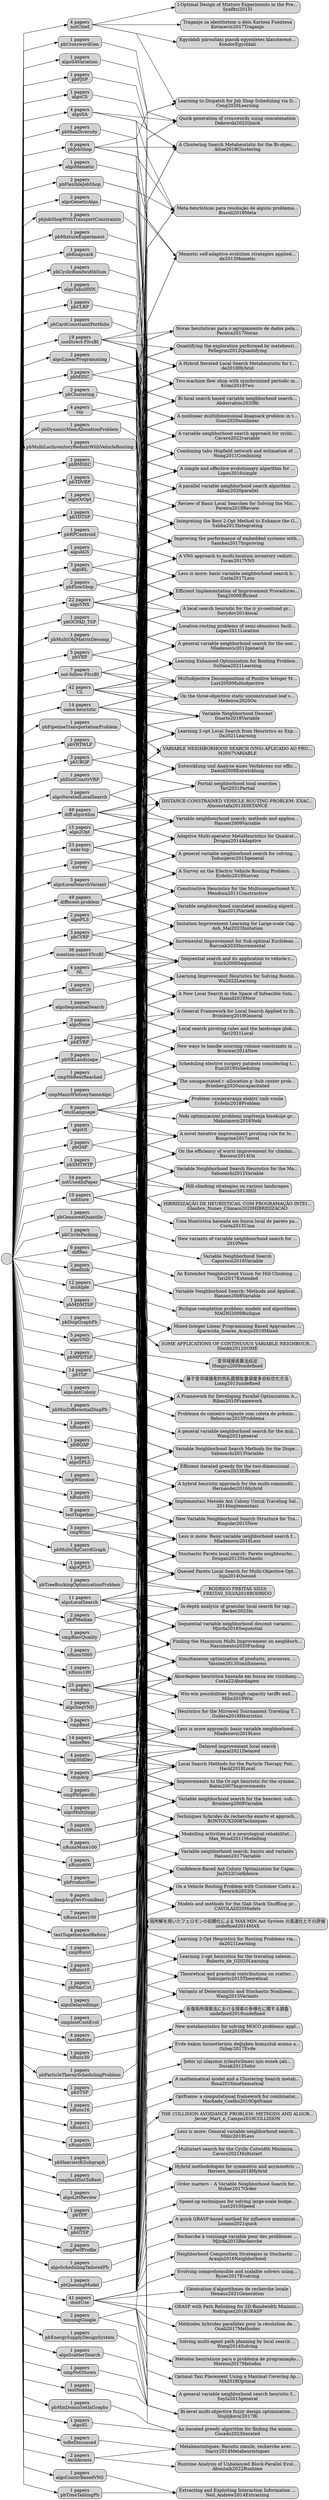 
    digraph G {
      rankdir=LR;
      bgcolor=transparent;
      graph [splines=polyline] 
      node [shape=box, style="rounded,filled"]
      "bbbbbbbbbbbbbbbbbbbbbbbbbbbbbbbbb" [label="" id="bbbbbbbbbbbbbbbbbbbbbbbbbbbbbbbbb" shape="circle"]
"a27d9453de15046d18ae55265850a1371" [label="Integrating the Best 2-Opt Method to Enhance the G...\nSabba2013Integrating" id="a27d9453de15046d18ae55265850a1371"]
"a861421cef8fd41b89d4b398f81fe3bae" [label="On the three-objective static unconstrained leaf s...\nMedeiros2020On" id="a861421cef8fd41b89d4b398f81fe3bae"]
"ab80e81cea6d94c87957ce3cadce1dbf6" [label="Scheduling elective surgery patients considering t...\nEun2019Scheduling" id="ab80e81cea6d94c87957ce3cadce1dbf6"]
"ae73f08932c364aea800a542177d80d2e" [label="The uncapacitated r ‐allocation p ‐hub center prob...\nBrimberg2020uncapacitated" id="ae73f08932c364aea800a542177d80d2e"]
"a691479de0f4c48ec8bf46d620a49c10f" [label="Learning Improvement Heuristics for Solving Routin...\nWu2022Learning" id="a691479de0f4c48ec8bf46d620a49c10f"]
"afa9155e563194b44a98c892630632a51" [label="Variable neighbourhood simulated annealing algorit...\nXiao2013Variable" id="afa9155e563194b44a98c892630632a51"]
"ac491d51e4a834e968edf37d9e1307e77" [label="A general variable neighborhood search for solving...\nTodosijevic2015general" id="ac491d51e4a834e968edf37d9e1307e77"]
"ac0ded1f769f146c3b32daabb067284fd" [label="On the efficiency of worst improvement for climbin...\nBasseur2014On" id="ac0ded1f769f146c3b32daabb067284fd"]
"abb56ca776c2d4102adf924382a7847d3" [label="New variants of variable neighbourhood search for ...\n2010New" id="abb56ca776c2d4102adf924382a7847d3"]
"a5c874aabb51745078d2dcc7aa33c2bc6" [label="Win-win possibilities through capacity tariffs and...\nMilis2019Win" id="a5c874aabb51745078d2dcc7aa33c2bc6"]
"a5cbe6623ee434ddaa8781b9f585003f2" [label="Variable neighborhood search: basics and variants\nHansen2017Variable" id="a5cbe6623ee434ddaa8781b9f585003f2"]
"ad775eb62eeb449feafb5c46207ee3dc7" [label="A mathematical model and a Clustering Search metah...\nRosa2016mathematical" id="ad775eb62eeb449feafb5c46207ee3dc7"]
"ac81e39e8803a47559fe2d6d238342ac1" [label="Optframe: a computational framework for combinator...\nMachado_Coelho2010Optframe" id="ac81e39e8803a47559fe2d6d238342ac1"]
"a8f9c4907cec140afa62c0ad073f2adce" [label="THE COLLISION AVOIDANCE PROBLEM: METHODS AND ALGOR...\nJavier_Mart_n_Campo2010COLLISION" id="a8f9c4907cec140afa62c0ad073f2adce"]
"a731e97001dd2479d96ee96ab15bc4cc9" [label="I-Optimal Design of Mixture Experiments in the Pre...\nSyafitri2015I" id="a731e97001dd2479d96ee96ab15bc4cc9"]
"a277f6f82fca64dcfb18595a285db60ed" [label="Less is more: General variable neighborhood search...\nMikic2019Less" id="a277f6f82fca64dcfb18595a285db60ed"]
"a7976a30f208741769f63a6a3858f05d7" [label="变邻域搜索算法综述\nHongyu2009undefined" id="a7976a30f208741769f63a6a3858f05d7"]
"a21f1b1c11c27465b939e09ed488d9b94" [label="Multistart search for the Cyclic Cutwidth Minimiza...\nCavero2021Multistart" id="a21f1b1c11c27465b939e09ed488d9b94"]
"ac2c8eb12d8ba4e2381ce4e643763af64" [label="基于变邻域搜索的热轧圆钢批量调度多目标优化方法\nLiang2013undefined" id="ac2c8eb12d8ba4e2381ce4e643763af64"]
"ab1ea38ef026449329f5b4a69bf0fce2f" [label="New ways to handle sourcing volume constraints in ...\nBrouwer2014New" id="ab1ea38ef026449329f5b4a69bf0fce2f"]
"ab925f5309742461aa55899d814d2c88d" [label="Variable Neighborhood Search Heuristics for the Ma...\nSaboonchi2012Variable" id="ab925f5309742461aa55899d814d2c88d"]
"a17f3e839022c4ca7b8718c44cfe67e18" [label="Quantifying the exploration performed by metaheuri...\nPellegrini2012Quantifying" id="a17f3e839022c4ca7b8718c44cfe67e18"]
"af3b3c4394e5a46c6b8133bdb0910821b" [label="A nonlinear multidimensional knapsack problem in t...\nGoos2020nonlinear" id="af3b3c4394e5a46c6b8133bdb0910821b"]
"a864b832679c147dc9471645c6e3ef2d1" [label="A parallel variable neighborhood search algorithm ...\nAkbay2020parallel" id="a864b832679c147dc9471645c6e3ef2d1"]
"a192043ca63d549499f4e437bc0151036" [label="Bi-local search based variable neighborhood search...\nAbderrahim2020Bi" id="a192043ca63d549499f4e437bc0151036"]
"abd63aab911044504ae035123408cca94" [label="Improving the performance of embedded systems with...\nSanchez2017Improving" id="abd63aab911044504ae035123408cca94"]
"ad82c46ca482a4bfab935669716d3c8b5" [label="Less is more: basic variable neighborhood search h...\nCosta2017Less" id="ad82c46ca482a4bfab935669716d3c8b5"]
"aedc956a41206422ab70b7f1ebf45ccd9" [label="A Survey on the Electric Vehicle Routing Problem: ...\nErdelic2019Survey" id="aedc956a41206422ab70b7f1ebf45ccd9"]
"a6c3e25984812400d88ee470265b75ecd" [label="DISTANCE-CONSTRAINED VEHICLE ROUTING PROBLEM: EXAC...\nAlmoustafa2013DISTANCE" id="a6c3e25984812400d88ee470265b75ecd"]
"a7f54be21c5c04b5d89186b5ad8caee29" [label="Partial neighborhood local searches\nTari2021Partial" id="a7f54be21c5c04b5d89186b5ad8caee29"]
"af7c5e3618d3b460e8d21f34b9fd6cba3" [label="Learning to Dispatch for Job Shop Scheduling via D...\nCong2020Learning" id="af7c5e3618d3b460e8d21f34b9fd6cba3"]
"abf590cd67af4433288e9d14a3d966adc" [label=" Métaheuristiques: Recuits simulé, recherche avec ...\nSiarry2014Metaheuristiques" id="abf590cd67af4433288e9d14a3d966adc"]
"a060003ccd5444029b16402c8df9f7fa2" [label="Learning 2-Opt Heuristics for Routing Problems via...\nda2021Learning" id="a060003ccd5444029b16402c8df9f7fa2"]
"a45d50d795e5c49d8bd11f56928347264" [label="Confidence-Based Ant Colony Optimization for Capac...\nJia2022Confidence" id="a45d50d795e5c49d8bd11f56928347264"]
"a849a251bb5b04dd8a1e68aa237751b15" [label="Constructive Heuristics for the Multicompartment V...\nMendoza2011Constructive" id="a849a251bb5b04dd8a1e68aa237751b15"]
"a50a14e6f0aff4d46a8f85bc22fa19018" [label="Order matters – A Variable Neighborhood Search for...\nHuber2017Order" id="a50a14e6f0aff4d46a8f85bc22fa19018"]
"a92396ebf0b0e4974a7ede6b40be61aee" [label="A hybrid heuristic approach for the multi-commodit...\nHernandez2016hybrid" id="a92396ebf0b0e4974a7ede6b40be61aee"]
"a3ac0a029739249229fbf0550977a40fa" [label="Speed-up techniques for solving large-scale biobje...\nLust2010Speed" id="a3ac0a029739249229fbf0550977a40fa"]
"a1f7b81ce0635451ba3d6c45a912c6499" [label="Learning 2-opt heuristics for the traveling salesm...\nRoberto_de_O2020Learning" id="a1f7b81ce0635451ba3d6c45a912c6499"]
"a98948ae97cef4c259e9804478e56f495" [label="A quick GRASP-based method for influence maximizat...\nLozano2021quick" id="a98948ae97cef4c259e9804478e56f495"]
"a12b9306c0ae948e4af9d677614e4eea0" [label="Efficient iterated greedy for the two-dimensional ...\nCavero2023Efficient" id="a12b9306c0ae948e4af9d677614e4eea0"]
"af210f8a10c2846c6a9abfea7fdc9b440" [label="Variable Neighborhood Search\nCaporossi2016Variable" id="af210f8a10c2846c6a9abfea7fdc9b440"]
"aa4f2f5648a704c86a066f33aa20a0d99" [label="Hill-climbing strategies on various landscapes\nBasseur2013Hill" id="aa4f2f5648a704c86a066f33aa20a0d99"]
"afe2ad8498b994d2784600e7be3738bcd" [label="Learning Enhanced Optimisation for Routing Problem...\nSultana2021Learning" id="afe2ad8498b994d2784600e7be3738bcd"]
"aab53708ea7e14289becd44854ec69241" [label="New metaheuristics for solving MOCO problems: appl...\nLust2010New" id="aab53708ea7e14289becd44854ec69241"]
"a2a56675fc05a48c09ad5f4d126fbaf9a" [label="Recherche à voisinage variable pour des problèmes ...\nMjirda2015Recherche" id="a2a56675fc05a48c09ad5f4d126fbaf9a"]
"a0311d3162d574b56a135b66bfccff4ec" [label="Incremental Improvement for Sub-optimal Euclidean ...\nBarczak2020Incremental" id="a0311d3162d574b56a135b66bfccff4ec"]
"a738962cba36542c3b494c1739415d6bc" [label="On a Vehicle Routing Problem with Customer Costs a...\nTheurich2022On" id="a738962cba36542c3b494c1739415d6bc"]
"a63a97262b34a483c958a7ea207d46940" [label="An Extended Neighborhood Vision for Hill-Climbing ...\nTari2017Extended" id="a63a97262b34a483c958a7ea207d46940"]
"a6a46aa321d3f4f8f8d770755e018db9b" [label="Runtime Analysis of Unbalanced Block-Parallel Evol...\nAboutaib2022Runtime" id="a6a46aa321d3f4f8f8d770755e018db9b"]
"ab2b76f23fea749fda0c755372575dfd3" [label="Neighborhood Composition Strategies in Stochastic ...\nAraujo2016Neighborhood" id="ab2b76f23fea749fda0c755372575dfd3"]
"a044931f1acbc4b508f637699de30b6fd" [label="Evolving comprehensible and scalable solvers using...\nRyser2017Evolving" id="a044931f1acbc4b508f637699de30b6fd"]
"a087d3d0192b840e4addbfdff555ccf7c" [label="Génération d'algorithmes de recherche locale\nHenaux2021Generation" id="a087d3d0192b840e4addbfdff555ccf7c"]
"ac02db417dd554f619f3b0c066df1dd9b" [label="Imitation Improvement Learning for Large-scale Cap...\nAnh_Mai2023Imitation" id="ac02db417dd554f619f3b0c066df1dd9b"]
"a8c218f1347c0458581b6e978e947356c" [label="Mixed-Integer Linear Programming Based Approaches ...\nAparecida_Soares_Araujo2019Mixed" id="a8c218f1347c0458581b6e978e947356c"]
"a7c92824eece842298ecbafd29a2e90fd" [label="GRASP with Path Relinking for 2D-Bandwidth Minimiz...\nRodriguez2018GRASP" id="a7c92824eece842298ecbafd29a2e90fd"]
"a9e38007b65744232a89a28f62ab3c244" [label="Models and methods for the Slab Stack Shuffling pr...\nCAVOLA2020Models" id="a9e38007b65744232a89a28f62ab3c244"]
"aea7f1a5abd104352a62502e5af827a97" [label="Méthodes hybrides parallèles pour la résolution de...\nOuali2017Methodes" id="aea7f1a5abd104352a62502e5af827a97"]
"a69a6c1582c6b4d0b88fb848675c22d53" [label="Theoretical and practical contributions on scatter...\nTodosijevic2015Theoretical" id="a69a6c1582c6b4d0b88fb848675c22d53"]
"a8d469c079b4a4c88bf51892b4f61cfc9" [label="SOME APPLICATIONS OF CONTINUOUS VARIABLE NEIGHBOUR...\nSheikh2012SOME" id="a8d469c079b4a4c88bf51892b4f61cfc9"]
"acd0d196631654db6a24c682b08fde9e3" [label="New Variable Neighborhood Search Structure for Tra...\nBinguler2015New" id="acd0d196631654db6a24c682b08fde9e3"]
"a96124331426a416bbcdea412fbd4a009" [label="Variants of Deterministic and Stochastic Nonlinear...\nWang2015Variants" id="a96124331426a416bbcdea412fbd4a009"]
"aad0b902fc5024cc2bb2e2604f00d3972" [label="Novas heurísticas para o agrupamento de dados pela...\nPereira2017Novas" id="aad0b902fc5024cc2bb2e2604f00d3972"]
"a5eb82231cb4341fb8d4033bedcddf7e4" [label="Variable Neighborhood Search: Methods and Applicat...\nHansen2008Variable" id="a5eb82231cb4341fb8d4033bedcddf7e4"]
"a4bcf10d083944702acdec3c920cd54d6" [label="Neki optimizacioni problemi uopštenja bisekcije gr...\nMaksimovic2016Neki" id="a4bcf10d083944702acdec3c920cd54d6"]
"a76523dd259594c0887d768ca242b3ad6" [label="A Framework for Developing Parallel Optimization A...\nRibas2010Framework" id="a76523dd259594c0887d768ca242b3ad6"]
"a48ef85970af64616a3caf283e4e6ab9e" [label="Heuristics for the Mirrored Tournament Traveling T...\nGuilera2018Heuristics" id="a48ef85970af64616a3caf283e4e6ab9e"]
"af7b717795934419e8a87790e53f876c7" [label="Solving multi‑agent path planning by local search ...\nWang2014Solving" id="af7b717795934419e8a87790e53f876c7"]
"adccc6956c3f54131b92039f2b9204942" [label="A general variable neighborhood search heuristic f...\nSoylu2015general" id="adccc6956c3f54131b92039f2b9204942"]
"af431a1d7417741b5a0e13d1cb9be18a9" [label="Optimal Taxi Placement Using a Maximal Covering Ap...\nMA2018Optimal" id="af431a1d7417741b5a0e13d1cb9be18a9"]
"a71f914d57d564b4884ca8c45ab01b3fb" [label="Biclique completion problem: models and algorithms\nMAGNI2009Biclique" id="a71f914d57d564b4884ca8c45ab01b3fb"]
"af15ef08e482a42d9acd5b7f05fea7ea9" [label="Hybrid methodologies for symmetric and asymmetric ...\nHerrero_Anton2016Hybrid" id="af15ef08e482a42d9acd5b7f05fea7ea9"]
"a33eea2a916a048d0ade5094a559641c2" [label="HIBRIDIZAÇÃO DE HEURÍSTICAS, COM PROGRAMAÇÃO INTEI...\nGlaubos_Nunes_Climaco2020HIBRIDIZACAO" id="a33eea2a916a048d0ade5094a559641c2"]
"a0e9f2b6f86204dd2b3de85e01aa14c2f" [label="反復局所探索法における探索の多様化に関する調査\nundefined2019undefined" id="a0e9f2b6f86204dd2b3de85e01aa14c2f"]
"ac94992931ccd4ed7b0d914c8ae7de3c2" [label="Problema do caixeiro viajante com coleta de prêmio...\nReboucas2015Problema" id="ac94992931ccd4ed7b0d914c8ae7de3c2"]
"a358fdc8a746d4052ae0b9c1bcabbe75d" [label="Evde bakım hizmetlerinin değişken komşuluk arama a...\nOzbay2017Evde" id="a358fdc8a746d4052ae0b9c1bcabbe75d"]
"a08302abab95d460b9ed5b13331d0561a" [label="RODRIGO FREITAS SILVA\nFREITAS_SILVA2018RODRIGO" id="a08302abab95d460b9ed5b13331d0561a"]
"a8af30ce4b21541aebb2a08801efc6030" [label="Uma Huerística baseada em busca local de pareto pa...\nCosta2015Uma" id="a8af30ce4b21541aebb2a08801efc6030"]
"a35ed93577ff14f4c9ce24cd1e39df528" [label="Implementasi Metode Ant Colony Untuk Traveling Sal...\n2014Implementasi" id="a35ed93577ff14f4c9ce24cd1e39df528"]
"a0dabf24c4d50421e823125ae6113f51f" [label="Şehir içi ulaşımın iyileştirilmesi için esnek çalı...\nDurak2012Sehir" id="a0dabf24c4d50421e823125ae6113f51f"]
"ac7c6cb4e1dfc4289b4b258f3235be33c" [label="Métodos heurísticos para o problema de programação...\nMoreno2017Metodos" id="ac7c6cb4e1dfc4289b4b258f3235be33c"]
"aa9310aa7ca374eedaaf2fde78675a321" [label="局所解を用いたフェロモンの初期化による MAX-MIN Ant System の高速化とその評価\nundefined2014MAX" id="aa9310aa7ca374eedaaf2fde78675a321"]
"af7f082c71d444f3d96da5a2517354c57" [label="Traganje za identitetom u delu Karlosa Fuentesa\nKovacevic2017Traganje" id="af7f082c71d444f3d96da5a2517354c57"]
"a310b6729aeda4dd8b790b6ce444fffc4" [label="Egyoldali párosítási piacok egyenletes klaszterezé...\nKondorEgyoldali" id="a310b6729aeda4dd8b790b6ce444fffc4"]
"aded2011c58c6433b999060b301d7708a" [label="Quick generation of crosswords using concatenation\nDakowski2022Quick" id="aded2011c58c6433b999060b301d7708a"]
"a1b3e5bc3dd1041b7a55388f46dcb000b" [label="Multiobjective Decomposition of Positive Integer M...\nLust2009Multiobjective" id="a1b3e5bc3dd1041b7a55388f46dcb000b"]
"a47eac7f611a641a4977ca3b43a159bc9" [label="Local search pivoting rules and the landscape glob...\nTari2021Local" id="a47eac7f611a641a4977ca3b43a159bc9"]
"acd80b84ad6104326a484e302115e0d98" [label="A New Local Search in the Space of Infeasible Solu...\nHamid2018New" id="acd80b84ad6104326a484e302115e0d98"]
"a0ddc0696b0c64a88a843613df2af3b55" [label="Learning 2-opt Local Search from Heuristics as Exp...\nDa2021Learning" id="a0ddc0696b0c64a88a843613df2af3b55"]
"a922b89ebc0644c15bd83350cb2e1bd39" [label="An iterated greedy algorithm for finding the minim...\nCasado2023iterated" id="a922b89ebc0644c15bd83350cb2e1bd39"]
"aefc71a3a10b44877893a7b5a7fd08c3a" [label="Techniques hybrides de recherche exacte et approch...\nBONTOUX2008Techniques" id="aefc71a3a10b44877893a7b5a7fd08c3a"]
"a67a65d477b0546c398b597f18c14f3ca" [label="A novel iterative improvement pivoting rule for lo...\nBougrine2017novel" id="a67a65d477b0546c398b597f18c14f3ca"]
"ae988debfc5714304b9f35cdd93bf92d9" [label="Problem usmjeravanja elektriˇcnih vozila\nErdelic2018Problem" id="ae988debfc5714304b9f35cdd93bf92d9"]
"a430662303e4245da93ba7ed7de439092" [label="A variable neighborhood search approach for cyclic...\nCavero2022variable" id="a430662303e4245da93ba7ed7de439092"]
"aded41c49669245188d1e48261cc06d7e" [label="Meta-heurísticas para resolução de alguns problema...\nBissoli2018Meta" id="aded41c49669245188d1e48261cc06d7e"]
"a5554ad0bc46a4a7bae6ff7b671c8df43" [label="A simple and effective evolutionary algorithm for ...\nLopes2016simple" id="a5554ad0bc46a4a7bae6ff7b671c8df43"]
"ae5c62578ad1c40229e581a1727939960" [label="A VNS approach to multi-location inventory redistr...\nTuran2017VNS" id="ae5c62578ad1c40229e581a1727939960"]
"af3759350154f42e39b7620ed164dfdae" [label="Location-routing problems of semi-obnoxious facili...\nLopes2011Location" id="af3759350154f42e39b7620ed164dfdae"]
"aaf712575f6634b93ba8ef7ed611c94f3" [label="Efficient Implementation of Improvement Procedures...\nTang2009Efficient" id="aaf712575f6634b93ba8ef7ed611c94f3"]
"a55d575d4bfa24f95bd7014eb757ca8c6" [label="Entwicklung und Analyse eines Verfahrens zur effiz...\nDawid2008Entwicklung" id="a55d575d4bfa24f95bd7014eb757ca8c6"]
"a289b7414c6b1455c87f6bd5974b5c3bc" [label="Bi-level multi-objective fuzzy design optimization...\nStojiljkovic2017Bi" id="a289b7414c6b1455c87f6bd5974b5c3bc"]
"ad3b2c506f5374bc19a9d20f94cdd89ea" [label="A general variable neighborhood search for the mul...\nWang2021general" id="ad3b2c506f5374bc19a9d20f94cdd89ea"]
"a143fd693d04f448e9d5d4a3b5ee2c1fc" [label="Extracting and Exploiting Interaction Information ...\nNeil_Andrew2014Extracting" id="a143fd693d04f448e9d5d4a3b5ee2c1fc"]
"a42b695d0be894f0895fe55853c3b3c57" [label="Modelling activities at a neurological rehabilitat...\nMax_Wood2011Modelling" id="a42b695d0be894f0895fe55853c3b3c57"]
"a36974695b13447efa46eaec71f6553cd" [label="Two-machine flow shop with synchronized periodic m...\nKrimi2019Two" id="a36974695b13447efa46eaec71f6553cd"]
"a315a25d30f7948a595fcd7143b207605" [label="Adaptive Multi-operator MetaHeuristics for Quadrat...\nDrugan2014Adaptive" id="a315a25d30f7948a595fcd7143b207605"]
"a9fd17e5669b547aa9467a1de42f121c2" [label="A Clustering Search Metaheuristic for the Bi-objec...\nAltoe2018Clustering" id="a9fd17e5669b547aa9467a1de42f121c2"]
"ab22f9ced272244b9a96c50f189ff22a5" [label="Memetic self-adaptive evolution strategies applied...\nde2013Memetic" id="ab22f9ced272244b9a96c50f189ff22a5"]
"a9967978d278440d298f233d71cfd540a" [label="A Hybrid Iterated Local Search Metaheuristic for t...\nde2018Hybrid" id="a9967978d278440d298f233d71cfd540a"]
"aacbeca7260fa403993642005f2712e6d" [label="A local search heuristic for the (r p)-centroid pr...\nDavydov2014local" id="aacbeca7260fa403993642005f2712e6d"]
"afa2ef0f6cf4d467ab2091b33ba8b94f0" [label="VARIABLE NEIGHBORHOOD SEARCH (VNS) APLICADO AO PRO...\nM2007VARIABLE" id="afa2ef0f6cf4d467ab2091b33ba8b94f0"]
"a5d477ea6553849d9afe7e099d69f5fe3" [label="A general variable neighborhood search for the one...\nMladenovic2012general" id="a5d477ea6553849d9afe7e099d69f5fe3"]
"a53ae22dcf89246d596a30d55ddd9c74f" [label="Queued Pareto Local Search for Multi-Objective Opt...\nInja2014Queued" id="a53ae22dcf89246d596a30d55ddd9c74f"]
"aaf6ec03431a546aab540176681ab6cec" [label="Combining tabu Hopfield network and estimation of ...\nWang2011Combining" id="aaf6ec03431a546aab540176681ab6cec"]
"a30b58cceee9349fc9219520d0a9f550c" [label="Variable Neighborhood Search Methods for the Dispe...\nSaboonchi2013Variable" id="a30b58cceee9349fc9219520d0a9f550c"]
"a025bee96cac5466c8bf7d1047d7e95d7" [label="A General Framework for Local Search Applied to th...\nBrimberg2019General" id="a025bee96cac5466c8bf7d1047d7e95d7"]
"a9a9554ee23ad4d2bacd1b351d9e8f252" [label="Variable neighbourhood search: methods and applica...\nHansen2009Variable" id="a9a9554ee23ad4d2bacd1b351d9e8f252"]
"a14a1e05a040c4c839c13bc348c156276" [label="Variable Neighborhood Descent\nDuarte2018Variable" id="a14a1e05a040c4c839c13bc348c156276"]
"ac6d698b1f4ec4721aad8fb872bb534d0" [label="Less is more: Basic variable neighborhood search f...\nMladenovic2016Less" id="ac6d698b1f4ec4721aad8fb872bb534d0"]
"a5cc542f838374e279346c92903df9d40" [label="Local Search Methods for the Particle Therapy Pati...\nHackl2018Local" id="a5cc542f838374e279346c92903df9d40"]
"a055c146d203348e2a54058d4f7bd9e16" [label="Sequential search and its application to vehicle-r...\nIrnich2006Sequential" id="a055c146d203348e2a54058d4f7bd9e16"]
"ab68b1ba531084345b735fff4fda68c8e" [label="Stochastic Pareto local search: Pareto neighbourho...\nDrugan2012Stochastic" id="ab68b1ba531084345b735fff4fda68c8e"]
"a1e583cb3bb2b471f8d3109c3e2a822f3" [label="Variable neighborhood search for the heaviest -sub...\nBrimberg2009Variable" id="a1e583cb3bb2b471f8d3109c3e2a822f3"]
"a43f3019fdc0d41de94414fca95732118" [label="Less is more approach: basic variable neighborhood...\nMladenovic2019Less" id="a43f3019fdc0d41de94414fca95732118"]
"ab2209ed65fa64fa0ac642a2095be2a24" [label="Simultaneous optimisation of products, processes, ...\nYassine2013Simultaneous" id="ab2209ed65fa64fa0ac642a2095be2a24"]
"a75d24ab52a7d40d0a57156e67c9db130" [label="Abordagem heurística baseada em busca em vizinhanç...\nCosta22Abordagem" id="a75d24ab52a7d40d0a57156e67c9db130"]
"adef251f96e45450da47410fbe9567f63" [label="In-depth analysis of granular local search for cap...\nBecker2023In" id="adef251f96e45450da47410fbe9567f63"]
"a117d11a306624e20848172d403ad20ac" [label="Finding the Maximum Multi Improvement on neighborh...\nNascimento2020Finding" id="a117d11a306624e20848172d403ad20ac"]
"a4924ac96ce4d437a83d11f6f2feae1b2" [label="Sequential variable neighborhood descent variants:...\nMjirda2016Sequential" id="a4924ac96ce4d437a83d11f6f2feae1b2"]
"a480da9a016824b87bb3ac7e8f285f932" [label="Review of Basic Local Searches for Solving the Min...\nPereira2018Review" id="a480da9a016824b87bb3ac7e8f285f932"]
"af1c3fca1a52a43759c7a742d17dc0e98" [label="Improvements to the Or-opt heuristic for the symme...\nBabin2007Improvements" id="af1c3fca1a52a43759c7a742d17dc0e98"]
"ab99688f208e044e5b575a122a95402c5" [label="Delayed improvement local search\nAmaral2021Delayed" id="ab99688f208e044e5b575a122a95402c5"]
"a8e0c332b123349acad2608d7ab09a2d9" [label="23 papers\nnear-tsp" id="a8e0c332b123349acad2608d7ab09a2d9"]
"a3d46f3eec912481c9dac1d587f38f3e1" [label="4 papers\ntsp" id="a3d46f3eec912481c9dac1d587f38f3e1"]
"a1637f7661f0b49ed9bebe8f549371f57" [label="19 papers\nuseDirect-FIvsBI" id="a1637f7661f0b49ed9bebe8f549371f57"]
"a00381dd566744bb8acfc29e892389801" [label="14 papers\nsame-heuristic" id="a00381dd566744bb8acfc29e892389801"]
"a5c4047c3cc5a4574bd2232f5c7db9ffb" [label="49 papers\ndiff-algorithm" id="a5c4047c3cc5a4574bd2232f5c7db9ffb"]
"aeacc522c4b7a483da34b4762f08423ec" [label="42 papers\nCL" id="aeacc522c4b7a483da34b4762f08423ec"]
"abe45214a9c6b4d5383f504a3176a4561" [label="49 papers\ndifferent-problem" id="abe45214a9c6b4d5383f504a3176a4561"]
"a4d10fbb2d16d4db1a7645ae356795c69" [label="7 papers\nnot-follow-FIvsBI" id="a4d10fbb2d16d4db1a7645ae356795c69"]
"a5781507b799041f0a6b5ab5c6dfb5c91" [label="34 papers\nnotUsedInPaper" id="a5781507b799041f0a6b5ab5c6dfb5c91"]
"a8e2d4223bbbe434491d1649dc1cfa13c" [label="41 papers\ndontUse" id="a8e2d4223bbbe434491d1649dc1cfa13c"]
"abc6409cd752d474eaa00974dd88e28ef" [label="10 papers\nnotSure" id="abc6409cd752d474eaa00974dd88e28ef"]
"aa868f80aa68943d2aaa034cf48f360e5" [label="25 papers\nredoExp" id="aa868f80aa68943d2aaa034cf48f360e5"]
"a6290bb383ba14cf2bdb69a97380d138e" [label="6 papers\ndiffRes" id="a6290bb383ba14cf2bdb69a97380d138e"]
"aa85b927ae7f342cd88918335a8a54b6c" [label="4 papers\nnotCited" id="aa85b927ae7f342cd88918335a8a54b6c"]
"ac66c609ee9d24ee09833702cfbf4f764" [label="8 papers\nexclLanguage" id="ac66c609ee9d24ee09833702cfbf4f764"]
"afe6bc7b31dbb4aafa3b8fc611788e340" [label="2 papers\ndeadlink" id="afe6bc7b31dbb4aafa3b8fc611788e340"]
"a31545c695472499d875ee479d9600c18" [label="36 papers\nmention-concl-FIvsBI" id="a31545c695472499d875ee479d9600c18"]
"t4fbad2a96ee84d68b7487248e056b374" [label="22 papers\nalgoVNS" id="t4fbad2a96ee84d68b7487248e056b374"]
"t7a0749751b4447a7bb7576c6ab89e9b6" [label="1 papers\npbMixtureExperiment" id="t7a0749751b4447a7bb7576c6ab89e9b6"]
"t330838764fab41079c08dd07e0d5d4b9" [label="1 papers\npbKnapsack" id="t330838764fab41079c08dd07e0d5d4b9"]
"tc6444ee667d449b89117254d7ac43716" [label="1 papers\npbCardConstraintPortfolio" id="tc6444ee667d449b89117254d7ac43716"]
"tba32b61a238b48b985a2627ba2498561" [label="2 papers\nalgoLinearProgramming" id="tba32b61a238b48b985a2627ba2498561"]
"t85fc4edd401d4700b194ff5b755e7355" [label="6 papers\npbJobShop" id="t85fc4edd401d4700b194ff5b755e7355"]
"t4f820dcb92c94e31bba2db7f311b99ec" [label="1 papers\npbJobShopWithTransportConstraints" id="t4f820dcb92c94e31bba2db7f311b99ec"]
"tc8d8766a2c734c1f8a2250960d88fbed" [label="1 papers\npbDynamicMemAllocationProblem" id="tc8d8766a2c734c1f8a2250960d88fbed"]
"t764fa1a50a1e49859c7d2be02f2ba751" [label="1 papers\npbBMSSC" id="t764fa1a50a1e49859c7d2be02f2ba751"]
"t64c475a6e9ce4210affad220c4c9cbe4" [label="2 papers\npbClustering" id="t64c475a6e9ce4210affad220c4c9cbe4"]
"t64168759d1de4bca93ecacd39bf96150" [label="5 papers\npbVRP" id="t64168759d1de4bca93ecacd39bf96150"]
"tf2107daadaa74a278b31f1773542066a" [label="2 papers\npbEVRP" id="tf2107daadaa74a278b31f1773542066a"]
"t698aa769da2a488084272ae936b61a23" [label="3 papers\nalgoNone" id="t698aa769da2a488084272ae936b61a23"]
"te4806eab2459453e918460697bf68c9a" [label="1 papers\npbDistConstrVRP" id="te4806eab2459453e918460697bf68c9a"]
"t0114de88010e49a5a18c0b0939fbf250" [label="3 papers\npbNKLandscape" id="t0114de88010e49a5a18c0b0939fbf250"]
"tc74d7b53d723488e82b0d8e75143d7f7" [label="3 papers\npbUBQP" id="tc74d7b53d723488e82b0d8e75143d7f7"]
"t5e6c6a796a864ab4bfa938b912f526e1" [label="2 papers\npbFlowShop" id="t5e6c6a796a864ab4bfa938b912f526e1"]
"tbbce4aa6936c428a926ca71b0af61b53" [label="3 papers\nalgoLocalSearchVariant" id="tbbce4aa6936c428a926ca71b0af61b53"]
"tfc675d2487f24aadb98a41969fb09d50" [label="3 papers\nalgoRL" id="tfc675d2487f24aadb98a41969fb09d50"]
"a6f6629c441c8453cb82e8e3859d15125" [label="2 papers\nexclAccess" id="a6f6629c441c8453cb82e8e3859d15125"]
"t94cba1bb7b55485ba555a4d83b0c9b57" [label="1 papers\ntoBeDiscussed" id="t94cba1bb7b55485ba555a4d83b0c9b57"]
"t79d9d79082f64a4b930b07aa44844b99" [label="12 papers\nmultiple" id="t79d9d79082f64a4b930b07aa44844b99"]
"t7f33b97c42c24307a9835dc18e72b329" [label="14 papers\npbTSP" id="t7f33b97c42c24307a9835dc18e72b329"]
"t33ea40100bd445af85db426589c3ed0c" [label="1 papers\npbMPDTSP" id="t33ea40100bd445af85db426589c3ed0c"]
"t02ae7ee8b2ea412e85dbc364109785cf" [label="5 papers\nalgoVND" id="t02ae7ee8b2ea412e85dbc364109785cf"]
"a8e28554d003c4d40bcee155128dcc94d" [label="14 papers\nsameRes" id="a8e28554d003c4d40bcee155128dcc94d"]
"t0cde89f83e6a49aa9e95d0cd3d120411" [label="2 papers\ncmpPerfProfile" id="t0cde89f83e6a49aa9e95d0cd3d120411"]
"tc1ef1d8ec0c94fd6aef402d3191ea4ea" [label="1 papers\npbCensoredQuantile" id="tc1ef1d8ec0c94fd6aef402d3191ea4ea"]
"te3ab3946ee2442428ce61213c01c1f9c" [label="1 papers\npbCirclePacking" id="te3ab3946ee2442428ce61213c01c1f9c"]
"t1f5d0069adf244ac9e5303c87d3a0053" [label="3 papers\npbMSSC" id="t1f5d0069adf244ac9e5303c87d3a0053"]
"tc5a443e405aa4b30af94b05f10124315" [label="2 papers\nmissingGoogle" id="tc5a443e405aa4b30af94b05f10124315"]
"td34e42263beb4ce1a9ca5d354fc72883" [label="1 papers\npbTreeBuckingOptimizationProblem" id="td34e42263beb4ce1a9ca5d354fc72883"]
"tc67b6a0f2ac84e72a620aab755ad9a91" [label="11 papers\nalgoLocalSearch" id="tc67b6a0f2ac84e72a620aab755ad9a91"]
"t939cf7ffe00b4700a4aacdaa42e6e8d4" [label="1 papers\nalgoAntColony" id="t939cf7ffe00b4700a4aacdaa42e6e8d4"]
"td5420b6515dc4c679a62111e846b5bd3" [label="4 papers\nalgoSA" id="td5420b6515dc4c679a62111e846b5bd3"]
"tefb9019214f744189e8cce8be32077ae" [label="1 papers\nalgoSAVariation" id="tefb9019214f744189e8cce8be32077ae"]
"tc8a1631ae25b41df9db0ccbea6ca08be" [label="1 papers\npbCrosswordGen" id="tc8a1631ae25b41df9db0ccbea6ca08be"]
"t91b5d66b42f84d3c9c56c4a5b7f49595" [label="1 papers\npbMultiObjMatrixDecomp" id="t91b5d66b42f84d3c9c56c4a5b7f49595"]
"t30800dfadef04eeb97b102be01e0d3d7" [label="2 papers\nalgoPLS" id="t30800dfadef04eeb97b102be01e0d3d7"]
"tf7505d8e053c4f7a9a26113e55b59e1e" [label="3 papers\nalgoIteratedLocalSearch" id="tf7505d8e053c4f7a9a26113e55b59e1e"]
"t67620656b590455c8a27cf1410a55494" [label="9 papers\ncmpAvg" id="t67620656b590455c8a27cf1410a55494"]
"tce141e2817174fee92f8c703fa0e660e" [label="1 papers\ncmpNbBestReached" id="tce141e2817174fee92f8c703fa0e660e"]
"tdd32829100e04a468f72e8e0a79706eb" [label="1 papers\ncmpMannWhitneySameAlgo" id="tdd32829100e04a468f72e8e0a79706eb"]
"t5dfc703770f841c39c5d2a2baf33082a" [label="15 papers\nalgo2Opt" id="t5dfc703770f841c39c5d2a2baf33082a"]
"t4eb4ff1e3f464918a8835b81c311299c" [label="1 papers\npbMinDominSetInGraphs" id="t4eb4ff1e3f464918a8835b81c311299c"]
"td2b03f889fa84321bd296374a10ea888" [label="1 papers\nalgoIG" id="td2b03f889fa84321bd296374a10ea888"]
"tf55a00a3c79b4e7b955702819e2938c4" [label="1 papers\npbTPP" id="tf55a00a3c79b4e7b955702819e2938c4"]
"t657ee82b57394dd49b13c7b2418e4b0f" [label="1 papers\npbGTSP" id="t657ee82b57394dd49b13c7b2418e4b0f"]
"t3c7a04d99d154c1ebddaf24892d728bc" [label="1 papers\nalgoLittReview" id="t3c7a04d99d154c1ebddaf24892d728bc"]
"t6a8cb164b89c42d59bcf65735eaf4297" [label="1 papers\npbSMTWTP" id="t6a8cb164b89c42d59bcf65735eaf4297"]
"t4075f04bff7449ad89aec8c6821d6e01" [label="1 papers\nalgoOI" id="t4075f04bff7449ad89aec8c6821d6e01"]
"t04a7221daa354358b83eecd564d43f18" [label="2 papers\nsurvey" id="t04a7221daa354358b83eecd564d43f18"]
"tb9a84b1164614109967ed4e99112cae6" [label="1 papers\npbCyclicBandwidthSum" id="tb9a84b1164614109967ed4e99112cae6"]
"t901371e6208b40599d807c2ab4c95407" [label="2 papers\npbFlexibleJobShop" id="t901371e6208b40599d807c2ab4c95407"]
"tf297e2832270493f813760c34da00200" [label="1 papers\npbCLRP" id="tf297e2832270493f813760c34da00200"]
"t1c409cf2115f4a24a02833ab7b213134" [label="2 papers\nalgoGeneticAlgo" id="t1c409cf2115f4a24a02833ab7b213134"]
"tbd75be1dcf544e54983eefb2d42e998a" [label="1 papers\npbMultiLocInventoryRedistrWithVehicleRouting" id="tbd75be1dcf544e54983eefb2d42e998a"]
"td57c0078c62741f8acb668919c7c9f9b" [label="3 papers\npbCVRP" id="td57c0078c62741f8acb668919c7c9f9b"]
"t2adeab27929b4a8e86f7ad72f709267e" [label="1 papers\nalgoAGS" id="t2adeab27929b4a8e86f7ad72f709267e"]
"tdde90fc74256487c8b35220293ad5bae" [label="1 papers\npbTDTSP" id="tdde90fc74256487c8b35220293ad5bae"]
"t9f974db14a494c75b98aaa3b4923ad3a" [label="1 papers\npbTDVRP" id="t9f974db14a494c75b98aaa3b4923ad3a"]
"tbc43d43af3334516a7d834ee299a3c2c" [label="1 papers\nalgoOrOpt" id="tbc43d43af3334516a7d834ee299a3c2c"]
"t1a1a7f38756c4e9e87c6e11d258e37b5" [label="1 papers\npbVRTWLP" id="t1a1a7f38756c4e9e87c6e11d258e37b5"]
"te1ef07413a54456dbb22066aa254636d" [label="1 papers\npbEnergySupplyDesignSystem" id="te1ef07413a54456dbb22066aa254636d"]
"t7d3ced8e535246f68c9c482b538587fc" [label="1 papers\nalgoScatterSearch" id="t7d3ced8e535246f68c9c482b538587fc"]
"tbc0040a40cda4be784461c0a8410818c" [label="1 papers\ncmpNotShown" id="tbc0040a40cda4be784461c0a8410818c"]
"te65cc39dfdc4472881d3b7a6b266ca62" [label="1 papers\ntestNoIdea" id="te65cc39dfdc4472881d3b7a6b266ca62"]
"t6022232c149849c888dac8dfefe911f0" [label="1 papers\npbMDMTSP" id="t6022232c149849c888dac8dfefe911f0"]
"t3de3ee5388fa4115a325b070b11eec28" [label="1 papers\nalgoConstrBasedVNS" id="t3de3ee5388fa4115a325b070b11eec28"]
"t8323b953ccdd4fe3b07ea49540ee2633" [label="1 papers\npbTimeTablingPb" id="t8323b953ccdd4fe3b07ea49540ee2633"]
"t5586443c2b96470aa1e62a712030cfee" [label="1 papers\npbQueuingModel" id="t5586443c2b96470aa1e62a712030cfee"]
"t61f02ba95b624d07bb6a7a47f96a9c5a" [label="1 papers\nalgoSchedulingTailoredPb" id="t61f02ba95b624d07bb6a7a47f96a9c5a"]
"t1cd9f8e9c52344b98e8e1c0ab37ec972" [label="2 papers\npbQAP" id="t1cd9f8e9c52344b98e8e1c0ab37ec972"]
"td0dbd4b43602484698ab0596a2d702d4" [label="1 papers\npbFJSP" id="td0dbd4b43602484698ab0596a2d702d4"]
"t54f8b3571be94600bc0d624d6980e603" [label="1 papers\nalgoCS" id="t54f8b3571be94600bc0d624d6980e603"]
"t750cfe7c9560468fa18ca8876ffd05e8" [label="1 papers\npbMaxDiversity" id="t750cfe7c9560468fa18ca8876ffd05e8"]
"t359ad0009b8b476f81a15525a3fbdd24" [label="1 papers\nalgoMemetic" id="t359ad0009b8b476f81a15525a3fbdd24"]
"tcce743c0c48842aabebf89b662eb24be" [label="1 papers\npbRPCentroid" id="tcce743c0c48842aabebf89b662eb24be"]
"t8e0127fca2e34cf9a70fcab893f775e7" [label="1 papers\npbPipelineTransportationProblem" id="t8e0127fca2e34cf9a70fcab893f775e7"]
"a1873933139004b95aa682585f9444702" [label="4 papers\nNL" id="a1873933139004b95aa682585f9444702"]
"t0e356d0f213842559ee357bdb658cdae" [label="1 papers\npbOCPAD_TSP" id="t0e356d0f213842559ee357bdb658cdae"]
"t937e28c4a51d4efabfa81788b67ec672" [label="1 papers\nalgoQPLS" id="t937e28c4a51d4efabfa81788b67ec672"]
"t13882df53adb4fa998418da966969a80" [label="1 papers\npbMultiObjCorrdGraph" id="t13882df53adb4fa998418da966969a80"]
"tb7ef0988f9414f2683c9bcd6d62491a4" [label="2 papers\ncmpPbSpecific" id="tb7ef0988f9414f2683c9bcd6d62491a4"]
"t0618f12bd4f547ceb1e9b699299e20ee" [label="8 papers\ntestTogether" id="t0618f12bd4f547ceb1e9b699299e20ee"]
"tdf2d67a9a7f4495184705d75174deb0a" [label="1 papers\nalgoTabuHNN" id="tdf2d67a9a7f4495184705d75174deb0a"]
"tcd4ae4b34c844716ba0971eebd30feb1" [label="1 papers\npbDispGraphPb" id="tcd4ae4b34c844716ba0971eebd30feb1"]
"tbfcadd70026f4412b3981f1e54a6e91c" [label="6 papers\ncmpAvgDevFromBest" id="tbfcadd70026f4412b3981f1e54a6e91c"]
"taf4fb6f50e62447f993caac0c7b142e3" [label="2 papers\npbPMedian" id="taf4fb6f50e62447f993caac0c7b142e3"]
"t6bb628aee4804109be22c0d94b10548a" [label="1 papers\npbMinDifferentialDispPb" id="t6bb628aee4804109be22c0d94b10548a"]
"t829d3fec41d242a9aba7152b0bdb2e82" [label="3 papers\ncmpBest" id="t829d3fec41d242a9aba7152b0bdb2e82"]
"tc6524b6f579f4b20ae3426e4d513ca21" [label="4 papers\ncmpStdDev" id="tc6524b6f579f4b20ae3426e4d513ca21"]
"t099ae346140b460fad7a76df597f4085" [label="5 papers\ncmpWins" id="t099ae346140b460fad7a76df597f4085"]
"t0c8b9fce5547450994035aea4eda388e" [label="1 papers\nnRuns40" id="t0c8b9fce5547450994035aea4eda388e"]
"t44167b866c3d4ceab28c54e3038de663" [label="7 papers\nnRunsLess100" id="t44167b866c3d4ceab28c54e3038de663"]
"tfdcd9526b7814c6188066f06080a4b67" [label="1 papers\npbParticleTheraySchedulingProblem" id="tfdcd9526b7814c6188066f06080a4b67"]
"tcd013f14a38844918c4b4f5645baddc1" [label="4 papers\ntestBefore" id="tcd013f14a38844918c4b4f5645baddc1"]
"t07edef4cc5b3470b8d69fcbf549a3ed3" [label="1 papers\nnRuns30" id="t07edef4cc5b3470b8d69fcbf549a3ed3"]
"tb8099c42847d4007abab701dfd268caa" [label="1 papers\nalgoSequentialSearch" id="tb8099c42847d4007abab701dfd268caa"]
"t5372638b955a4aca96ece27ac451a1ad" [label="1 papers\nnRuns720" id="t5372638b955a4aca96ece27ac451a1ad"]
"t89b11ecd51db46bbab8ad8154509e8e9" [label="8 papers\nnRunsMore100" id="t89b11ecd51db46bbab8ad8154509e8e9"]
"t8dd12801148944daa489f43effae341b" [label="1 papers\npbBQAP" id="t8dd12801148944daa489f43effae341b"]
"t6676602da8f34449a82d2e09afacc4e3" [label="1 papers\nalgoSPLS" id="t6676602da8f34449a82d2e09afacc4e3"]
"tdd75ceddd45145ed87e281bf95057ece" [label="1 papers\ncmpWilcoxon" id="tdd75ceddd45145ed87e281bf95057ece"]
"t4511e919c7d54bfaaf80e77e8f9a4c7a" [label="1 papers\nnRuns50" id="t4511e919c7d54bfaaf80e77e8f9a4c7a"]
"tf15204a6e4274081b7324f54f0b2e1a0" [label="1 papers\npbHeaviestKSubgraph" id="tf15204a6e4274081b7324f54f0b2e1a0"]
"ta607e7af5a8040e88fc7a40c3e08df86" [label="1 papers\ncmpInstDistToBest" id="ta607e7af5a8040e88fc7a40c3e08df86"]
"t53acd695b2a949948f2deaf1422697c4" [label="1 papers\nnRuns16" id="t53acd695b2a949948f2deaf1422697c4"]
"t43bb169d9f3546b9af61088694b39ae5" [label="1 papers\nnRuns11" id="t43bb169d9f3546b9af61088694b39ae5"]
"te72eb54393fd491ba08f40a3e135cdc0" [label="1 papers\nnRuns500" id="te72eb54393fd491ba08f40a3e135cdc0"]
"t43d9716c9b314082b91641f72e7baadc" [label="1 papers\ncmpWorst" id="t43d9716c9b314082b91641f72e7baadc"]
"t19a40c1652c34912991171f46128cd1a" [label="5 papers\nnRuns1000" id="t19a40c1652c34912991171f46128cd1a"]
"t7034689d4ca044c4abc82aeb105b0f53" [label="1 papers\npbProductDev" id="t7034689d4ca044c4abc82aeb105b0f53"]
"t2769174c183c411b907dd9c72299b4c4" [label="1 papers\nnRuns600" id="t2769174c183c411b907dd9c72299b4c4"]
"t01b49f70cdbd4eaf8ada93de79ad64b9" [label="2 papers\nnRuns10" id="t01b49f70cdbd4eaf8ada93de79ad64b9"]
"t3c235f6a1f9a4225bc5ded33a7e9b2b5" [label="4 papers\ntestTogetherAndBefore" id="t3c235f6a1f9a4225bc5ded33a7e9b2b5"]
"tab4d9073c1184c8e9437fa9939b8d530" [label="1 papers\ncmpRmvQuality" id="tab4d9073c1184c8e9437fa9939b8d530"]
"t838078671512407395e92c69d2c102cf" [label="1 papers\nnRuns5000" id="t838078671512407395e92c69d2c102cf"]
"t1a5c1133085e4140a80fb3560f06898b" [label="1 papers\nalgoMultiImpr" id="t1a5c1133085e4140a80fb3560f06898b"]
"t71a8ade2efb74f7181b4ad8a4d51a9ff" [label="1 papers\nalgoSeqVND" id="t71a8ade2efb74f7181b4ad8a4d51a9ff"]
"t46f90839ce3d435797adb957c8223227" [label="1 papers\nnRuns100" id="t46f90839ce3d435797adb957c8223227"]
"ta4678562253043cbb11b4c6d34b11532" [label="1 papers\npbSTSP" id="ta4678562253043cbb11b4c6d34b11532"]
"t2f64267897014ba793c56bdbc0aac1a2" [label="1 papers\npbMaxCut" id="t2f64267897014ba793c56bdbc0aac1a2"]
"t0389009dc43e40e18866b6e50ab8e42b" [label="1 papers\nalgoDelayedImpr" id="t0389009dc43e40e18866b6e50ab8e42b"]
"tf6534dabf8c945248b8644763efe7234" [label="1 papers\ncmpInstCostEvol" id="tf6534dabf8c945248b8644763efe7234"]
      "bbbbbbbbbbbbbbbbbbbbbbbbbbbbbbbbb":w -> "a8e0c332b123349acad2608d7ab09a2d9" [dir="forward" tailport="e" headport="w" id="bbbbbbbbbbbbbbbbbbbbbbbbbbbbbbbbb_a8e0c332b123349acad2608d7ab09a2d9"]
"bbbbbbbbbbbbbbbbbbbbbbbbbbbbbbbbb":w -> "a3d46f3eec912481c9dac1d587f38f3e1" [dir="forward" tailport="e" headport="w" id="bbbbbbbbbbbbbbbbbbbbbbbbbbbbbbbbb_a3d46f3eec912481c9dac1d587f38f3e1"]
"bbbbbbbbbbbbbbbbbbbbbbbbbbbbbbbbb":w -> "a1637f7661f0b49ed9bebe8f549371f57" [dir="forward" tailport="e" headport="w" id="bbbbbbbbbbbbbbbbbbbbbbbbbbbbbbbbb_a1637f7661f0b49ed9bebe8f549371f57"]
"bbbbbbbbbbbbbbbbbbbbbbbbbbbbbbbbb":w -> "a00381dd566744bb8acfc29e892389801" [dir="forward" tailport="e" headport="w" id="bbbbbbbbbbbbbbbbbbbbbbbbbbbbbbbbb_a00381dd566744bb8acfc29e892389801"]
"bbbbbbbbbbbbbbbbbbbbbbbbbbbbbbbbb":w -> "a5c4047c3cc5a4574bd2232f5c7db9ffb" [dir="forward" tailport="e" headport="w" id="bbbbbbbbbbbbbbbbbbbbbbbbbbbbbbbbb_a5c4047c3cc5a4574bd2232f5c7db9ffb"]
"bbbbbbbbbbbbbbbbbbbbbbbbbbbbbbbbb":w -> "aeacc522c4b7a483da34b4762f08423ec" [dir="forward" tailport="e" headport="w" id="bbbbbbbbbbbbbbbbbbbbbbbbbbbbbbbbb_aeacc522c4b7a483da34b4762f08423ec"]
"bbbbbbbbbbbbbbbbbbbbbbbbbbbbbbbbb":w -> "abe45214a9c6b4d5383f504a3176a4561" [dir="forward" tailport="e" headport="w" id="bbbbbbbbbbbbbbbbbbbbbbbbbbbbbbbbb_abe45214a9c6b4d5383f504a3176a4561"]
"bbbbbbbbbbbbbbbbbbbbbbbbbbbbbbbbb":w -> "a4d10fbb2d16d4db1a7645ae356795c69" [dir="forward" tailport="e" headport="w" id="bbbbbbbbbbbbbbbbbbbbbbbbbbbbbbbbb_a4d10fbb2d16d4db1a7645ae356795c69"]
"bbbbbbbbbbbbbbbbbbbbbbbbbbbbbbbbb":w -> "a5781507b799041f0a6b5ab5c6dfb5c91" [dir="forward" tailport="e" headport="w" id="bbbbbbbbbbbbbbbbbbbbbbbbbbbbbbbbb_a5781507b799041f0a6b5ab5c6dfb5c91"]
"bbbbbbbbbbbbbbbbbbbbbbbbbbbbbbbbb":w -> "a8e2d4223bbbe434491d1649dc1cfa13c" [dir="forward" tailport="e" headport="w" id="bbbbbbbbbbbbbbbbbbbbbbbbbbbbbbbbb_a8e2d4223bbbe434491d1649dc1cfa13c"]
"bbbbbbbbbbbbbbbbbbbbbbbbbbbbbbbbb":w -> "abc6409cd752d474eaa00974dd88e28ef" [dir="forward" tailport="e" headport="w" id="bbbbbbbbbbbbbbbbbbbbbbbbbbbbbbbbb_abc6409cd752d474eaa00974dd88e28ef"]
"bbbbbbbbbbbbbbbbbbbbbbbbbbbbbbbbb":w -> "aa868f80aa68943d2aaa034cf48f360e5" [dir="forward" tailport="e" headport="w" id="bbbbbbbbbbbbbbbbbbbbbbbbbbbbbbbbb_aa868f80aa68943d2aaa034cf48f360e5"]
"bbbbbbbbbbbbbbbbbbbbbbbbbbbbbbbbb":w -> "a6290bb383ba14cf2bdb69a97380d138e" [dir="forward" tailport="e" headport="w" id="bbbbbbbbbbbbbbbbbbbbbbbbbbbbbbbbb_a6290bb383ba14cf2bdb69a97380d138e"]
"bbbbbbbbbbbbbbbbbbbbbbbbbbbbbbbbb":w -> "aa85b927ae7f342cd88918335a8a54b6c" [dir="forward" tailport="e" headport="w" id="bbbbbbbbbbbbbbbbbbbbbbbbbbbbbbbbb_aa85b927ae7f342cd88918335a8a54b6c"]
"bbbbbbbbbbbbbbbbbbbbbbbbbbbbbbbbb":w -> "ac66c609ee9d24ee09833702cfbf4f764" [dir="forward" tailport="e" headport="w" id="bbbbbbbbbbbbbbbbbbbbbbbbbbbbbbbbb_ac66c609ee9d24ee09833702cfbf4f764"]
"bbbbbbbbbbbbbbbbbbbbbbbbbbbbbbbbb":w -> "afe6bc7b31dbb4aafa3b8fc611788e340" [dir="forward" tailport="e" headport="w" id="bbbbbbbbbbbbbbbbbbbbbbbbbbbbbbbbb_afe6bc7b31dbb4aafa3b8fc611788e340"]
"bbbbbbbbbbbbbbbbbbbbbbbbbbbbbbbbb":w -> "a31545c695472499d875ee479d9600c18" [dir="forward" tailport="e" headport="w" id="bbbbbbbbbbbbbbbbbbbbbbbbbbbbbbbbb_a31545c695472499d875ee479d9600c18"]
"bbbbbbbbbbbbbbbbbbbbbbbbbbbbbbbbb":w -> "t4fbad2a96ee84d68b7487248e056b374" [dir="forward" tailport="e" headport="w" id="bbbbbbbbbbbbbbbbbbbbbbbbbbbbbbbbb_t4fbad2a96ee84d68b7487248e056b374"]
"bbbbbbbbbbbbbbbbbbbbbbbbbbbbbbbbb":w -> "t7a0749751b4447a7bb7576c6ab89e9b6" [dir="forward" tailport="e" headport="w" id="bbbbbbbbbbbbbbbbbbbbbbbbbbbbbbbbb_t7a0749751b4447a7bb7576c6ab89e9b6"]
"bbbbbbbbbbbbbbbbbbbbbbbbbbbbbbbbb":w -> "t330838764fab41079c08dd07e0d5d4b9" [dir="forward" tailport="e" headport="w" id="bbbbbbbbbbbbbbbbbbbbbbbbbbbbbbbbb_t330838764fab41079c08dd07e0d5d4b9"]
"bbbbbbbbbbbbbbbbbbbbbbbbbbbbbbbbb":w -> "tc6444ee667d449b89117254d7ac43716" [dir="forward" tailport="e" headport="w" id="bbbbbbbbbbbbbbbbbbbbbbbbbbbbbbbbb_tc6444ee667d449b89117254d7ac43716"]
"bbbbbbbbbbbbbbbbbbbbbbbbbbbbbbbbb":w -> "tba32b61a238b48b985a2627ba2498561" [dir="forward" tailport="e" headport="w" id="bbbbbbbbbbbbbbbbbbbbbbbbbbbbbbbbb_tba32b61a238b48b985a2627ba2498561"]
"bbbbbbbbbbbbbbbbbbbbbbbbbbbbbbbbb":w -> "t85fc4edd401d4700b194ff5b755e7355" [dir="forward" tailport="e" headport="w" id="bbbbbbbbbbbbbbbbbbbbbbbbbbbbbbbbb_t85fc4edd401d4700b194ff5b755e7355"]
"bbbbbbbbbbbbbbbbbbbbbbbbbbbbbbbbb":w -> "t4f820dcb92c94e31bba2db7f311b99ec" [dir="forward" tailport="e" headport="w" id="bbbbbbbbbbbbbbbbbbbbbbbbbbbbbbbbb_t4f820dcb92c94e31bba2db7f311b99ec"]
"bbbbbbbbbbbbbbbbbbbbbbbbbbbbbbbbb":w -> "tc8d8766a2c734c1f8a2250960d88fbed" [dir="forward" tailport="e" headport="w" id="bbbbbbbbbbbbbbbbbbbbbbbbbbbbbbbbb_tc8d8766a2c734c1f8a2250960d88fbed"]
"bbbbbbbbbbbbbbbbbbbbbbbbbbbbbbbbb":w -> "t764fa1a50a1e49859c7d2be02f2ba751" [dir="forward" tailport="e" headport="w" id="bbbbbbbbbbbbbbbbbbbbbbbbbbbbbbbbb_t764fa1a50a1e49859c7d2be02f2ba751"]
"bbbbbbbbbbbbbbbbbbbbbbbbbbbbbbbbb":w -> "t64c475a6e9ce4210affad220c4c9cbe4" [dir="forward" tailport="e" headport="w" id="bbbbbbbbbbbbbbbbbbbbbbbbbbbbbbbbb_t64c475a6e9ce4210affad220c4c9cbe4"]
"bbbbbbbbbbbbbbbbbbbbbbbbbbbbbbbbb":w -> "t64168759d1de4bca93ecacd39bf96150" [dir="forward" tailport="e" headport="w" id="bbbbbbbbbbbbbbbbbbbbbbbbbbbbbbbbb_t64168759d1de4bca93ecacd39bf96150"]
"bbbbbbbbbbbbbbbbbbbbbbbbbbbbbbbbb":w -> "tf2107daadaa74a278b31f1773542066a" [dir="forward" tailport="e" headport="w" id="bbbbbbbbbbbbbbbbbbbbbbbbbbbbbbbbb_tf2107daadaa74a278b31f1773542066a"]
"bbbbbbbbbbbbbbbbbbbbbbbbbbbbbbbbb":w -> "t698aa769da2a488084272ae936b61a23" [dir="forward" tailport="e" headport="w" id="bbbbbbbbbbbbbbbbbbbbbbbbbbbbbbbbb_t698aa769da2a488084272ae936b61a23"]
"bbbbbbbbbbbbbbbbbbbbbbbbbbbbbbbbb":w -> "te4806eab2459453e918460697bf68c9a" [dir="forward" tailport="e" headport="w" id="bbbbbbbbbbbbbbbbbbbbbbbbbbbbbbbbb_te4806eab2459453e918460697bf68c9a"]
"bbbbbbbbbbbbbbbbbbbbbbbbbbbbbbbbb":w -> "t0114de88010e49a5a18c0b0939fbf250" [dir="forward" tailport="e" headport="w" id="bbbbbbbbbbbbbbbbbbbbbbbbbbbbbbbbb_t0114de88010e49a5a18c0b0939fbf250"]
"bbbbbbbbbbbbbbbbbbbbbbbbbbbbbbbbb":w -> "tc74d7b53d723488e82b0d8e75143d7f7" [dir="forward" tailport="e" headport="w" id="bbbbbbbbbbbbbbbbbbbbbbbbbbbbbbbbb_tc74d7b53d723488e82b0d8e75143d7f7"]
"bbbbbbbbbbbbbbbbbbbbbbbbbbbbbbbbb":w -> "t5e6c6a796a864ab4bfa938b912f526e1" [dir="forward" tailport="e" headport="w" id="bbbbbbbbbbbbbbbbbbbbbbbbbbbbbbbbb_t5e6c6a796a864ab4bfa938b912f526e1"]
"bbbbbbbbbbbbbbbbbbbbbbbbbbbbbbbbb":w -> "tbbce4aa6936c428a926ca71b0af61b53" [dir="forward" tailport="e" headport="w" id="bbbbbbbbbbbbbbbbbbbbbbbbbbbbbbbbb_tbbce4aa6936c428a926ca71b0af61b53"]
"bbbbbbbbbbbbbbbbbbbbbbbbbbbbbbbbb":w -> "tfc675d2487f24aadb98a41969fb09d50" [dir="forward" tailport="e" headport="w" id="bbbbbbbbbbbbbbbbbbbbbbbbbbbbbbbbb_tfc675d2487f24aadb98a41969fb09d50"]
"bbbbbbbbbbbbbbbbbbbbbbbbbbbbbbbbb":w -> "a6f6629c441c8453cb82e8e3859d15125" [dir="forward" tailport="e" headport="w" id="bbbbbbbbbbbbbbbbbbbbbbbbbbbbbbbbb_a6f6629c441c8453cb82e8e3859d15125"]
"bbbbbbbbbbbbbbbbbbbbbbbbbbbbbbbbb":w -> "t94cba1bb7b55485ba555a4d83b0c9b57" [dir="forward" tailport="e" headport="w" id="bbbbbbbbbbbbbbbbbbbbbbbbbbbbbbbbb_t94cba1bb7b55485ba555a4d83b0c9b57"]
"bbbbbbbbbbbbbbbbbbbbbbbbbbbbbbbbb":w -> "t79d9d79082f64a4b930b07aa44844b99" [dir="forward" tailport="e" headport="w" id="bbbbbbbbbbbbbbbbbbbbbbbbbbbbbbbbb_t79d9d79082f64a4b930b07aa44844b99"]
"bbbbbbbbbbbbbbbbbbbbbbbbbbbbbbbbb":w -> "t7f33b97c42c24307a9835dc18e72b329" [dir="forward" tailport="e" headport="w" id="bbbbbbbbbbbbbbbbbbbbbbbbbbbbbbbbb_t7f33b97c42c24307a9835dc18e72b329"]
"bbbbbbbbbbbbbbbbbbbbbbbbbbbbbbbbb":w -> "t33ea40100bd445af85db426589c3ed0c" [dir="forward" tailport="e" headport="w" id="bbbbbbbbbbbbbbbbbbbbbbbbbbbbbbbbb_t33ea40100bd445af85db426589c3ed0c"]
"bbbbbbbbbbbbbbbbbbbbbbbbbbbbbbbbb":w -> "t02ae7ee8b2ea412e85dbc364109785cf" [dir="forward" tailport="e" headport="w" id="bbbbbbbbbbbbbbbbbbbbbbbbbbbbbbbbb_t02ae7ee8b2ea412e85dbc364109785cf"]
"bbbbbbbbbbbbbbbbbbbbbbbbbbbbbbbbb":w -> "a8e28554d003c4d40bcee155128dcc94d" [dir="forward" tailport="e" headport="w" id="bbbbbbbbbbbbbbbbbbbbbbbbbbbbbbbbb_a8e28554d003c4d40bcee155128dcc94d"]
"bbbbbbbbbbbbbbbbbbbbbbbbbbbbbbbbb":w -> "t0cde89f83e6a49aa9e95d0cd3d120411" [dir="forward" tailport="e" headport="w" id="bbbbbbbbbbbbbbbbbbbbbbbbbbbbbbbbb_t0cde89f83e6a49aa9e95d0cd3d120411"]
"bbbbbbbbbbbbbbbbbbbbbbbbbbbbbbbbb":w -> "tc1ef1d8ec0c94fd6aef402d3191ea4ea" [dir="forward" tailport="e" headport="w" id="bbbbbbbbbbbbbbbbbbbbbbbbbbbbbbbbb_tc1ef1d8ec0c94fd6aef402d3191ea4ea"]
"bbbbbbbbbbbbbbbbbbbbbbbbbbbbbbbbb":w -> "te3ab3946ee2442428ce61213c01c1f9c" [dir="forward" tailport="e" headport="w" id="bbbbbbbbbbbbbbbbbbbbbbbbbbbbbbbbb_te3ab3946ee2442428ce61213c01c1f9c"]
"bbbbbbbbbbbbbbbbbbbbbbbbbbbbbbbbb":w -> "t1f5d0069adf244ac9e5303c87d3a0053" [dir="forward" tailport="e" headport="w" id="bbbbbbbbbbbbbbbbbbbbbbbbbbbbbbbbb_t1f5d0069adf244ac9e5303c87d3a0053"]
"bbbbbbbbbbbbbbbbbbbbbbbbbbbbbbbbb":w -> "tc5a443e405aa4b30af94b05f10124315" [dir="forward" tailport="e" headport="w" id="bbbbbbbbbbbbbbbbbbbbbbbbbbbbbbbbb_tc5a443e405aa4b30af94b05f10124315"]
"bbbbbbbbbbbbbbbbbbbbbbbbbbbbbbbbb":w -> "td34e42263beb4ce1a9ca5d354fc72883" [dir="forward" tailport="e" headport="w" id="bbbbbbbbbbbbbbbbbbbbbbbbbbbbbbbbb_td34e42263beb4ce1a9ca5d354fc72883"]
"bbbbbbbbbbbbbbbbbbbbbbbbbbbbbbbbb":w -> "tc67b6a0f2ac84e72a620aab755ad9a91" [dir="forward" tailport="e" headport="w" id="bbbbbbbbbbbbbbbbbbbbbbbbbbbbbbbbb_tc67b6a0f2ac84e72a620aab755ad9a91"]
"bbbbbbbbbbbbbbbbbbbbbbbbbbbbbbbbb":w -> "t939cf7ffe00b4700a4aacdaa42e6e8d4" [dir="forward" tailport="e" headport="w" id="bbbbbbbbbbbbbbbbbbbbbbbbbbbbbbbbb_t939cf7ffe00b4700a4aacdaa42e6e8d4"]
"bbbbbbbbbbbbbbbbbbbbbbbbbbbbbbbbb":w -> "td5420b6515dc4c679a62111e846b5bd3" [dir="forward" tailport="e" headport="w" id="bbbbbbbbbbbbbbbbbbbbbbbbbbbbbbbbb_td5420b6515dc4c679a62111e846b5bd3"]
"bbbbbbbbbbbbbbbbbbbbbbbbbbbbbbbbb":w -> "tefb9019214f744189e8cce8be32077ae" [dir="forward" tailport="e" headport="w" id="bbbbbbbbbbbbbbbbbbbbbbbbbbbbbbbbb_tefb9019214f744189e8cce8be32077ae"]
"bbbbbbbbbbbbbbbbbbbbbbbbbbbbbbbbb":w -> "tc8a1631ae25b41df9db0ccbea6ca08be" [dir="forward" tailport="e" headport="w" id="bbbbbbbbbbbbbbbbbbbbbbbbbbbbbbbbb_tc8a1631ae25b41df9db0ccbea6ca08be"]
"bbbbbbbbbbbbbbbbbbbbbbbbbbbbbbbbb":w -> "t91b5d66b42f84d3c9c56c4a5b7f49595" [dir="forward" tailport="e" headport="w" id="bbbbbbbbbbbbbbbbbbbbbbbbbbbbbbbbb_t91b5d66b42f84d3c9c56c4a5b7f49595"]
"bbbbbbbbbbbbbbbbbbbbbbbbbbbbbbbbb":w -> "t30800dfadef04eeb97b102be01e0d3d7" [dir="forward" tailport="e" headport="w" id="bbbbbbbbbbbbbbbbbbbbbbbbbbbbbbbbb_t30800dfadef04eeb97b102be01e0d3d7"]
"bbbbbbbbbbbbbbbbbbbbbbbbbbbbbbbbb":w -> "tf7505d8e053c4f7a9a26113e55b59e1e" [dir="forward" tailport="e" headport="w" id="bbbbbbbbbbbbbbbbbbbbbbbbbbbbbbbbb_tf7505d8e053c4f7a9a26113e55b59e1e"]
"bbbbbbbbbbbbbbbbbbbbbbbbbbbbbbbbb":w -> "t67620656b590455c8a27cf1410a55494" [dir="forward" tailport="e" headport="w" id="bbbbbbbbbbbbbbbbbbbbbbbbbbbbbbbbb_t67620656b590455c8a27cf1410a55494"]
"bbbbbbbbbbbbbbbbbbbbbbbbbbbbbbbbb":w -> "tce141e2817174fee92f8c703fa0e660e" [dir="forward" tailport="e" headport="w" id="bbbbbbbbbbbbbbbbbbbbbbbbbbbbbbbbb_tce141e2817174fee92f8c703fa0e660e"]
"bbbbbbbbbbbbbbbbbbbbbbbbbbbbbbbbb":w -> "tdd32829100e04a468f72e8e0a79706eb" [dir="forward" tailport="e" headport="w" id="bbbbbbbbbbbbbbbbbbbbbbbbbbbbbbbbb_tdd32829100e04a468f72e8e0a79706eb"]
"bbbbbbbbbbbbbbbbbbbbbbbbbbbbbbbbb":w -> "t5dfc703770f841c39c5d2a2baf33082a" [dir="forward" tailport="e" headport="w" id="bbbbbbbbbbbbbbbbbbbbbbbbbbbbbbbbb_t5dfc703770f841c39c5d2a2baf33082a"]
"bbbbbbbbbbbbbbbbbbbbbbbbbbbbbbbbb":w -> "t4eb4ff1e3f464918a8835b81c311299c" [dir="forward" tailport="e" headport="w" id="bbbbbbbbbbbbbbbbbbbbbbbbbbbbbbbbb_t4eb4ff1e3f464918a8835b81c311299c"]
"bbbbbbbbbbbbbbbbbbbbbbbbbbbbbbbbb":w -> "td2b03f889fa84321bd296374a10ea888" [dir="forward" tailport="e" headport="w" id="bbbbbbbbbbbbbbbbbbbbbbbbbbbbbbbbb_td2b03f889fa84321bd296374a10ea888"]
"bbbbbbbbbbbbbbbbbbbbbbbbbbbbbbbbb":w -> "tf55a00a3c79b4e7b955702819e2938c4" [dir="forward" tailport="e" headport="w" id="bbbbbbbbbbbbbbbbbbbbbbbbbbbbbbbbb_tf55a00a3c79b4e7b955702819e2938c4"]
"bbbbbbbbbbbbbbbbbbbbbbbbbbbbbbbbb":w -> "t657ee82b57394dd49b13c7b2418e4b0f" [dir="forward" tailport="e" headport="w" id="bbbbbbbbbbbbbbbbbbbbbbbbbbbbbbbbb_t657ee82b57394dd49b13c7b2418e4b0f"]
"bbbbbbbbbbbbbbbbbbbbbbbbbbbbbbbbb":w -> "t3c7a04d99d154c1ebddaf24892d728bc" [dir="forward" tailport="e" headport="w" id="bbbbbbbbbbbbbbbbbbbbbbbbbbbbbbbbb_t3c7a04d99d154c1ebddaf24892d728bc"]
"bbbbbbbbbbbbbbbbbbbbbbbbbbbbbbbbb":w -> "t6a8cb164b89c42d59bcf65735eaf4297" [dir="forward" tailport="e" headport="w" id="bbbbbbbbbbbbbbbbbbbbbbbbbbbbbbbbb_t6a8cb164b89c42d59bcf65735eaf4297"]
"bbbbbbbbbbbbbbbbbbbbbbbbbbbbbbbbb":w -> "t4075f04bff7449ad89aec8c6821d6e01" [dir="forward" tailport="e" headport="w" id="bbbbbbbbbbbbbbbbbbbbbbbbbbbbbbbbb_t4075f04bff7449ad89aec8c6821d6e01"]
"bbbbbbbbbbbbbbbbbbbbbbbbbbbbbbbbb":w -> "t04a7221daa354358b83eecd564d43f18" [dir="forward" tailport="e" headport="w" id="bbbbbbbbbbbbbbbbbbbbbbbbbbbbbbbbb_t04a7221daa354358b83eecd564d43f18"]
"bbbbbbbbbbbbbbbbbbbbbbbbbbbbbbbbb":w -> "tb9a84b1164614109967ed4e99112cae6" [dir="forward" tailport="e" headport="w" id="bbbbbbbbbbbbbbbbbbbbbbbbbbbbbbbbb_tb9a84b1164614109967ed4e99112cae6"]
"bbbbbbbbbbbbbbbbbbbbbbbbbbbbbbbbb":w -> "t901371e6208b40599d807c2ab4c95407" [dir="forward" tailport="e" headport="w" id="bbbbbbbbbbbbbbbbbbbbbbbbbbbbbbbbb_t901371e6208b40599d807c2ab4c95407"]
"bbbbbbbbbbbbbbbbbbbbbbbbbbbbbbbbb":w -> "tf297e2832270493f813760c34da00200" [dir="forward" tailport="e" headport="w" id="bbbbbbbbbbbbbbbbbbbbbbbbbbbbbbbbb_tf297e2832270493f813760c34da00200"]
"bbbbbbbbbbbbbbbbbbbbbbbbbbbbbbbbb":w -> "t1c409cf2115f4a24a02833ab7b213134" [dir="forward" tailport="e" headport="w" id="bbbbbbbbbbbbbbbbbbbbbbbbbbbbbbbbb_t1c409cf2115f4a24a02833ab7b213134"]
"bbbbbbbbbbbbbbbbbbbbbbbbbbbbbbbbb":w -> "tbd75be1dcf544e54983eefb2d42e998a" [dir="forward" tailport="e" headport="w" id="bbbbbbbbbbbbbbbbbbbbbbbbbbbbbbbbb_tbd75be1dcf544e54983eefb2d42e998a"]
"bbbbbbbbbbbbbbbbbbbbbbbbbbbbbbbbb":w -> "td57c0078c62741f8acb668919c7c9f9b" [dir="forward" tailport="e" headport="w" id="bbbbbbbbbbbbbbbbbbbbbbbbbbbbbbbbb_td57c0078c62741f8acb668919c7c9f9b"]
"bbbbbbbbbbbbbbbbbbbbbbbbbbbbbbbbb":w -> "t2adeab27929b4a8e86f7ad72f709267e" [dir="forward" tailport="e" headport="w" id="bbbbbbbbbbbbbbbbbbbbbbbbbbbbbbbbb_t2adeab27929b4a8e86f7ad72f709267e"]
"bbbbbbbbbbbbbbbbbbbbbbbbbbbbbbbbb":w -> "tdde90fc74256487c8b35220293ad5bae" [dir="forward" tailport="e" headport="w" id="bbbbbbbbbbbbbbbbbbbbbbbbbbbbbbbbb_tdde90fc74256487c8b35220293ad5bae"]
"bbbbbbbbbbbbbbbbbbbbbbbbbbbbbbbbb":w -> "t9f974db14a494c75b98aaa3b4923ad3a" [dir="forward" tailport="e" headport="w" id="bbbbbbbbbbbbbbbbbbbbbbbbbbbbbbbbb_t9f974db14a494c75b98aaa3b4923ad3a"]
"bbbbbbbbbbbbbbbbbbbbbbbbbbbbbbbbb":w -> "tbc43d43af3334516a7d834ee299a3c2c" [dir="forward" tailport="e" headport="w" id="bbbbbbbbbbbbbbbbbbbbbbbbbbbbbbbbb_tbc43d43af3334516a7d834ee299a3c2c"]
"bbbbbbbbbbbbbbbbbbbbbbbbbbbbbbbbb":w -> "t1a1a7f38756c4e9e87c6e11d258e37b5" [dir="forward" tailport="e" headport="w" id="bbbbbbbbbbbbbbbbbbbbbbbbbbbbbbbbb_t1a1a7f38756c4e9e87c6e11d258e37b5"]
"bbbbbbbbbbbbbbbbbbbbbbbbbbbbbbbbb":w -> "te1ef07413a54456dbb22066aa254636d" [dir="forward" tailport="e" headport="w" id="bbbbbbbbbbbbbbbbbbbbbbbbbbbbbbbbb_te1ef07413a54456dbb22066aa254636d"]
"bbbbbbbbbbbbbbbbbbbbbbbbbbbbbbbbb":w -> "t7d3ced8e535246f68c9c482b538587fc" [dir="forward" tailport="e" headport="w" id="bbbbbbbbbbbbbbbbbbbbbbbbbbbbbbbbb_t7d3ced8e535246f68c9c482b538587fc"]
"bbbbbbbbbbbbbbbbbbbbbbbbbbbbbbbbb":w -> "tbc0040a40cda4be784461c0a8410818c" [dir="forward" tailport="e" headport="w" id="bbbbbbbbbbbbbbbbbbbbbbbbbbbbbbbbb_tbc0040a40cda4be784461c0a8410818c"]
"bbbbbbbbbbbbbbbbbbbbbbbbbbbbbbbbb":w -> "te65cc39dfdc4472881d3b7a6b266ca62" [dir="forward" tailport="e" headport="w" id="bbbbbbbbbbbbbbbbbbbbbbbbbbbbbbbbb_te65cc39dfdc4472881d3b7a6b266ca62"]
"bbbbbbbbbbbbbbbbbbbbbbbbbbbbbbbbb":w -> "t6022232c149849c888dac8dfefe911f0" [dir="forward" tailport="e" headport="w" id="bbbbbbbbbbbbbbbbbbbbbbbbbbbbbbbbb_t6022232c149849c888dac8dfefe911f0"]
"bbbbbbbbbbbbbbbbbbbbbbbbbbbbbbbbb":w -> "t3de3ee5388fa4115a325b070b11eec28" [dir="forward" tailport="e" headport="w" id="bbbbbbbbbbbbbbbbbbbbbbbbbbbbbbbbb_t3de3ee5388fa4115a325b070b11eec28"]
"bbbbbbbbbbbbbbbbbbbbbbbbbbbbbbbbb":w -> "t8323b953ccdd4fe3b07ea49540ee2633" [dir="forward" tailport="e" headport="w" id="bbbbbbbbbbbbbbbbbbbbbbbbbbbbbbbbb_t8323b953ccdd4fe3b07ea49540ee2633"]
"bbbbbbbbbbbbbbbbbbbbbbbbbbbbbbbbb":w -> "t5586443c2b96470aa1e62a712030cfee" [dir="forward" tailport="e" headport="w" id="bbbbbbbbbbbbbbbbbbbbbbbbbbbbbbbbb_t5586443c2b96470aa1e62a712030cfee"]
"bbbbbbbbbbbbbbbbbbbbbbbbbbbbbbbbb":w -> "t61f02ba95b624d07bb6a7a47f96a9c5a" [dir="forward" tailport="e" headport="w" id="bbbbbbbbbbbbbbbbbbbbbbbbbbbbbbbbb_t61f02ba95b624d07bb6a7a47f96a9c5a"]
"bbbbbbbbbbbbbbbbbbbbbbbbbbbbbbbbb":w -> "t1cd9f8e9c52344b98e8e1c0ab37ec972" [dir="forward" tailport="e" headport="w" id="bbbbbbbbbbbbbbbbbbbbbbbbbbbbbbbbb_t1cd9f8e9c52344b98e8e1c0ab37ec972"]
"bbbbbbbbbbbbbbbbbbbbbbbbbbbbbbbbb":w -> "td0dbd4b43602484698ab0596a2d702d4" [dir="forward" tailport="e" headport="w" id="bbbbbbbbbbbbbbbbbbbbbbbbbbbbbbbbb_td0dbd4b43602484698ab0596a2d702d4"]
"bbbbbbbbbbbbbbbbbbbbbbbbbbbbbbbbb":w -> "t54f8b3571be94600bc0d624d6980e603" [dir="forward" tailport="e" headport="w" id="bbbbbbbbbbbbbbbbbbbbbbbbbbbbbbbbb_t54f8b3571be94600bc0d624d6980e603"]
"bbbbbbbbbbbbbbbbbbbbbbbbbbbbbbbbb":w -> "t750cfe7c9560468fa18ca8876ffd05e8" [dir="forward" tailport="e" headport="w" id="bbbbbbbbbbbbbbbbbbbbbbbbbbbbbbbbb_t750cfe7c9560468fa18ca8876ffd05e8"]
"bbbbbbbbbbbbbbbbbbbbbbbbbbbbbbbbb":w -> "t359ad0009b8b476f81a15525a3fbdd24" [dir="forward" tailport="e" headport="w" id="bbbbbbbbbbbbbbbbbbbbbbbbbbbbbbbbb_t359ad0009b8b476f81a15525a3fbdd24"]
"bbbbbbbbbbbbbbbbbbbbbbbbbbbbbbbbb":w -> "tcce743c0c48842aabebf89b662eb24be" [dir="forward" tailport="e" headport="w" id="bbbbbbbbbbbbbbbbbbbbbbbbbbbbbbbbb_tcce743c0c48842aabebf89b662eb24be"]
"bbbbbbbbbbbbbbbbbbbbbbbbbbbbbbbbb":w -> "t8e0127fca2e34cf9a70fcab893f775e7" [dir="forward" tailport="e" headport="w" id="bbbbbbbbbbbbbbbbbbbbbbbbbbbbbbbbb_t8e0127fca2e34cf9a70fcab893f775e7"]
"bbbbbbbbbbbbbbbbbbbbbbbbbbbbbbbbb":w -> "a1873933139004b95aa682585f9444702" [dir="forward" tailport="e" headport="w" id="bbbbbbbbbbbbbbbbbbbbbbbbbbbbbbbbb_a1873933139004b95aa682585f9444702"]
"bbbbbbbbbbbbbbbbbbbbbbbbbbbbbbbbb":w -> "t0e356d0f213842559ee357bdb658cdae" [dir="forward" tailport="e" headport="w" id="bbbbbbbbbbbbbbbbbbbbbbbbbbbbbbbbb_t0e356d0f213842559ee357bdb658cdae"]
"bbbbbbbbbbbbbbbbbbbbbbbbbbbbbbbbb":w -> "t937e28c4a51d4efabfa81788b67ec672" [dir="forward" tailport="e" headport="w" id="bbbbbbbbbbbbbbbbbbbbbbbbbbbbbbbbb_t937e28c4a51d4efabfa81788b67ec672"]
"bbbbbbbbbbbbbbbbbbbbbbbbbbbbbbbbb":w -> "t13882df53adb4fa998418da966969a80" [dir="forward" tailport="e" headport="w" id="bbbbbbbbbbbbbbbbbbbbbbbbbbbbbbbbb_t13882df53adb4fa998418da966969a80"]
"bbbbbbbbbbbbbbbbbbbbbbbbbbbbbbbbb":w -> "tb7ef0988f9414f2683c9bcd6d62491a4" [dir="forward" tailport="e" headport="w" id="bbbbbbbbbbbbbbbbbbbbbbbbbbbbbbbbb_tb7ef0988f9414f2683c9bcd6d62491a4"]
"bbbbbbbbbbbbbbbbbbbbbbbbbbbbbbbbb":w -> "t0618f12bd4f547ceb1e9b699299e20ee" [dir="forward" tailport="e" headport="w" id="bbbbbbbbbbbbbbbbbbbbbbbbbbbbbbbbb_t0618f12bd4f547ceb1e9b699299e20ee"]
"bbbbbbbbbbbbbbbbbbbbbbbbbbbbbbbbb":w -> "tdf2d67a9a7f4495184705d75174deb0a" [dir="forward" tailport="e" headport="w" id="bbbbbbbbbbbbbbbbbbbbbbbbbbbbbbbbb_tdf2d67a9a7f4495184705d75174deb0a"]
"bbbbbbbbbbbbbbbbbbbbbbbbbbbbbbbbb":w -> "tcd4ae4b34c844716ba0971eebd30feb1" [dir="forward" tailport="e" headport="w" id="bbbbbbbbbbbbbbbbbbbbbbbbbbbbbbbbb_tcd4ae4b34c844716ba0971eebd30feb1"]
"bbbbbbbbbbbbbbbbbbbbbbbbbbbbbbbbb":w -> "tbfcadd70026f4412b3981f1e54a6e91c" [dir="forward" tailport="e" headport="w" id="bbbbbbbbbbbbbbbbbbbbbbbbbbbbbbbbb_tbfcadd70026f4412b3981f1e54a6e91c"]
"bbbbbbbbbbbbbbbbbbbbbbbbbbbbbbbbb":w -> "taf4fb6f50e62447f993caac0c7b142e3" [dir="forward" tailport="e" headport="w" id="bbbbbbbbbbbbbbbbbbbbbbbbbbbbbbbbb_taf4fb6f50e62447f993caac0c7b142e3"]
"bbbbbbbbbbbbbbbbbbbbbbbbbbbbbbbbb":w -> "t6bb628aee4804109be22c0d94b10548a" [dir="forward" tailport="e" headport="w" id="bbbbbbbbbbbbbbbbbbbbbbbbbbbbbbbbb_t6bb628aee4804109be22c0d94b10548a"]
"bbbbbbbbbbbbbbbbbbbbbbbbbbbbbbbbb":w -> "t829d3fec41d242a9aba7152b0bdb2e82" [dir="forward" tailport="e" headport="w" id="bbbbbbbbbbbbbbbbbbbbbbbbbbbbbbbbb_t829d3fec41d242a9aba7152b0bdb2e82"]
"bbbbbbbbbbbbbbbbbbbbbbbbbbbbbbbbb":w -> "tc6524b6f579f4b20ae3426e4d513ca21" [dir="forward" tailport="e" headport="w" id="bbbbbbbbbbbbbbbbbbbbbbbbbbbbbbbbb_tc6524b6f579f4b20ae3426e4d513ca21"]
"bbbbbbbbbbbbbbbbbbbbbbbbbbbbbbbbb":w -> "t099ae346140b460fad7a76df597f4085" [dir="forward" tailport="e" headport="w" id="bbbbbbbbbbbbbbbbbbbbbbbbbbbbbbbbb_t099ae346140b460fad7a76df597f4085"]
"bbbbbbbbbbbbbbbbbbbbbbbbbbbbbbbbb":w -> "t0c8b9fce5547450994035aea4eda388e" [dir="forward" tailport="e" headport="w" id="bbbbbbbbbbbbbbbbbbbbbbbbbbbbbbbbb_t0c8b9fce5547450994035aea4eda388e"]
"bbbbbbbbbbbbbbbbbbbbbbbbbbbbbbbbb":w -> "t44167b866c3d4ceab28c54e3038de663" [dir="forward" tailport="e" headport="w" id="bbbbbbbbbbbbbbbbbbbbbbbbbbbbbbbbb_t44167b866c3d4ceab28c54e3038de663"]
"bbbbbbbbbbbbbbbbbbbbbbbbbbbbbbbbb":w -> "tfdcd9526b7814c6188066f06080a4b67" [dir="forward" tailport="e" headport="w" id="bbbbbbbbbbbbbbbbbbbbbbbbbbbbbbbbb_tfdcd9526b7814c6188066f06080a4b67"]
"bbbbbbbbbbbbbbbbbbbbbbbbbbbbbbbbb":w -> "tcd013f14a38844918c4b4f5645baddc1" [dir="forward" tailport="e" headport="w" id="bbbbbbbbbbbbbbbbbbbbbbbbbbbbbbbbb_tcd013f14a38844918c4b4f5645baddc1"]
"bbbbbbbbbbbbbbbbbbbbbbbbbbbbbbbbb":w -> "t07edef4cc5b3470b8d69fcbf549a3ed3" [dir="forward" tailport="e" headport="w" id="bbbbbbbbbbbbbbbbbbbbbbbbbbbbbbbbb_t07edef4cc5b3470b8d69fcbf549a3ed3"]
"bbbbbbbbbbbbbbbbbbbbbbbbbbbbbbbbb":w -> "tb8099c42847d4007abab701dfd268caa" [dir="forward" tailport="e" headport="w" id="bbbbbbbbbbbbbbbbbbbbbbbbbbbbbbbbb_tb8099c42847d4007abab701dfd268caa"]
"bbbbbbbbbbbbbbbbbbbbbbbbbbbbbbbbb":w -> "t5372638b955a4aca96ece27ac451a1ad" [dir="forward" tailport="e" headport="w" id="bbbbbbbbbbbbbbbbbbbbbbbbbbbbbbbbb_t5372638b955a4aca96ece27ac451a1ad"]
"bbbbbbbbbbbbbbbbbbbbbbbbbbbbbbbbb":w -> "t89b11ecd51db46bbab8ad8154509e8e9" [dir="forward" tailport="e" headport="w" id="bbbbbbbbbbbbbbbbbbbbbbbbbbbbbbbbb_t89b11ecd51db46bbab8ad8154509e8e9"]
"bbbbbbbbbbbbbbbbbbbbbbbbbbbbbbbbb":w -> "t8dd12801148944daa489f43effae341b" [dir="forward" tailport="e" headport="w" id="bbbbbbbbbbbbbbbbbbbbbbbbbbbbbbbbb_t8dd12801148944daa489f43effae341b"]
"bbbbbbbbbbbbbbbbbbbbbbbbbbbbbbbbb":w -> "t6676602da8f34449a82d2e09afacc4e3" [dir="forward" tailport="e" headport="w" id="bbbbbbbbbbbbbbbbbbbbbbbbbbbbbbbbb_t6676602da8f34449a82d2e09afacc4e3"]
"bbbbbbbbbbbbbbbbbbbbbbbbbbbbbbbbb":w -> "tdd75ceddd45145ed87e281bf95057ece" [dir="forward" tailport="e" headport="w" id="bbbbbbbbbbbbbbbbbbbbbbbbbbbbbbbbb_tdd75ceddd45145ed87e281bf95057ece"]
"bbbbbbbbbbbbbbbbbbbbbbbbbbbbbbbbb":w -> "t4511e919c7d54bfaaf80e77e8f9a4c7a" [dir="forward" tailport="e" headport="w" id="bbbbbbbbbbbbbbbbbbbbbbbbbbbbbbbbb_t4511e919c7d54bfaaf80e77e8f9a4c7a"]
"bbbbbbbbbbbbbbbbbbbbbbbbbbbbbbbbb":w -> "tf15204a6e4274081b7324f54f0b2e1a0" [dir="forward" tailport="e" headport="w" id="bbbbbbbbbbbbbbbbbbbbbbbbbbbbbbbbb_tf15204a6e4274081b7324f54f0b2e1a0"]
"bbbbbbbbbbbbbbbbbbbbbbbbbbbbbbbbb":w -> "ta607e7af5a8040e88fc7a40c3e08df86" [dir="forward" tailport="e" headport="w" id="bbbbbbbbbbbbbbbbbbbbbbbbbbbbbbbbb_ta607e7af5a8040e88fc7a40c3e08df86"]
"bbbbbbbbbbbbbbbbbbbbbbbbbbbbbbbbb":w -> "t53acd695b2a949948f2deaf1422697c4" [dir="forward" tailport="e" headport="w" id="bbbbbbbbbbbbbbbbbbbbbbbbbbbbbbbbb_t53acd695b2a949948f2deaf1422697c4"]
"bbbbbbbbbbbbbbbbbbbbbbbbbbbbbbbbb":w -> "t43bb169d9f3546b9af61088694b39ae5" [dir="forward" tailport="e" headport="w" id="bbbbbbbbbbbbbbbbbbbbbbbbbbbbbbbbb_t43bb169d9f3546b9af61088694b39ae5"]
"bbbbbbbbbbbbbbbbbbbbbbbbbbbbbbbbb":w -> "te72eb54393fd491ba08f40a3e135cdc0" [dir="forward" tailport="e" headport="w" id="bbbbbbbbbbbbbbbbbbbbbbbbbbbbbbbbb_te72eb54393fd491ba08f40a3e135cdc0"]
"bbbbbbbbbbbbbbbbbbbbbbbbbbbbbbbbb":w -> "t43d9716c9b314082b91641f72e7baadc" [dir="forward" tailport="e" headport="w" id="bbbbbbbbbbbbbbbbbbbbbbbbbbbbbbbbb_t43d9716c9b314082b91641f72e7baadc"]
"bbbbbbbbbbbbbbbbbbbbbbbbbbbbbbbbb":w -> "t19a40c1652c34912991171f46128cd1a" [dir="forward" tailport="e" headport="w" id="bbbbbbbbbbbbbbbbbbbbbbbbbbbbbbbbb_t19a40c1652c34912991171f46128cd1a"]
"bbbbbbbbbbbbbbbbbbbbbbbbbbbbbbbbb":w -> "t7034689d4ca044c4abc82aeb105b0f53" [dir="forward" tailport="e" headport="w" id="bbbbbbbbbbbbbbbbbbbbbbbbbbbbbbbbb_t7034689d4ca044c4abc82aeb105b0f53"]
"bbbbbbbbbbbbbbbbbbbbbbbbbbbbbbbbb":w -> "t2769174c183c411b907dd9c72299b4c4" [dir="forward" tailport="e" headport="w" id="bbbbbbbbbbbbbbbbbbbbbbbbbbbbbbbbb_t2769174c183c411b907dd9c72299b4c4"]
"bbbbbbbbbbbbbbbbbbbbbbbbbbbbbbbbb":w -> "t01b49f70cdbd4eaf8ada93de79ad64b9" [dir="forward" tailport="e" headport="w" id="bbbbbbbbbbbbbbbbbbbbbbbbbbbbbbbbb_t01b49f70cdbd4eaf8ada93de79ad64b9"]
"bbbbbbbbbbbbbbbbbbbbbbbbbbbbbbbbb":w -> "t3c235f6a1f9a4225bc5ded33a7e9b2b5" [dir="forward" tailport="e" headport="w" id="bbbbbbbbbbbbbbbbbbbbbbbbbbbbbbbbb_t3c235f6a1f9a4225bc5ded33a7e9b2b5"]
"bbbbbbbbbbbbbbbbbbbbbbbbbbbbbbbbb":w -> "tab4d9073c1184c8e9437fa9939b8d530" [dir="forward" tailport="e" headport="w" id="bbbbbbbbbbbbbbbbbbbbbbbbbbbbbbbbb_tab4d9073c1184c8e9437fa9939b8d530"]
"bbbbbbbbbbbbbbbbbbbbbbbbbbbbbbbbb":w -> "t838078671512407395e92c69d2c102cf" [dir="forward" tailport="e" headport="w" id="bbbbbbbbbbbbbbbbbbbbbbbbbbbbbbbbb_t838078671512407395e92c69d2c102cf"]
"bbbbbbbbbbbbbbbbbbbbbbbbbbbbbbbbb":w -> "t1a5c1133085e4140a80fb3560f06898b" [dir="forward" tailport="e" headport="w" id="bbbbbbbbbbbbbbbbbbbbbbbbbbbbbbbbb_t1a5c1133085e4140a80fb3560f06898b"]
"bbbbbbbbbbbbbbbbbbbbbbbbbbbbbbbbb":w -> "t71a8ade2efb74f7181b4ad8a4d51a9ff" [dir="forward" tailport="e" headport="w" id="bbbbbbbbbbbbbbbbbbbbbbbbbbbbbbbbb_t71a8ade2efb74f7181b4ad8a4d51a9ff"]
"bbbbbbbbbbbbbbbbbbbbbbbbbbbbbbbbb":w -> "t46f90839ce3d435797adb957c8223227" [dir="forward" tailport="e" headport="w" id="bbbbbbbbbbbbbbbbbbbbbbbbbbbbbbbbb_t46f90839ce3d435797adb957c8223227"]
"bbbbbbbbbbbbbbbbbbbbbbbbbbbbbbbbb":w -> "ta4678562253043cbb11b4c6d34b11532" [dir="forward" tailport="e" headport="w" id="bbbbbbbbbbbbbbbbbbbbbbbbbbbbbbbbb_ta4678562253043cbb11b4c6d34b11532"]
"bbbbbbbbbbbbbbbbbbbbbbbbbbbbbbbbb":w -> "t2f64267897014ba793c56bdbc0aac1a2" [dir="forward" tailport="e" headport="w" id="bbbbbbbbbbbbbbbbbbbbbbbbbbbbbbbbb_t2f64267897014ba793c56bdbc0aac1a2"]
"bbbbbbbbbbbbbbbbbbbbbbbbbbbbbbbbb":w -> "t0389009dc43e40e18866b6e50ab8e42b" [dir="forward" tailport="e" headport="w" id="bbbbbbbbbbbbbbbbbbbbbbbbbbbbbbbbb_t0389009dc43e40e18866b6e50ab8e42b"]
"bbbbbbbbbbbbbbbbbbbbbbbbbbbbbbbbb":w -> "tf6534dabf8c945248b8644763efe7234" [dir="forward" tailport="e" headport="w" id="bbbbbbbbbbbbbbbbbbbbbbbbbbbbbbbbb_tf6534dabf8c945248b8644763efe7234"]
"a8e0c332b123349acad2608d7ab09a2d9":w -> "a27d9453de15046d18ae55265850a1371" [dir="forward" tailport="e" headport="w" id="a8e0c332b123349acad2608d7ab09a2d9_a27d9453de15046d18ae55265850a1371"]
"a8e0c332b123349acad2608d7ab09a2d9":w -> "a691479de0f4c48ec8bf46d620a49c10f" [dir="forward" tailport="e" headport="w" id="a8e0c332b123349acad2608d7ab09a2d9_a691479de0f4c48ec8bf46d620a49c10f"]
"a8e0c332b123349acad2608d7ab09a2d9":w -> "afa9155e563194b44a98c892630632a51" [dir="forward" tailport="e" headport="w" id="a8e0c332b123349acad2608d7ab09a2d9_afa9155e563194b44a98c892630632a51"]
"a8e0c332b123349acad2608d7ab09a2d9":w -> "aedc956a41206422ab70b7f1ebf45ccd9" [dir="forward" tailport="e" headport="w" id="a8e0c332b123349acad2608d7ab09a2d9_aedc956a41206422ab70b7f1ebf45ccd9"]
"a8e0c332b123349acad2608d7ab09a2d9":w -> "a45d50d795e5c49d8bd11f56928347264" [dir="forward" tailport="e" headport="w" id="a8e0c332b123349acad2608d7ab09a2d9_a45d50d795e5c49d8bd11f56928347264"]
"a8e0c332b123349acad2608d7ab09a2d9":w -> "a849a251bb5b04dd8a1e68aa237751b15" [dir="forward" tailport="e" headport="w" id="a8e0c332b123349acad2608d7ab09a2d9_a849a251bb5b04dd8a1e68aa237751b15"]
"a8e0c332b123349acad2608d7ab09a2d9":w -> "a0311d3162d574b56a135b66bfccff4ec" [dir="forward" tailport="e" headport="w" id="a8e0c332b123349acad2608d7ab09a2d9_a0311d3162d574b56a135b66bfccff4ec"]
"a8e0c332b123349acad2608d7ab09a2d9":w -> "a738962cba36542c3b494c1739415d6bc" [dir="forward" tailport="e" headport="w" id="a8e0c332b123349acad2608d7ab09a2d9_a738962cba36542c3b494c1739415d6bc"]
"a8e0c332b123349acad2608d7ab09a2d9":w -> "ac02db417dd554f619f3b0c066df1dd9b" [dir="forward" tailport="e" headport="w" id="a8e0c332b123349acad2608d7ab09a2d9_ac02db417dd554f619f3b0c066df1dd9b"]
"a8e0c332b123349acad2608d7ab09a2d9":w -> "a1b3e5bc3dd1041b7a55388f46dcb000b" [dir="forward" tailport="e" headport="w" id="a8e0c332b123349acad2608d7ab09a2d9_a1b3e5bc3dd1041b7a55388f46dcb000b"]
"a8e0c332b123349acad2608d7ab09a2d9":w -> "acd80b84ad6104326a484e302115e0d98" [dir="forward" tailport="e" headport="w" id="a8e0c332b123349acad2608d7ab09a2d9_acd80b84ad6104326a484e302115e0d98"]
"a8e0c332b123349acad2608d7ab09a2d9":w -> "a0ddc0696b0c64a88a843613df2af3b55" [dir="forward" tailport="e" headport="w" id="a8e0c332b123349acad2608d7ab09a2d9_a0ddc0696b0c64a88a843613df2af3b55"]
"a8e0c332b123349acad2608d7ab09a2d9":w -> "a5554ad0bc46a4a7bae6ff7b671c8df43" [dir="forward" tailport="e" headport="w" id="a8e0c332b123349acad2608d7ab09a2d9_a5554ad0bc46a4a7bae6ff7b671c8df43"]
"a8e0c332b123349acad2608d7ab09a2d9":w -> "ae5c62578ad1c40229e581a1727939960" [dir="forward" tailport="e" headport="w" id="a8e0c332b123349acad2608d7ab09a2d9_ae5c62578ad1c40229e581a1727939960"]
"a8e0c332b123349acad2608d7ab09a2d9":w -> "af3759350154f42e39b7620ed164dfdae" [dir="forward" tailport="e" headport="w" id="a8e0c332b123349acad2608d7ab09a2d9_af3759350154f42e39b7620ed164dfdae"]
"a8e0c332b123349acad2608d7ab09a2d9":w -> "aaf712575f6634b93ba8ef7ed611c94f3" [dir="forward" tailport="e" headport="w" id="a8e0c332b123349acad2608d7ab09a2d9_aaf712575f6634b93ba8ef7ed611c94f3"]
"a8e0c332b123349acad2608d7ab09a2d9":w -> "a55d575d4bfa24f95bd7014eb757ca8c6" [dir="forward" tailport="e" headport="w" id="a8e0c332b123349acad2608d7ab09a2d9_a55d575d4bfa24f95bd7014eb757ca8c6"]
"a8e0c332b123349acad2608d7ab09a2d9":w -> "a5d477ea6553849d9afe7e099d69f5fe3" [dir="forward" tailport="e" headport="w" id="a8e0c332b123349acad2608d7ab09a2d9_a5d477ea6553849d9afe7e099d69f5fe3"]
"a8e0c332b123349acad2608d7ab09a2d9":w -> "a055c146d203348e2a54058d4f7bd9e16" [dir="forward" tailport="e" headport="w" id="a8e0c332b123349acad2608d7ab09a2d9_a055c146d203348e2a54058d4f7bd9e16"]
"a8e0c332b123349acad2608d7ab09a2d9":w -> "adef251f96e45450da47410fbe9567f63" [dir="forward" tailport="e" headport="w" id="a8e0c332b123349acad2608d7ab09a2d9_adef251f96e45450da47410fbe9567f63"]
"a8e0c332b123349acad2608d7ab09a2d9":w -> "a117d11a306624e20848172d403ad20ac" [dir="forward" tailport="e" headport="w" id="a8e0c332b123349acad2608d7ab09a2d9_a117d11a306624e20848172d403ad20ac"]
"a8e0c332b123349acad2608d7ab09a2d9":w -> "a4924ac96ce4d437a83d11f6f2feae1b2" [dir="forward" tailport="e" headport="w" id="a8e0c332b123349acad2608d7ab09a2d9_a4924ac96ce4d437a83d11f6f2feae1b2"]
"a8e0c332b123349acad2608d7ab09a2d9":w -> "ab99688f208e044e5b575a122a95402c5" [dir="forward" tailport="e" headport="w" id="a8e0c332b123349acad2608d7ab09a2d9_ab99688f208e044e5b575a122a95402c5"]
"a3d46f3eec912481c9dac1d587f38f3e1":w -> "a27d9453de15046d18ae55265850a1371" [dir="forward" tailport="e" headport="w" id="a3d46f3eec912481c9dac1d587f38f3e1_a27d9453de15046d18ae55265850a1371"]
"a3d46f3eec912481c9dac1d587f38f3e1":w -> "a17f3e839022c4ca7b8718c44cfe67e18" [dir="forward" tailport="e" headport="w" id="a3d46f3eec912481c9dac1d587f38f3e1_a17f3e839022c4ca7b8718c44cfe67e18"]
"a3d46f3eec912481c9dac1d587f38f3e1":w -> "a5d477ea6553849d9afe7e099d69f5fe3" [dir="forward" tailport="e" headport="w" id="a3d46f3eec912481c9dac1d587f38f3e1_a5d477ea6553849d9afe7e099d69f5fe3"]
"a3d46f3eec912481c9dac1d587f38f3e1":w -> "a14a1e05a040c4c839c13bc348c156276" [dir="forward" tailport="e" headport="w" id="a3d46f3eec912481c9dac1d587f38f3e1_a14a1e05a040c4c839c13bc348c156276"]
"a1637f7661f0b49ed9bebe8f549371f57":w -> "a27d9453de15046d18ae55265850a1371" [dir="forward" tailport="e" headport="w" id="a1637f7661f0b49ed9bebe8f549371f57_a27d9453de15046d18ae55265850a1371"]
"a1637f7661f0b49ed9bebe8f549371f57":w -> "a17f3e839022c4ca7b8718c44cfe67e18" [dir="forward" tailport="e" headport="w" id="a1637f7661f0b49ed9bebe8f549371f57_a17f3e839022c4ca7b8718c44cfe67e18"]
"a1637f7661f0b49ed9bebe8f549371f57":w -> "af3b3c4394e5a46c6b8133bdb0910821b" [dir="forward" tailport="e" headport="w" id="a1637f7661f0b49ed9bebe8f549371f57_af3b3c4394e5a46c6b8133bdb0910821b"]
"a1637f7661f0b49ed9bebe8f549371f57":w -> "a864b832679c147dc9471645c6e3ef2d1" [dir="forward" tailport="e" headport="w" id="a1637f7661f0b49ed9bebe8f549371f57_a864b832679c147dc9471645c6e3ef2d1"]
"a1637f7661f0b49ed9bebe8f549371f57":w -> "a192043ca63d549499f4e437bc0151036" [dir="forward" tailport="e" headport="w" id="a1637f7661f0b49ed9bebe8f549371f57_a192043ca63d549499f4e437bc0151036"]
"a1637f7661f0b49ed9bebe8f549371f57":w -> "abd63aab911044504ae035123408cca94" [dir="forward" tailport="e" headport="w" id="a1637f7661f0b49ed9bebe8f549371f57_abd63aab911044504ae035123408cca94"]
"a1637f7661f0b49ed9bebe8f549371f57":w -> "ad82c46ca482a4bfab935669716d3c8b5" [dir="forward" tailport="e" headport="w" id="a1637f7661f0b49ed9bebe8f549371f57_ad82c46ca482a4bfab935669716d3c8b5"]
"a1637f7661f0b49ed9bebe8f549371f57":w -> "aad0b902fc5024cc2bb2e2604f00d3972" [dir="forward" tailport="e" headport="w" id="a1637f7661f0b49ed9bebe8f549371f57_aad0b902fc5024cc2bb2e2604f00d3972"]
"a1637f7661f0b49ed9bebe8f549371f57":w -> "a35ed93577ff14f4c9ce24cd1e39df528" [dir="forward" tailport="e" headport="w" id="a1637f7661f0b49ed9bebe8f549371f57_a35ed93577ff14f4c9ce24cd1e39df528"]
"a1637f7661f0b49ed9bebe8f549371f57":w -> "a430662303e4245da93ba7ed7de439092" [dir="forward" tailport="e" headport="w" id="a1637f7661f0b49ed9bebe8f549371f57_a430662303e4245da93ba7ed7de439092"]
"a1637f7661f0b49ed9bebe8f549371f57":w -> "aded41c49669245188d1e48261cc06d7e" [dir="forward" tailport="e" headport="w" id="a1637f7661f0b49ed9bebe8f549371f57_aded41c49669245188d1e48261cc06d7e"]
"a1637f7661f0b49ed9bebe8f549371f57":w -> "a5554ad0bc46a4a7bae6ff7b671c8df43" [dir="forward" tailport="e" headport="w" id="a1637f7661f0b49ed9bebe8f549371f57_a5554ad0bc46a4a7bae6ff7b671c8df43"]
"a1637f7661f0b49ed9bebe8f549371f57":w -> "ae5c62578ad1c40229e581a1727939960" [dir="forward" tailport="e" headport="w" id="a1637f7661f0b49ed9bebe8f549371f57_ae5c62578ad1c40229e581a1727939960"]
"a1637f7661f0b49ed9bebe8f549371f57":w -> "af3759350154f42e39b7620ed164dfdae" [dir="forward" tailport="e" headport="w" id="a1637f7661f0b49ed9bebe8f549371f57_af3759350154f42e39b7620ed164dfdae"]
"a1637f7661f0b49ed9bebe8f549371f57":w -> "aaf712575f6634b93ba8ef7ed611c94f3" [dir="forward" tailport="e" headport="w" id="a1637f7661f0b49ed9bebe8f549371f57_aaf712575f6634b93ba8ef7ed611c94f3"]
"a1637f7661f0b49ed9bebe8f549371f57":w -> "a55d575d4bfa24f95bd7014eb757ca8c6" [dir="forward" tailport="e" headport="w" id="a1637f7661f0b49ed9bebe8f549371f57_a55d575d4bfa24f95bd7014eb757ca8c6"]
"a1637f7661f0b49ed9bebe8f549371f57":w -> "a42b695d0be894f0895fe55853c3b3c57" [dir="forward" tailport="e" headport="w" id="a1637f7661f0b49ed9bebe8f549371f57_a42b695d0be894f0895fe55853c3b3c57"]
"a1637f7661f0b49ed9bebe8f549371f57":w -> "aaf6ec03431a546aab540176681ab6cec" [dir="forward" tailport="e" headport="w" id="a1637f7661f0b49ed9bebe8f549371f57_aaf6ec03431a546aab540176681ab6cec"]
"a1637f7661f0b49ed9bebe8f549371f57":w -> "a480da9a016824b87bb3ac7e8f285f932" [dir="forward" tailport="e" headport="w" id="a1637f7661f0b49ed9bebe8f549371f57_a480da9a016824b87bb3ac7e8f285f932"]
"a00381dd566744bb8acfc29e892389801":w -> "a27d9453de15046d18ae55265850a1371" [dir="forward" tailport="e" headport="w" id="a00381dd566744bb8acfc29e892389801_a27d9453de15046d18ae55265850a1371"]
"a00381dd566744bb8acfc29e892389801":w -> "a17f3e839022c4ca7b8718c44cfe67e18" [dir="forward" tailport="e" headport="w" id="a00381dd566744bb8acfc29e892389801_a17f3e839022c4ca7b8718c44cfe67e18"]
"a00381dd566744bb8acfc29e892389801":w -> "aedc956a41206422ab70b7f1ebf45ccd9" [dir="forward" tailport="e" headport="w" id="a00381dd566744bb8acfc29e892389801_aedc956a41206422ab70b7f1ebf45ccd9"]
"a00381dd566744bb8acfc29e892389801":w -> "a1b3e5bc3dd1041b7a55388f46dcb000b" [dir="forward" tailport="e" headport="w" id="a00381dd566744bb8acfc29e892389801_a1b3e5bc3dd1041b7a55388f46dcb000b"]
"a00381dd566744bb8acfc29e892389801":w -> "a0ddc0696b0c64a88a843613df2af3b55" [dir="forward" tailport="e" headport="w" id="a00381dd566744bb8acfc29e892389801_a0ddc0696b0c64a88a843613df2af3b55"]
"a00381dd566744bb8acfc29e892389801":w -> "ae5c62578ad1c40229e581a1727939960" [dir="forward" tailport="e" headport="w" id="a00381dd566744bb8acfc29e892389801_ae5c62578ad1c40229e581a1727939960"]
"a00381dd566744bb8acfc29e892389801":w -> "af3759350154f42e39b7620ed164dfdae" [dir="forward" tailport="e" headport="w" id="a00381dd566744bb8acfc29e892389801_af3759350154f42e39b7620ed164dfdae"]
"a00381dd566744bb8acfc29e892389801":w -> "aaf712575f6634b93ba8ef7ed611c94f3" [dir="forward" tailport="e" headport="w" id="a00381dd566744bb8acfc29e892389801_aaf712575f6634b93ba8ef7ed611c94f3"]
"a00381dd566744bb8acfc29e892389801":w -> "a5d477ea6553849d9afe7e099d69f5fe3" [dir="forward" tailport="e" headport="w" id="a00381dd566744bb8acfc29e892389801_a5d477ea6553849d9afe7e099d69f5fe3"]
"a00381dd566744bb8acfc29e892389801":w -> "a14a1e05a040c4c839c13bc348c156276" [dir="forward" tailport="e" headport="w" id="a00381dd566744bb8acfc29e892389801_a14a1e05a040c4c839c13bc348c156276"]
"a00381dd566744bb8acfc29e892389801":w -> "a055c146d203348e2a54058d4f7bd9e16" [dir="forward" tailport="e" headport="w" id="a00381dd566744bb8acfc29e892389801_a055c146d203348e2a54058d4f7bd9e16"]
"a00381dd566744bb8acfc29e892389801":w -> "a117d11a306624e20848172d403ad20ac" [dir="forward" tailport="e" headport="w" id="a00381dd566744bb8acfc29e892389801_a117d11a306624e20848172d403ad20ac"]
"a00381dd566744bb8acfc29e892389801":w -> "a4924ac96ce4d437a83d11f6f2feae1b2" [dir="forward" tailport="e" headport="w" id="a00381dd566744bb8acfc29e892389801_a4924ac96ce4d437a83d11f6f2feae1b2"]
"a00381dd566744bb8acfc29e892389801":w -> "ab99688f208e044e5b575a122a95402c5" [dir="forward" tailport="e" headport="w" id="a00381dd566744bb8acfc29e892389801_ab99688f208e044e5b575a122a95402c5"]
"a5c4047c3cc5a4574bd2232f5c7db9ffb":w -> "a27d9453de15046d18ae55265850a1371" [dir="forward" tailport="e" headport="w" id="a5c4047c3cc5a4574bd2232f5c7db9ffb_a27d9453de15046d18ae55265850a1371"]
"a5c4047c3cc5a4574bd2232f5c7db9ffb":w -> "ae73f08932c364aea800a542177d80d2e" [dir="forward" tailport="e" headport="w" id="a5c4047c3cc5a4574bd2232f5c7db9ffb_ae73f08932c364aea800a542177d80d2e"]
"a5c4047c3cc5a4574bd2232f5c7db9ffb":w -> "a691479de0f4c48ec8bf46d620a49c10f" [dir="forward" tailport="e" headport="w" id="a5c4047c3cc5a4574bd2232f5c7db9ffb_a691479de0f4c48ec8bf46d620a49c10f"]
"a5c4047c3cc5a4574bd2232f5c7db9ffb":w -> "afa9155e563194b44a98c892630632a51" [dir="forward" tailport="e" headport="w" id="a5c4047c3cc5a4574bd2232f5c7db9ffb_afa9155e563194b44a98c892630632a51"]
"a5c4047c3cc5a4574bd2232f5c7db9ffb":w -> "ac491d51e4a834e968edf37d9e1307e77" [dir="forward" tailport="e" headport="w" id="a5c4047c3cc5a4574bd2232f5c7db9ffb_ac491d51e4a834e968edf37d9e1307e77"]
"a5c4047c3cc5a4574bd2232f5c7db9ffb":w -> "a5cbe6623ee434ddaa8781b9f585003f2" [dir="forward" tailport="e" headport="w" id="a5c4047c3cc5a4574bd2232f5c7db9ffb_a5cbe6623ee434ddaa8781b9f585003f2"]
"a5c4047c3cc5a4574bd2232f5c7db9ffb":w -> "ab1ea38ef026449329f5b4a69bf0fce2f" [dir="forward" tailport="e" headport="w" id="a5c4047c3cc5a4574bd2232f5c7db9ffb_ab1ea38ef026449329f5b4a69bf0fce2f"]
"a5c4047c3cc5a4574bd2232f5c7db9ffb":w -> "ab925f5309742461aa55899d814d2c88d" [dir="forward" tailport="e" headport="w" id="a5c4047c3cc5a4574bd2232f5c7db9ffb_ab925f5309742461aa55899d814d2c88d"]
"a5c4047c3cc5a4574bd2232f5c7db9ffb":w -> "af3b3c4394e5a46c6b8133bdb0910821b" [dir="forward" tailport="e" headport="w" id="a5c4047c3cc5a4574bd2232f5c7db9ffb_af3b3c4394e5a46c6b8133bdb0910821b"]
"a5c4047c3cc5a4574bd2232f5c7db9ffb":w -> "a864b832679c147dc9471645c6e3ef2d1" [dir="forward" tailport="e" headport="w" id="a5c4047c3cc5a4574bd2232f5c7db9ffb_a864b832679c147dc9471645c6e3ef2d1"]
"a5c4047c3cc5a4574bd2232f5c7db9ffb":w -> "a192043ca63d549499f4e437bc0151036" [dir="forward" tailport="e" headport="w" id="a5c4047c3cc5a4574bd2232f5c7db9ffb_a192043ca63d549499f4e437bc0151036"]
"a5c4047c3cc5a4574bd2232f5c7db9ffb":w -> "abd63aab911044504ae035123408cca94" [dir="forward" tailport="e" headport="w" id="a5c4047c3cc5a4574bd2232f5c7db9ffb_abd63aab911044504ae035123408cca94"]
"a5c4047c3cc5a4574bd2232f5c7db9ffb":w -> "ad82c46ca482a4bfab935669716d3c8b5" [dir="forward" tailport="e" headport="w" id="a5c4047c3cc5a4574bd2232f5c7db9ffb_ad82c46ca482a4bfab935669716d3c8b5"]
"a5c4047c3cc5a4574bd2232f5c7db9ffb":w -> "a6c3e25984812400d88ee470265b75ecd" [dir="forward" tailport="e" headport="w" id="a5c4047c3cc5a4574bd2232f5c7db9ffb_a6c3e25984812400d88ee470265b75ecd"]
"a5c4047c3cc5a4574bd2232f5c7db9ffb":w -> "a7f54be21c5c04b5d89186b5ad8caee29" [dir="forward" tailport="e" headport="w" id="a5c4047c3cc5a4574bd2232f5c7db9ffb_a7f54be21c5c04b5d89186b5ad8caee29"]
"a5c4047c3cc5a4574bd2232f5c7db9ffb":w -> "a849a251bb5b04dd8a1e68aa237751b15" [dir="forward" tailport="e" headport="w" id="a5c4047c3cc5a4574bd2232f5c7db9ffb_a849a251bb5b04dd8a1e68aa237751b15"]
"a5c4047c3cc5a4574bd2232f5c7db9ffb":w -> "a0311d3162d574b56a135b66bfccff4ec" [dir="forward" tailport="e" headport="w" id="a5c4047c3cc5a4574bd2232f5c7db9ffb_a0311d3162d574b56a135b66bfccff4ec"]
"a5c4047c3cc5a4574bd2232f5c7db9ffb":w -> "ac02db417dd554f619f3b0c066df1dd9b" [dir="forward" tailport="e" headport="w" id="a5c4047c3cc5a4574bd2232f5c7db9ffb_ac02db417dd554f619f3b0c066df1dd9b"]
"a5c4047c3cc5a4574bd2232f5c7db9ffb":w -> "aded2011c58c6433b999060b301d7708a" [dir="forward" tailport="e" headport="w" id="a5c4047c3cc5a4574bd2232f5c7db9ffb_aded2011c58c6433b999060b301d7708a"]
"a5c4047c3cc5a4574bd2232f5c7db9ffb":w -> "a1b3e5bc3dd1041b7a55388f46dcb000b" [dir="forward" tailport="e" headport="w" id="a5c4047c3cc5a4574bd2232f5c7db9ffb_a1b3e5bc3dd1041b7a55388f46dcb000b"]
"a5c4047c3cc5a4574bd2232f5c7db9ffb":w -> "a47eac7f611a641a4977ca3b43a159bc9" [dir="forward" tailport="e" headport="w" id="a5c4047c3cc5a4574bd2232f5c7db9ffb_a47eac7f611a641a4977ca3b43a159bc9"]
"a5c4047c3cc5a4574bd2232f5c7db9ffb":w -> "acd80b84ad6104326a484e302115e0d98" [dir="forward" tailport="e" headport="w" id="a5c4047c3cc5a4574bd2232f5c7db9ffb_acd80b84ad6104326a484e302115e0d98"]
"a5c4047c3cc5a4574bd2232f5c7db9ffb":w -> "a0ddc0696b0c64a88a843613df2af3b55" [dir="forward" tailport="e" headport="w" id="a5c4047c3cc5a4574bd2232f5c7db9ffb_a0ddc0696b0c64a88a843613df2af3b55"]
"a5c4047c3cc5a4574bd2232f5c7db9ffb":w -> "a67a65d477b0546c398b597f18c14f3ca" [dir="forward" tailport="e" headport="w" id="a5c4047c3cc5a4574bd2232f5c7db9ffb_a67a65d477b0546c398b597f18c14f3ca"]
"a5c4047c3cc5a4574bd2232f5c7db9ffb":w -> "a430662303e4245da93ba7ed7de439092" [dir="forward" tailport="e" headport="w" id="a5c4047c3cc5a4574bd2232f5c7db9ffb_a430662303e4245da93ba7ed7de439092"]
"a5c4047c3cc5a4574bd2232f5c7db9ffb":w -> "a5554ad0bc46a4a7bae6ff7b671c8df43" [dir="forward" tailport="e" headport="w" id="a5c4047c3cc5a4574bd2232f5c7db9ffb_a5554ad0bc46a4a7bae6ff7b671c8df43"]
"a5c4047c3cc5a4574bd2232f5c7db9ffb":w -> "ae5c62578ad1c40229e581a1727939960" [dir="forward" tailport="e" headport="w" id="a5c4047c3cc5a4574bd2232f5c7db9ffb_ae5c62578ad1c40229e581a1727939960"]
"a5c4047c3cc5a4574bd2232f5c7db9ffb":w -> "a289b7414c6b1455c87f6bd5974b5c3bc" [dir="forward" tailport="e" headport="w" id="a5c4047c3cc5a4574bd2232f5c7db9ffb_a289b7414c6b1455c87f6bd5974b5c3bc"]
"a5c4047c3cc5a4574bd2232f5c7db9ffb":w -> "a36974695b13447efa46eaec71f6553cd" [dir="forward" tailport="e" headport="w" id="a5c4047c3cc5a4574bd2232f5c7db9ffb_a36974695b13447efa46eaec71f6553cd"]
"a5c4047c3cc5a4574bd2232f5c7db9ffb":w -> "a315a25d30f7948a595fcd7143b207605" [dir="forward" tailport="e" headport="w" id="a5c4047c3cc5a4574bd2232f5c7db9ffb_a315a25d30f7948a595fcd7143b207605"]
"a5c4047c3cc5a4574bd2232f5c7db9ffb":w -> "a9fd17e5669b547aa9467a1de42f121c2" [dir="forward" tailport="e" headport="w" id="a5c4047c3cc5a4574bd2232f5c7db9ffb_a9fd17e5669b547aa9467a1de42f121c2"]
"a5c4047c3cc5a4574bd2232f5c7db9ffb":w -> "ab22f9ced272244b9a96c50f189ff22a5" [dir="forward" tailport="e" headport="w" id="a5c4047c3cc5a4574bd2232f5c7db9ffb_ab22f9ced272244b9a96c50f189ff22a5"]
"a5c4047c3cc5a4574bd2232f5c7db9ffb":w -> "a9967978d278440d298f233d71cfd540a" [dir="forward" tailport="e" headport="w" id="a5c4047c3cc5a4574bd2232f5c7db9ffb_a9967978d278440d298f233d71cfd540a"]
"a5c4047c3cc5a4574bd2232f5c7db9ffb":w -> "aacbeca7260fa403993642005f2712e6d" [dir="forward" tailport="e" headport="w" id="a5c4047c3cc5a4574bd2232f5c7db9ffb_aacbeca7260fa403993642005f2712e6d"]
"a5c4047c3cc5a4574bd2232f5c7db9ffb":w -> "a5d477ea6553849d9afe7e099d69f5fe3" [dir="forward" tailport="e" headport="w" id="a5c4047c3cc5a4574bd2232f5c7db9ffb_a5d477ea6553849d9afe7e099d69f5fe3"]
"a5c4047c3cc5a4574bd2232f5c7db9ffb":w -> "a53ae22dcf89246d596a30d55ddd9c74f" [dir="forward" tailport="e" headport="w" id="a5c4047c3cc5a4574bd2232f5c7db9ffb_a53ae22dcf89246d596a30d55ddd9c74f"]
"a5c4047c3cc5a4574bd2232f5c7db9ffb":w -> "aaf6ec03431a546aab540176681ab6cec" [dir="forward" tailport="e" headport="w" id="a5c4047c3cc5a4574bd2232f5c7db9ffb_aaf6ec03431a546aab540176681ab6cec"]
"a5c4047c3cc5a4574bd2232f5c7db9ffb":w -> "a30b58cceee9349fc9219520d0a9f550c" [dir="forward" tailport="e" headport="w" id="a5c4047c3cc5a4574bd2232f5c7db9ffb_a30b58cceee9349fc9219520d0a9f550c"]
"a5c4047c3cc5a4574bd2232f5c7db9ffb":w -> "a9a9554ee23ad4d2bacd1b351d9e8f252" [dir="forward" tailport="e" headport="w" id="a5c4047c3cc5a4574bd2232f5c7db9ffb_a9a9554ee23ad4d2bacd1b351d9e8f252"]
"a5c4047c3cc5a4574bd2232f5c7db9ffb":w -> "ac6d698b1f4ec4721aad8fb872bb534d0" [dir="forward" tailport="e" headport="w" id="a5c4047c3cc5a4574bd2232f5c7db9ffb_ac6d698b1f4ec4721aad8fb872bb534d0"]
"a5c4047c3cc5a4574bd2232f5c7db9ffb":w -> "a055c146d203348e2a54058d4f7bd9e16" [dir="forward" tailport="e" headport="w" id="a5c4047c3cc5a4574bd2232f5c7db9ffb_a055c146d203348e2a54058d4f7bd9e16"]
"a5c4047c3cc5a4574bd2232f5c7db9ffb":w -> "ab68b1ba531084345b735fff4fda68c8e" [dir="forward" tailport="e" headport="w" id="a5c4047c3cc5a4574bd2232f5c7db9ffb_ab68b1ba531084345b735fff4fda68c8e"]
"a5c4047c3cc5a4574bd2232f5c7db9ffb":w -> "a1e583cb3bb2b471f8d3109c3e2a822f3" [dir="forward" tailport="e" headport="w" id="a5c4047c3cc5a4574bd2232f5c7db9ffb_a1e583cb3bb2b471f8d3109c3e2a822f3"]
"a5c4047c3cc5a4574bd2232f5c7db9ffb":w -> "a43f3019fdc0d41de94414fca95732118" [dir="forward" tailport="e" headport="w" id="a5c4047c3cc5a4574bd2232f5c7db9ffb_a43f3019fdc0d41de94414fca95732118"]
"a5c4047c3cc5a4574bd2232f5c7db9ffb":w -> "ab2209ed65fa64fa0ac642a2095be2a24" [dir="forward" tailport="e" headport="w" id="a5c4047c3cc5a4574bd2232f5c7db9ffb_ab2209ed65fa64fa0ac642a2095be2a24"]
"a5c4047c3cc5a4574bd2232f5c7db9ffb":w -> "adef251f96e45450da47410fbe9567f63" [dir="forward" tailport="e" headport="w" id="a5c4047c3cc5a4574bd2232f5c7db9ffb_adef251f96e45450da47410fbe9567f63"]
"a5c4047c3cc5a4574bd2232f5c7db9ffb":w -> "a4924ac96ce4d437a83d11f6f2feae1b2" [dir="forward" tailport="e" headport="w" id="a5c4047c3cc5a4574bd2232f5c7db9ffb_a4924ac96ce4d437a83d11f6f2feae1b2"]
"a5c4047c3cc5a4574bd2232f5c7db9ffb":w -> "a480da9a016824b87bb3ac7e8f285f932" [dir="forward" tailport="e" headport="w" id="a5c4047c3cc5a4574bd2232f5c7db9ffb_a480da9a016824b87bb3ac7e8f285f932"]
"a5c4047c3cc5a4574bd2232f5c7db9ffb":w -> "ab99688f208e044e5b575a122a95402c5" [dir="forward" tailport="e" headport="w" id="a5c4047c3cc5a4574bd2232f5c7db9ffb_ab99688f208e044e5b575a122a95402c5"]
"aeacc522c4b7a483da34b4762f08423ec":w -> "a27d9453de15046d18ae55265850a1371" [dir="forward" tailport="e" headport="w" id="aeacc522c4b7a483da34b4762f08423ec_a27d9453de15046d18ae55265850a1371"]
"aeacc522c4b7a483da34b4762f08423ec":w -> "a861421cef8fd41b89d4b398f81fe3bae" [dir="forward" tailport="e" headport="w" id="aeacc522c4b7a483da34b4762f08423ec_a861421cef8fd41b89d4b398f81fe3bae"]
"aeacc522c4b7a483da34b4762f08423ec":w -> "ac491d51e4a834e968edf37d9e1307e77" [dir="forward" tailport="e" headport="w" id="aeacc522c4b7a483da34b4762f08423ec_ac491d51e4a834e968edf37d9e1307e77"]
"aeacc522c4b7a483da34b4762f08423ec":w -> "ac0ded1f769f146c3b32daabb067284fd" [dir="forward" tailport="e" headport="w" id="aeacc522c4b7a483da34b4762f08423ec_ac0ded1f769f146c3b32daabb067284fd"]
"aeacc522c4b7a483da34b4762f08423ec":w -> "a17f3e839022c4ca7b8718c44cfe67e18" [dir="forward" tailport="e" headport="w" id="aeacc522c4b7a483da34b4762f08423ec_a17f3e839022c4ca7b8718c44cfe67e18"]
"aeacc522c4b7a483da34b4762f08423ec":w -> "af3b3c4394e5a46c6b8133bdb0910821b" [dir="forward" tailport="e" headport="w" id="aeacc522c4b7a483da34b4762f08423ec_af3b3c4394e5a46c6b8133bdb0910821b"]
"aeacc522c4b7a483da34b4762f08423ec":w -> "a864b832679c147dc9471645c6e3ef2d1" [dir="forward" tailport="e" headport="w" id="aeacc522c4b7a483da34b4762f08423ec_a864b832679c147dc9471645c6e3ef2d1"]
"aeacc522c4b7a483da34b4762f08423ec":w -> "a192043ca63d549499f4e437bc0151036" [dir="forward" tailport="e" headport="w" id="aeacc522c4b7a483da34b4762f08423ec_a192043ca63d549499f4e437bc0151036"]
"aeacc522c4b7a483da34b4762f08423ec":w -> "abd63aab911044504ae035123408cca94" [dir="forward" tailport="e" headport="w" id="aeacc522c4b7a483da34b4762f08423ec_abd63aab911044504ae035123408cca94"]
"aeacc522c4b7a483da34b4762f08423ec":w -> "ad82c46ca482a4bfab935669716d3c8b5" [dir="forward" tailport="e" headport="w" id="aeacc522c4b7a483da34b4762f08423ec_ad82c46ca482a4bfab935669716d3c8b5"]
"aeacc522c4b7a483da34b4762f08423ec":w -> "a7f54be21c5c04b5d89186b5ad8caee29" [dir="forward" tailport="e" headport="w" id="aeacc522c4b7a483da34b4762f08423ec_a7f54be21c5c04b5d89186b5ad8caee29"]
"aeacc522c4b7a483da34b4762f08423ec":w -> "a849a251bb5b04dd8a1e68aa237751b15" [dir="forward" tailport="e" headport="w" id="aeacc522c4b7a483da34b4762f08423ec_a849a251bb5b04dd8a1e68aa237751b15"]
"aeacc522c4b7a483da34b4762f08423ec":w -> "aa4f2f5648a704c86a066f33aa20a0d99" [dir="forward" tailport="e" headport="w" id="aeacc522c4b7a483da34b4762f08423ec_aa4f2f5648a704c86a066f33aa20a0d99"]
"aeacc522c4b7a483da34b4762f08423ec":w -> "a1b3e5bc3dd1041b7a55388f46dcb000b" [dir="forward" tailport="e" headport="w" id="aeacc522c4b7a483da34b4762f08423ec_a1b3e5bc3dd1041b7a55388f46dcb000b"]
"aeacc522c4b7a483da34b4762f08423ec":w -> "a47eac7f611a641a4977ca3b43a159bc9" [dir="forward" tailport="e" headport="w" id="aeacc522c4b7a483da34b4762f08423ec_a47eac7f611a641a4977ca3b43a159bc9"]
"aeacc522c4b7a483da34b4762f08423ec":w -> "a0ddc0696b0c64a88a843613df2af3b55" [dir="forward" tailport="e" headport="w" id="aeacc522c4b7a483da34b4762f08423ec_a0ddc0696b0c64a88a843613df2af3b55"]
"aeacc522c4b7a483da34b4762f08423ec":w -> "a430662303e4245da93ba7ed7de439092" [dir="forward" tailport="e" headport="w" id="aeacc522c4b7a483da34b4762f08423ec_a430662303e4245da93ba7ed7de439092"]
"aeacc522c4b7a483da34b4762f08423ec":w -> "a5554ad0bc46a4a7bae6ff7b671c8df43" [dir="forward" tailport="e" headport="w" id="aeacc522c4b7a483da34b4762f08423ec_a5554ad0bc46a4a7bae6ff7b671c8df43"]
"aeacc522c4b7a483da34b4762f08423ec":w -> "af3759350154f42e39b7620ed164dfdae" [dir="forward" tailport="e" headport="w" id="aeacc522c4b7a483da34b4762f08423ec_af3759350154f42e39b7620ed164dfdae"]
"aeacc522c4b7a483da34b4762f08423ec":w -> "aaf712575f6634b93ba8ef7ed611c94f3" [dir="forward" tailport="e" headport="w" id="aeacc522c4b7a483da34b4762f08423ec_aaf712575f6634b93ba8ef7ed611c94f3"]
"aeacc522c4b7a483da34b4762f08423ec":w -> "a289b7414c6b1455c87f6bd5974b5c3bc" [dir="forward" tailport="e" headport="w" id="aeacc522c4b7a483da34b4762f08423ec_a289b7414c6b1455c87f6bd5974b5c3bc"]
"aeacc522c4b7a483da34b4762f08423ec":w -> "a36974695b13447efa46eaec71f6553cd" [dir="forward" tailport="e" headport="w" id="aeacc522c4b7a483da34b4762f08423ec_a36974695b13447efa46eaec71f6553cd"]
"aeacc522c4b7a483da34b4762f08423ec":w -> "a9fd17e5669b547aa9467a1de42f121c2" [dir="forward" tailport="e" headport="w" id="aeacc522c4b7a483da34b4762f08423ec_a9fd17e5669b547aa9467a1de42f121c2"]
"aeacc522c4b7a483da34b4762f08423ec":w -> "ab22f9ced272244b9a96c50f189ff22a5" [dir="forward" tailport="e" headport="w" id="aeacc522c4b7a483da34b4762f08423ec_ab22f9ced272244b9a96c50f189ff22a5"]
"aeacc522c4b7a483da34b4762f08423ec":w -> "a9967978d278440d298f233d71cfd540a" [dir="forward" tailport="e" headport="w" id="aeacc522c4b7a483da34b4762f08423ec_a9967978d278440d298f233d71cfd540a"]
"aeacc522c4b7a483da34b4762f08423ec":w -> "aacbeca7260fa403993642005f2712e6d" [dir="forward" tailport="e" headport="w" id="aeacc522c4b7a483da34b4762f08423ec_aacbeca7260fa403993642005f2712e6d"]
"aeacc522c4b7a483da34b4762f08423ec":w -> "aaf6ec03431a546aab540176681ab6cec" [dir="forward" tailport="e" headport="w" id="aeacc522c4b7a483da34b4762f08423ec_aaf6ec03431a546aab540176681ab6cec"]
"aeacc522c4b7a483da34b4762f08423ec":w -> "a30b58cceee9349fc9219520d0a9f550c" [dir="forward" tailport="e" headport="w" id="aeacc522c4b7a483da34b4762f08423ec_a30b58cceee9349fc9219520d0a9f550c"]
"aeacc522c4b7a483da34b4762f08423ec":w -> "a9a9554ee23ad4d2bacd1b351d9e8f252" [dir="forward" tailport="e" headport="w" id="aeacc522c4b7a483da34b4762f08423ec_a9a9554ee23ad4d2bacd1b351d9e8f252"]
"aeacc522c4b7a483da34b4762f08423ec":w -> "a14a1e05a040c4c839c13bc348c156276" [dir="forward" tailport="e" headport="w" id="aeacc522c4b7a483da34b4762f08423ec_a14a1e05a040c4c839c13bc348c156276"]
"aeacc522c4b7a483da34b4762f08423ec":w -> "ac6d698b1f4ec4721aad8fb872bb534d0" [dir="forward" tailport="e" headport="w" id="aeacc522c4b7a483da34b4762f08423ec_ac6d698b1f4ec4721aad8fb872bb534d0"]
"aeacc522c4b7a483da34b4762f08423ec":w -> "a5cc542f838374e279346c92903df9d40" [dir="forward" tailport="e" headport="w" id="aeacc522c4b7a483da34b4762f08423ec_a5cc542f838374e279346c92903df9d40"]
"aeacc522c4b7a483da34b4762f08423ec":w -> "a055c146d203348e2a54058d4f7bd9e16" [dir="forward" tailport="e" headport="w" id="aeacc522c4b7a483da34b4762f08423ec_a055c146d203348e2a54058d4f7bd9e16"]
"aeacc522c4b7a483da34b4762f08423ec":w -> "ab68b1ba531084345b735fff4fda68c8e" [dir="forward" tailport="e" headport="w" id="aeacc522c4b7a483da34b4762f08423ec_ab68b1ba531084345b735fff4fda68c8e"]
"aeacc522c4b7a483da34b4762f08423ec":w -> "a1e583cb3bb2b471f8d3109c3e2a822f3" [dir="forward" tailport="e" headport="w" id="aeacc522c4b7a483da34b4762f08423ec_a1e583cb3bb2b471f8d3109c3e2a822f3"]
"aeacc522c4b7a483da34b4762f08423ec":w -> "a43f3019fdc0d41de94414fca95732118" [dir="forward" tailport="e" headport="w" id="aeacc522c4b7a483da34b4762f08423ec_a43f3019fdc0d41de94414fca95732118"]
"aeacc522c4b7a483da34b4762f08423ec":w -> "ab2209ed65fa64fa0ac642a2095be2a24" [dir="forward" tailport="e" headport="w" id="aeacc522c4b7a483da34b4762f08423ec_ab2209ed65fa64fa0ac642a2095be2a24"]
"aeacc522c4b7a483da34b4762f08423ec":w -> "adef251f96e45450da47410fbe9567f63" [dir="forward" tailport="e" headport="w" id="aeacc522c4b7a483da34b4762f08423ec_adef251f96e45450da47410fbe9567f63"]
"aeacc522c4b7a483da34b4762f08423ec":w -> "a117d11a306624e20848172d403ad20ac" [dir="forward" tailport="e" headport="w" id="aeacc522c4b7a483da34b4762f08423ec_a117d11a306624e20848172d403ad20ac"]
"aeacc522c4b7a483da34b4762f08423ec":w -> "a4924ac96ce4d437a83d11f6f2feae1b2" [dir="forward" tailport="e" headport="w" id="aeacc522c4b7a483da34b4762f08423ec_a4924ac96ce4d437a83d11f6f2feae1b2"]
"aeacc522c4b7a483da34b4762f08423ec":w -> "a480da9a016824b87bb3ac7e8f285f932" [dir="forward" tailport="e" headport="w" id="aeacc522c4b7a483da34b4762f08423ec_a480da9a016824b87bb3ac7e8f285f932"]
"aeacc522c4b7a483da34b4762f08423ec":w -> "ab99688f208e044e5b575a122a95402c5" [dir="forward" tailport="e" headport="w" id="aeacc522c4b7a483da34b4762f08423ec_ab99688f208e044e5b575a122a95402c5"]
"abe45214a9c6b4d5383f504a3176a4561":w -> "a861421cef8fd41b89d4b398f81fe3bae" [dir="forward" tailport="e" headport="w" id="abe45214a9c6b4d5383f504a3176a4561_a861421cef8fd41b89d4b398f81fe3bae"]
"abe45214a9c6b4d5383f504a3176a4561":w -> "ab80e81cea6d94c87957ce3cadce1dbf6" [dir="forward" tailport="e" headport="w" id="abe45214a9c6b4d5383f504a3176a4561_ab80e81cea6d94c87957ce3cadce1dbf6"]
"abe45214a9c6b4d5383f504a3176a4561":w -> "ae73f08932c364aea800a542177d80d2e" [dir="forward" tailport="e" headport="w" id="abe45214a9c6b4d5383f504a3176a4561_ae73f08932c364aea800a542177d80d2e"]
"abe45214a9c6b4d5383f504a3176a4561":w -> "ac491d51e4a834e968edf37d9e1307e77" [dir="forward" tailport="e" headport="w" id="abe45214a9c6b4d5383f504a3176a4561_ac491d51e4a834e968edf37d9e1307e77"]
"abe45214a9c6b4d5383f504a3176a4561":w -> "ac0ded1f769f146c3b32daabb067284fd" [dir="forward" tailport="e" headport="w" id="abe45214a9c6b4d5383f504a3176a4561_ac0ded1f769f146c3b32daabb067284fd"]
"abe45214a9c6b4d5383f504a3176a4561":w -> "a5c874aabb51745078d2dcc7aa33c2bc6" [dir="forward" tailport="e" headport="w" id="abe45214a9c6b4d5383f504a3176a4561_a5c874aabb51745078d2dcc7aa33c2bc6"]
"abe45214a9c6b4d5383f504a3176a4561":w -> "ab1ea38ef026449329f5b4a69bf0fce2f" [dir="forward" tailport="e" headport="w" id="abe45214a9c6b4d5383f504a3176a4561_ab1ea38ef026449329f5b4a69bf0fce2f"]
"abe45214a9c6b4d5383f504a3176a4561":w -> "ab925f5309742461aa55899d814d2c88d" [dir="forward" tailport="e" headport="w" id="abe45214a9c6b4d5383f504a3176a4561_ab925f5309742461aa55899d814d2c88d"]
"abe45214a9c6b4d5383f504a3176a4561":w -> "af3b3c4394e5a46c6b8133bdb0910821b" [dir="forward" tailport="e" headport="w" id="abe45214a9c6b4d5383f504a3176a4561_af3b3c4394e5a46c6b8133bdb0910821b"]
"abe45214a9c6b4d5383f504a3176a4561":w -> "a864b832679c147dc9471645c6e3ef2d1" [dir="forward" tailport="e" headport="w" id="abe45214a9c6b4d5383f504a3176a4561_a864b832679c147dc9471645c6e3ef2d1"]
"abe45214a9c6b4d5383f504a3176a4561":w -> "a192043ca63d549499f4e437bc0151036" [dir="forward" tailport="e" headport="w" id="abe45214a9c6b4d5383f504a3176a4561_a192043ca63d549499f4e437bc0151036"]
"abe45214a9c6b4d5383f504a3176a4561":w -> "abd63aab911044504ae035123408cca94" [dir="forward" tailport="e" headport="w" id="abe45214a9c6b4d5383f504a3176a4561_abd63aab911044504ae035123408cca94"]
"abe45214a9c6b4d5383f504a3176a4561":w -> "ad82c46ca482a4bfab935669716d3c8b5" [dir="forward" tailport="e" headport="w" id="abe45214a9c6b4d5383f504a3176a4561_ad82c46ca482a4bfab935669716d3c8b5"]
"abe45214a9c6b4d5383f504a3176a4561":w -> "a6c3e25984812400d88ee470265b75ecd" [dir="forward" tailport="e" headport="w" id="abe45214a9c6b4d5383f504a3176a4561_a6c3e25984812400d88ee470265b75ecd"]
"abe45214a9c6b4d5383f504a3176a4561":w -> "a7f54be21c5c04b5d89186b5ad8caee29" [dir="forward" tailport="e" headport="w" id="abe45214a9c6b4d5383f504a3176a4561_a7f54be21c5c04b5d89186b5ad8caee29"]
"abe45214a9c6b4d5383f504a3176a4561":w -> "a12b9306c0ae948e4af9d677614e4eea0" [dir="forward" tailport="e" headport="w" id="abe45214a9c6b4d5383f504a3176a4561_a12b9306c0ae948e4af9d677614e4eea0"]
"abe45214a9c6b4d5383f504a3176a4561":w -> "aa4f2f5648a704c86a066f33aa20a0d99" [dir="forward" tailport="e" headport="w" id="abe45214a9c6b4d5383f504a3176a4561_aa4f2f5648a704c86a066f33aa20a0d99"]
"abe45214a9c6b4d5383f504a3176a4561":w -> "a8c218f1347c0458581b6e978e947356c" [dir="forward" tailport="e" headport="w" id="abe45214a9c6b4d5383f504a3176a4561_a8c218f1347c0458581b6e978e947356c"]
"abe45214a9c6b4d5383f504a3176a4561":w -> "a9e38007b65744232a89a28f62ab3c244" [dir="forward" tailport="e" headport="w" id="abe45214a9c6b4d5383f504a3176a4561_a9e38007b65744232a89a28f62ab3c244"]
"abe45214a9c6b4d5383f504a3176a4561":w -> "a76523dd259594c0887d768ca242b3ad6" [dir="forward" tailport="e" headport="w" id="abe45214a9c6b4d5383f504a3176a4561_a76523dd259594c0887d768ca242b3ad6"]
"abe45214a9c6b4d5383f504a3176a4561":w -> "a08302abab95d460b9ed5b13331d0561a" [dir="forward" tailport="e" headport="w" id="abe45214a9c6b4d5383f504a3176a4561_a08302abab95d460b9ed5b13331d0561a"]
"abe45214a9c6b4d5383f504a3176a4561":w -> "aded2011c58c6433b999060b301d7708a" [dir="forward" tailport="e" headport="w" id="abe45214a9c6b4d5383f504a3176a4561_aded2011c58c6433b999060b301d7708a"]
"abe45214a9c6b4d5383f504a3176a4561":w -> "a47eac7f611a641a4977ca3b43a159bc9" [dir="forward" tailport="e" headport="w" id="abe45214a9c6b4d5383f504a3176a4561_a47eac7f611a641a4977ca3b43a159bc9"]
"abe45214a9c6b4d5383f504a3176a4561":w -> "a0ddc0696b0c64a88a843613df2af3b55" [dir="forward" tailport="e" headport="w" id="abe45214a9c6b4d5383f504a3176a4561_a0ddc0696b0c64a88a843613df2af3b55"]
"abe45214a9c6b4d5383f504a3176a4561":w -> "a922b89ebc0644c15bd83350cb2e1bd39" [dir="forward" tailport="e" headport="w" id="abe45214a9c6b4d5383f504a3176a4561_a922b89ebc0644c15bd83350cb2e1bd39"]
"abe45214a9c6b4d5383f504a3176a4561":w -> "a67a65d477b0546c398b597f18c14f3ca" [dir="forward" tailport="e" headport="w" id="abe45214a9c6b4d5383f504a3176a4561_a67a65d477b0546c398b597f18c14f3ca"]
"abe45214a9c6b4d5383f504a3176a4561":w -> "a430662303e4245da93ba7ed7de439092" [dir="forward" tailport="e" headport="w" id="abe45214a9c6b4d5383f504a3176a4561_a430662303e4245da93ba7ed7de439092"]
"abe45214a9c6b4d5383f504a3176a4561":w -> "aded41c49669245188d1e48261cc06d7e" [dir="forward" tailport="e" headport="w" id="abe45214a9c6b4d5383f504a3176a4561_aded41c49669245188d1e48261cc06d7e"]
"abe45214a9c6b4d5383f504a3176a4561":w -> "ae5c62578ad1c40229e581a1727939960" [dir="forward" tailport="e" headport="w" id="abe45214a9c6b4d5383f504a3176a4561_ae5c62578ad1c40229e581a1727939960"]
"abe45214a9c6b4d5383f504a3176a4561":w -> "af3759350154f42e39b7620ed164dfdae" [dir="forward" tailport="e" headport="w" id="abe45214a9c6b4d5383f504a3176a4561_af3759350154f42e39b7620ed164dfdae"]
"abe45214a9c6b4d5383f504a3176a4561":w -> "a289b7414c6b1455c87f6bd5974b5c3bc" [dir="forward" tailport="e" headport="w" id="abe45214a9c6b4d5383f504a3176a4561_a289b7414c6b1455c87f6bd5974b5c3bc"]
"abe45214a9c6b4d5383f504a3176a4561":w -> "a36974695b13447efa46eaec71f6553cd" [dir="forward" tailport="e" headport="w" id="abe45214a9c6b4d5383f504a3176a4561_a36974695b13447efa46eaec71f6553cd"]
"abe45214a9c6b4d5383f504a3176a4561":w -> "a315a25d30f7948a595fcd7143b207605" [dir="forward" tailport="e" headport="w" id="abe45214a9c6b4d5383f504a3176a4561_a315a25d30f7948a595fcd7143b207605"]
"abe45214a9c6b4d5383f504a3176a4561":w -> "a9fd17e5669b547aa9467a1de42f121c2" [dir="forward" tailport="e" headport="w" id="abe45214a9c6b4d5383f504a3176a4561_a9fd17e5669b547aa9467a1de42f121c2"]
"abe45214a9c6b4d5383f504a3176a4561":w -> "ab22f9ced272244b9a96c50f189ff22a5" [dir="forward" tailport="e" headport="w" id="abe45214a9c6b4d5383f504a3176a4561_ab22f9ced272244b9a96c50f189ff22a5"]
"abe45214a9c6b4d5383f504a3176a4561":w -> "a9967978d278440d298f233d71cfd540a" [dir="forward" tailport="e" headport="w" id="abe45214a9c6b4d5383f504a3176a4561_a9967978d278440d298f233d71cfd540a"]
"abe45214a9c6b4d5383f504a3176a4561":w -> "aacbeca7260fa403993642005f2712e6d" [dir="forward" tailport="e" headport="w" id="abe45214a9c6b4d5383f504a3176a4561_aacbeca7260fa403993642005f2712e6d"]
"abe45214a9c6b4d5383f504a3176a4561":w -> "afa2ef0f6cf4d467ab2091b33ba8b94f0" [dir="forward" tailport="e" headport="w" id="abe45214a9c6b4d5383f504a3176a4561_afa2ef0f6cf4d467ab2091b33ba8b94f0"]
"abe45214a9c6b4d5383f504a3176a4561":w -> "a53ae22dcf89246d596a30d55ddd9c74f" [dir="forward" tailport="e" headport="w" id="abe45214a9c6b4d5383f504a3176a4561_a53ae22dcf89246d596a30d55ddd9c74f"]
"abe45214a9c6b4d5383f504a3176a4561":w -> "aaf6ec03431a546aab540176681ab6cec" [dir="forward" tailport="e" headport="w" id="abe45214a9c6b4d5383f504a3176a4561_aaf6ec03431a546aab540176681ab6cec"]
"abe45214a9c6b4d5383f504a3176a4561":w -> "a30b58cceee9349fc9219520d0a9f550c" [dir="forward" tailport="e" headport="w" id="abe45214a9c6b4d5383f504a3176a4561_a30b58cceee9349fc9219520d0a9f550c"]
"abe45214a9c6b4d5383f504a3176a4561":w -> "a025bee96cac5466c8bf7d1047d7e95d7" [dir="forward" tailport="e" headport="w" id="abe45214a9c6b4d5383f504a3176a4561_a025bee96cac5466c8bf7d1047d7e95d7"]
"abe45214a9c6b4d5383f504a3176a4561":w -> "ac6d698b1f4ec4721aad8fb872bb534d0" [dir="forward" tailport="e" headport="w" id="abe45214a9c6b4d5383f504a3176a4561_ac6d698b1f4ec4721aad8fb872bb534d0"]
"abe45214a9c6b4d5383f504a3176a4561":w -> "a5cc542f838374e279346c92903df9d40" [dir="forward" tailport="e" headport="w" id="abe45214a9c6b4d5383f504a3176a4561_a5cc542f838374e279346c92903df9d40"]
"abe45214a9c6b4d5383f504a3176a4561":w -> "ab68b1ba531084345b735fff4fda68c8e" [dir="forward" tailport="e" headport="w" id="abe45214a9c6b4d5383f504a3176a4561_ab68b1ba531084345b735fff4fda68c8e"]
"abe45214a9c6b4d5383f504a3176a4561":w -> "a1e583cb3bb2b471f8d3109c3e2a822f3" [dir="forward" tailport="e" headport="w" id="abe45214a9c6b4d5383f504a3176a4561_a1e583cb3bb2b471f8d3109c3e2a822f3"]
"abe45214a9c6b4d5383f504a3176a4561":w -> "a43f3019fdc0d41de94414fca95732118" [dir="forward" tailport="e" headport="w" id="abe45214a9c6b4d5383f504a3176a4561_a43f3019fdc0d41de94414fca95732118"]
"abe45214a9c6b4d5383f504a3176a4561":w -> "ab2209ed65fa64fa0ac642a2095be2a24" [dir="forward" tailport="e" headport="w" id="abe45214a9c6b4d5383f504a3176a4561_ab2209ed65fa64fa0ac642a2095be2a24"]
"abe45214a9c6b4d5383f504a3176a4561":w -> "a480da9a016824b87bb3ac7e8f285f932" [dir="forward" tailport="e" headport="w" id="abe45214a9c6b4d5383f504a3176a4561_a480da9a016824b87bb3ac7e8f285f932"]
"a4d10fbb2d16d4db1a7645ae356795c69":w -> "a861421cef8fd41b89d4b398f81fe3bae" [dir="forward" tailport="e" headport="w" id="a4d10fbb2d16d4db1a7645ae356795c69_a861421cef8fd41b89d4b398f81fe3bae"]
"a4d10fbb2d16d4db1a7645ae356795c69":w -> "ab80e81cea6d94c87957ce3cadce1dbf6" [dir="forward" tailport="e" headport="w" id="a4d10fbb2d16d4db1a7645ae356795c69_ab80e81cea6d94c87957ce3cadce1dbf6"]
"a4d10fbb2d16d4db1a7645ae356795c69":w -> "ac491d51e4a834e968edf37d9e1307e77" [dir="forward" tailport="e" headport="w" id="a4d10fbb2d16d4db1a7645ae356795c69_ac491d51e4a834e968edf37d9e1307e77"]
"a4d10fbb2d16d4db1a7645ae356795c69":w -> "a17f3e839022c4ca7b8718c44cfe67e18" [dir="forward" tailport="e" headport="w" id="a4d10fbb2d16d4db1a7645ae356795c69_a17f3e839022c4ca7b8718c44cfe67e18"]
"a4d10fbb2d16d4db1a7645ae356795c69":w -> "a1b3e5bc3dd1041b7a55388f46dcb000b" [dir="forward" tailport="e" headport="w" id="a4d10fbb2d16d4db1a7645ae356795c69_a1b3e5bc3dd1041b7a55388f46dcb000b"]
"a4d10fbb2d16d4db1a7645ae356795c69":w -> "af3759350154f42e39b7620ed164dfdae" [dir="forward" tailport="e" headport="w" id="a4d10fbb2d16d4db1a7645ae356795c69_af3759350154f42e39b7620ed164dfdae"]
"a4d10fbb2d16d4db1a7645ae356795c69":w -> "ad3b2c506f5374bc19a9d20f94cdd89ea" [dir="forward" tailport="e" headport="w" id="a4d10fbb2d16d4db1a7645ae356795c69_ad3b2c506f5374bc19a9d20f94cdd89ea"]
"a5781507b799041f0a6b5ab5c6dfb5c91":w -> "a861421cef8fd41b89d4b398f81fe3bae" [dir="forward" tailport="e" headport="w" id="a5781507b799041f0a6b5ab5c6dfb5c91_a861421cef8fd41b89d4b398f81fe3bae"]
"a5781507b799041f0a6b5ab5c6dfb5c91":w -> "ab80e81cea6d94c87957ce3cadce1dbf6" [dir="forward" tailport="e" headport="w" id="a5781507b799041f0a6b5ab5c6dfb5c91_ab80e81cea6d94c87957ce3cadce1dbf6"]
"a5781507b799041f0a6b5ab5c6dfb5c91":w -> "ae73f08932c364aea800a542177d80d2e" [dir="forward" tailport="e" headport="w" id="a5781507b799041f0a6b5ab5c6dfb5c91_ae73f08932c364aea800a542177d80d2e"]
"a5781507b799041f0a6b5ab5c6dfb5c91":w -> "a691479de0f4c48ec8bf46d620a49c10f" [dir="forward" tailport="e" headport="w" id="a5781507b799041f0a6b5ab5c6dfb5c91_a691479de0f4c48ec8bf46d620a49c10f"]
"a5781507b799041f0a6b5ab5c6dfb5c91":w -> "ac491d51e4a834e968edf37d9e1307e77" [dir="forward" tailport="e" headport="w" id="a5781507b799041f0a6b5ab5c6dfb5c91_ac491d51e4a834e968edf37d9e1307e77"]
"a5781507b799041f0a6b5ab5c6dfb5c91":w -> "ac0ded1f769f146c3b32daabb067284fd" [dir="forward" tailport="e" headport="w" id="a5781507b799041f0a6b5ab5c6dfb5c91_ac0ded1f769f146c3b32daabb067284fd"]
"a5781507b799041f0a6b5ab5c6dfb5c91":w -> "abb56ca776c2d4102adf924382a7847d3" [dir="forward" tailport="e" headport="w" id="a5781507b799041f0a6b5ab5c6dfb5c91_abb56ca776c2d4102adf924382a7847d3"]
"a5781507b799041f0a6b5ab5c6dfb5c91":w -> "aedc956a41206422ab70b7f1ebf45ccd9" [dir="forward" tailport="e" headport="w" id="a5781507b799041f0a6b5ab5c6dfb5c91_aedc956a41206422ab70b7f1ebf45ccd9"]
"a5781507b799041f0a6b5ab5c6dfb5c91":w -> "a6c3e25984812400d88ee470265b75ecd" [dir="forward" tailport="e" headport="w" id="a5781507b799041f0a6b5ab5c6dfb5c91_a6c3e25984812400d88ee470265b75ecd"]
"a5781507b799041f0a6b5ab5c6dfb5c91":w -> "a7f54be21c5c04b5d89186b5ad8caee29" [dir="forward" tailport="e" headport="w" id="a5781507b799041f0a6b5ab5c6dfb5c91_a7f54be21c5c04b5d89186b5ad8caee29"]
"a5781507b799041f0a6b5ab5c6dfb5c91":w -> "a060003ccd5444029b16402c8df9f7fa2" [dir="forward" tailport="e" headport="w" id="a5781507b799041f0a6b5ab5c6dfb5c91_a060003ccd5444029b16402c8df9f7fa2"]
"a5781507b799041f0a6b5ab5c6dfb5c91":w -> "a849a251bb5b04dd8a1e68aa237751b15" [dir="forward" tailport="e" headport="w" id="a5781507b799041f0a6b5ab5c6dfb5c91_a849a251bb5b04dd8a1e68aa237751b15"]
"a5781507b799041f0a6b5ab5c6dfb5c91":w -> "a92396ebf0b0e4974a7ede6b40be61aee" [dir="forward" tailport="e" headport="w" id="a5781507b799041f0a6b5ab5c6dfb5c91_a92396ebf0b0e4974a7ede6b40be61aee"]
"a5781507b799041f0a6b5ab5c6dfb5c91":w -> "af210f8a10c2846c6a9abfea7fdc9b440" [dir="forward" tailport="e" headport="w" id="a5781507b799041f0a6b5ab5c6dfb5c91_af210f8a10c2846c6a9abfea7fdc9b440"]
"a5781507b799041f0a6b5ab5c6dfb5c91":w -> "aa4f2f5648a704c86a066f33aa20a0d99" [dir="forward" tailport="e" headport="w" id="a5781507b799041f0a6b5ab5c6dfb5c91_aa4f2f5648a704c86a066f33aa20a0d99"]
"a5781507b799041f0a6b5ab5c6dfb5c91":w -> "afe2ad8498b994d2784600e7be3738bcd" [dir="forward" tailport="e" headport="w" id="a5781507b799041f0a6b5ab5c6dfb5c91_afe2ad8498b994d2784600e7be3738bcd"]
"a5781507b799041f0a6b5ab5c6dfb5c91":w -> "a0311d3162d574b56a135b66bfccff4ec" [dir="forward" tailport="e" headport="w" id="a5781507b799041f0a6b5ab5c6dfb5c91_a0311d3162d574b56a135b66bfccff4ec"]
"a5781507b799041f0a6b5ab5c6dfb5c91":w -> "a63a97262b34a483c958a7ea207d46940" [dir="forward" tailport="e" headport="w" id="a5781507b799041f0a6b5ab5c6dfb5c91_a63a97262b34a483c958a7ea207d46940"]
"a5781507b799041f0a6b5ab5c6dfb5c91":w -> "a8c218f1347c0458581b6e978e947356c" [dir="forward" tailport="e" headport="w" id="a5781507b799041f0a6b5ab5c6dfb5c91_a8c218f1347c0458581b6e978e947356c"]
"a5781507b799041f0a6b5ab5c6dfb5c91":w -> "a8d469c079b4a4c88bf51892b4f61cfc9" [dir="forward" tailport="e" headport="w" id="a5781507b799041f0a6b5ab5c6dfb5c91_a8d469c079b4a4c88bf51892b4f61cfc9"]
"a5781507b799041f0a6b5ab5c6dfb5c91":w -> "a5eb82231cb4341fb8d4033bedcddf7e4" [dir="forward" tailport="e" headport="w" id="a5781507b799041f0a6b5ab5c6dfb5c91_a5eb82231cb4341fb8d4033bedcddf7e4"]
"a5781507b799041f0a6b5ab5c6dfb5c91":w -> "a76523dd259594c0887d768ca242b3ad6" [dir="forward" tailport="e" headport="w" id="a5781507b799041f0a6b5ab5c6dfb5c91_a76523dd259594c0887d768ca242b3ad6"]
"a5781507b799041f0a6b5ab5c6dfb5c91":w -> "a71f914d57d564b4884ca8c45ab01b3fb" [dir="forward" tailport="e" headport="w" id="a5781507b799041f0a6b5ab5c6dfb5c91_a71f914d57d564b4884ca8c45ab01b3fb"]
"a5781507b799041f0a6b5ab5c6dfb5c91":w -> "af15ef08e482a42d9acd5b7f05fea7ea9" [dir="forward" tailport="e" headport="w" id="a5781507b799041f0a6b5ab5c6dfb5c91_af15ef08e482a42d9acd5b7f05fea7ea9"]
"a5781507b799041f0a6b5ab5c6dfb5c91":w -> "a33eea2a916a048d0ade5094a559641c2" [dir="forward" tailport="e" headport="w" id="a5781507b799041f0a6b5ab5c6dfb5c91_a33eea2a916a048d0ade5094a559641c2"]
"a5781507b799041f0a6b5ab5c6dfb5c91":w -> "ac94992931ccd4ed7b0d914c8ae7de3c2" [dir="forward" tailport="e" headport="w" id="a5781507b799041f0a6b5ab5c6dfb5c91_ac94992931ccd4ed7b0d914c8ae7de3c2"]
"a5781507b799041f0a6b5ab5c6dfb5c91":w -> "a8af30ce4b21541aebb2a08801efc6030" [dir="forward" tailport="e" headport="w" id="a5781507b799041f0a6b5ab5c6dfb5c91_a8af30ce4b21541aebb2a08801efc6030"]
"a5781507b799041f0a6b5ab5c6dfb5c91":w -> "a47eac7f611a641a4977ca3b43a159bc9" [dir="forward" tailport="e" headport="w" id="a5781507b799041f0a6b5ab5c6dfb5c91_a47eac7f611a641a4977ca3b43a159bc9"]
"a5781507b799041f0a6b5ab5c6dfb5c91":w -> "acd80b84ad6104326a484e302115e0d98" [dir="forward" tailport="e" headport="w" id="a5781507b799041f0a6b5ab5c6dfb5c91_acd80b84ad6104326a484e302115e0d98"]
"a5781507b799041f0a6b5ab5c6dfb5c91":w -> "aefc71a3a10b44877893a7b5a7fd08c3a" [dir="forward" tailport="e" headport="w" id="a5781507b799041f0a6b5ab5c6dfb5c91_aefc71a3a10b44877893a7b5a7fd08c3a"]
"a5781507b799041f0a6b5ab5c6dfb5c91":w -> "a67a65d477b0546c398b597f18c14f3ca" [dir="forward" tailport="e" headport="w" id="a5781507b799041f0a6b5ab5c6dfb5c91_a67a65d477b0546c398b597f18c14f3ca"]
"a5781507b799041f0a6b5ab5c6dfb5c91":w -> "ae988debfc5714304b9f35cdd93bf92d9" [dir="forward" tailport="e" headport="w" id="a5781507b799041f0a6b5ab5c6dfb5c91_ae988debfc5714304b9f35cdd93bf92d9"]
"a5781507b799041f0a6b5ab5c6dfb5c91":w -> "a30b58cceee9349fc9219520d0a9f550c" [dir="forward" tailport="e" headport="w" id="a5781507b799041f0a6b5ab5c6dfb5c91_a30b58cceee9349fc9219520d0a9f550c"]
"a5781507b799041f0a6b5ab5c6dfb5c91":w -> "ab99688f208e044e5b575a122a95402c5" [dir="forward" tailport="e" headport="w" id="a5781507b799041f0a6b5ab5c6dfb5c91_ab99688f208e044e5b575a122a95402c5"]
"a8e2d4223bbbe434491d1649dc1cfa13c":w -> "ab80e81cea6d94c87957ce3cadce1dbf6" [dir="forward" tailport="e" headport="w" id="a8e2d4223bbbe434491d1649dc1cfa13c_ab80e81cea6d94c87957ce3cadce1dbf6"]
"a8e2d4223bbbe434491d1649dc1cfa13c":w -> "ae73f08932c364aea800a542177d80d2e" [dir="forward" tailport="e" headport="w" id="a8e2d4223bbbe434491d1649dc1cfa13c_ae73f08932c364aea800a542177d80d2e"]
"a8e2d4223bbbe434491d1649dc1cfa13c":w -> "a691479de0f4c48ec8bf46d620a49c10f" [dir="forward" tailport="e" headport="w" id="a8e2d4223bbbe434491d1649dc1cfa13c_a691479de0f4c48ec8bf46d620a49c10f"]
"a8e2d4223bbbe434491d1649dc1cfa13c":w -> "ac491d51e4a834e968edf37d9e1307e77" [dir="forward" tailport="e" headport="w" id="a8e2d4223bbbe434491d1649dc1cfa13c_ac491d51e4a834e968edf37d9e1307e77"]
"a8e2d4223bbbe434491d1649dc1cfa13c":w -> "a5c874aabb51745078d2dcc7aa33c2bc6" [dir="forward" tailport="e" headport="w" id="a8e2d4223bbbe434491d1649dc1cfa13c_a5c874aabb51745078d2dcc7aa33c2bc6"]
"a8e2d4223bbbe434491d1649dc1cfa13c":w -> "a5cbe6623ee434ddaa8781b9f585003f2" [dir="forward" tailport="e" headport="w" id="a8e2d4223bbbe434491d1649dc1cfa13c_a5cbe6623ee434ddaa8781b9f585003f2"]
"a8e2d4223bbbe434491d1649dc1cfa13c":w -> "ad775eb62eeb449feafb5c46207ee3dc7" [dir="forward" tailport="e" headport="w" id="a8e2d4223bbbe434491d1649dc1cfa13c_ad775eb62eeb449feafb5c46207ee3dc7"]
"a8e2d4223bbbe434491d1649dc1cfa13c":w -> "ac81e39e8803a47559fe2d6d238342ac1" [dir="forward" tailport="e" headport="w" id="a8e2d4223bbbe434491d1649dc1cfa13c_ac81e39e8803a47559fe2d6d238342ac1"]
"a8e2d4223bbbe434491d1649dc1cfa13c":w -> "a8f9c4907cec140afa62c0ad073f2adce" [dir="forward" tailport="e" headport="w" id="a8e2d4223bbbe434491d1649dc1cfa13c_a8f9c4907cec140afa62c0ad073f2adce"]
"a8e2d4223bbbe434491d1649dc1cfa13c":w -> "a277f6f82fca64dcfb18595a285db60ed" [dir="forward" tailport="e" headport="w" id="a8e2d4223bbbe434491d1649dc1cfa13c_a277f6f82fca64dcfb18595a285db60ed"]
"a8e2d4223bbbe434491d1649dc1cfa13c":w -> "a21f1b1c11c27465b939e09ed488d9b94" [dir="forward" tailport="e" headport="w" id="a8e2d4223bbbe434491d1649dc1cfa13c_a21f1b1c11c27465b939e09ed488d9b94"]
"a8e2d4223bbbe434491d1649dc1cfa13c":w -> "ab1ea38ef026449329f5b4a69bf0fce2f" [dir="forward" tailport="e" headport="w" id="a8e2d4223bbbe434491d1649dc1cfa13c_ab1ea38ef026449329f5b4a69bf0fce2f"]
"a8e2d4223bbbe434491d1649dc1cfa13c":w -> "a060003ccd5444029b16402c8df9f7fa2" [dir="forward" tailport="e" headport="w" id="a8e2d4223bbbe434491d1649dc1cfa13c_a060003ccd5444029b16402c8df9f7fa2"]
"a8e2d4223bbbe434491d1649dc1cfa13c":w -> "a45d50d795e5c49d8bd11f56928347264" [dir="forward" tailport="e" headport="w" id="a8e2d4223bbbe434491d1649dc1cfa13c_a45d50d795e5c49d8bd11f56928347264"]
"a8e2d4223bbbe434491d1649dc1cfa13c":w -> "a50a14e6f0aff4d46a8f85bc22fa19018" [dir="forward" tailport="e" headport="w" id="a8e2d4223bbbe434491d1649dc1cfa13c_a50a14e6f0aff4d46a8f85bc22fa19018"]
"a8e2d4223bbbe434491d1649dc1cfa13c":w -> "a3ac0a029739249229fbf0550977a40fa" [dir="forward" tailport="e" headport="w" id="a8e2d4223bbbe434491d1649dc1cfa13c_a3ac0a029739249229fbf0550977a40fa"]
"a8e2d4223bbbe434491d1649dc1cfa13c":w -> "a1f7b81ce0635451ba3d6c45a912c6499" [dir="forward" tailport="e" headport="w" id="a8e2d4223bbbe434491d1649dc1cfa13c_a1f7b81ce0635451ba3d6c45a912c6499"]
"a8e2d4223bbbe434491d1649dc1cfa13c":w -> "a98948ae97cef4c259e9804478e56f495" [dir="forward" tailport="e" headport="w" id="a8e2d4223bbbe434491d1649dc1cfa13c_a98948ae97cef4c259e9804478e56f495"]
"a8e2d4223bbbe434491d1649dc1cfa13c":w -> "aab53708ea7e14289becd44854ec69241" [dir="forward" tailport="e" headport="w" id="a8e2d4223bbbe434491d1649dc1cfa13c_aab53708ea7e14289becd44854ec69241"]
"a8e2d4223bbbe434491d1649dc1cfa13c":w -> "a2a56675fc05a48c09ad5f4d126fbaf9a" [dir="forward" tailport="e" headport="w" id="a8e2d4223bbbe434491d1649dc1cfa13c_a2a56675fc05a48c09ad5f4d126fbaf9a"]
"a8e2d4223bbbe434491d1649dc1cfa13c":w -> "a738962cba36542c3b494c1739415d6bc" [dir="forward" tailport="e" headport="w" id="a8e2d4223bbbe434491d1649dc1cfa13c_a738962cba36542c3b494c1739415d6bc"]
"a8e2d4223bbbe434491d1649dc1cfa13c":w -> "ab2b76f23fea749fda0c755372575dfd3" [dir="forward" tailport="e" headport="w" id="a8e2d4223bbbe434491d1649dc1cfa13c_ab2b76f23fea749fda0c755372575dfd3"]
"a8e2d4223bbbe434491d1649dc1cfa13c":w -> "a044931f1acbc4b508f637699de30b6fd" [dir="forward" tailport="e" headport="w" id="a8e2d4223bbbe434491d1649dc1cfa13c_a044931f1acbc4b508f637699de30b6fd"]
"a8e2d4223bbbe434491d1649dc1cfa13c":w -> "a087d3d0192b840e4addbfdff555ccf7c" [dir="forward" tailport="e" headport="w" id="a8e2d4223bbbe434491d1649dc1cfa13c_a087d3d0192b840e4addbfdff555ccf7c"]
"a8e2d4223bbbe434491d1649dc1cfa13c":w -> "ac02db417dd554f619f3b0c066df1dd9b" [dir="forward" tailport="e" headport="w" id="a8e2d4223bbbe434491d1649dc1cfa13c_ac02db417dd554f619f3b0c066df1dd9b"]
"a8e2d4223bbbe434491d1649dc1cfa13c":w -> "a8c218f1347c0458581b6e978e947356c" [dir="forward" tailport="e" headport="w" id="a8e2d4223bbbe434491d1649dc1cfa13c_a8c218f1347c0458581b6e978e947356c"]
"a8e2d4223bbbe434491d1649dc1cfa13c":w -> "a7c92824eece842298ecbafd29a2e90fd" [dir="forward" tailport="e" headport="w" id="a8e2d4223bbbe434491d1649dc1cfa13c_a7c92824eece842298ecbafd29a2e90fd"]
"a8e2d4223bbbe434491d1649dc1cfa13c":w -> "a9e38007b65744232a89a28f62ab3c244" [dir="forward" tailport="e" headport="w" id="a8e2d4223bbbe434491d1649dc1cfa13c_a9e38007b65744232a89a28f62ab3c244"]
"a8e2d4223bbbe434491d1649dc1cfa13c":w -> "aea7f1a5abd104352a62502e5af827a97" [dir="forward" tailport="e" headport="w" id="a8e2d4223bbbe434491d1649dc1cfa13c_aea7f1a5abd104352a62502e5af827a97"]
"a8e2d4223bbbe434491d1649dc1cfa13c":w -> "a69a6c1582c6b4d0b88fb848675c22d53" [dir="forward" tailport="e" headport="w" id="a8e2d4223bbbe434491d1649dc1cfa13c_a69a6c1582c6b4d0b88fb848675c22d53"]
"a8e2d4223bbbe434491d1649dc1cfa13c":w -> "acd0d196631654db6a24c682b08fde9e3" [dir="forward" tailport="e" headport="w" id="a8e2d4223bbbe434491d1649dc1cfa13c_acd0d196631654db6a24c682b08fde9e3"]
"a8e2d4223bbbe434491d1649dc1cfa13c":w -> "a96124331426a416bbcdea412fbd4a009" [dir="forward" tailport="e" headport="w" id="a8e2d4223bbbe434491d1649dc1cfa13c_a96124331426a416bbcdea412fbd4a009"]
"a8e2d4223bbbe434491d1649dc1cfa13c":w -> "a76523dd259594c0887d768ca242b3ad6" [dir="forward" tailport="e" headport="w" id="a8e2d4223bbbe434491d1649dc1cfa13c_a76523dd259594c0887d768ca242b3ad6"]
"a8e2d4223bbbe434491d1649dc1cfa13c":w -> "af7b717795934419e8a87790e53f876c7" [dir="forward" tailport="e" headport="w" id="a8e2d4223bbbe434491d1649dc1cfa13c_af7b717795934419e8a87790e53f876c7"]
"a8e2d4223bbbe434491d1649dc1cfa13c":w -> "adccc6956c3f54131b92039f2b9204942" [dir="forward" tailport="e" headport="w" id="a8e2d4223bbbe434491d1649dc1cfa13c_adccc6956c3f54131b92039f2b9204942"]
"a8e2d4223bbbe434491d1649dc1cfa13c":w -> "af431a1d7417741b5a0e13d1cb9be18a9" [dir="forward" tailport="e" headport="w" id="a8e2d4223bbbe434491d1649dc1cfa13c_af431a1d7417741b5a0e13d1cb9be18a9"]
"a8e2d4223bbbe434491d1649dc1cfa13c":w -> "a0e9f2b6f86204dd2b3de85e01aa14c2f" [dir="forward" tailport="e" headport="w" id="a8e2d4223bbbe434491d1649dc1cfa13c_a0e9f2b6f86204dd2b3de85e01aa14c2f"]
"a8e2d4223bbbe434491d1649dc1cfa13c":w -> "a358fdc8a746d4052ae0b9c1bcabbe75d" [dir="forward" tailport="e" headport="w" id="a8e2d4223bbbe434491d1649dc1cfa13c_a358fdc8a746d4052ae0b9c1bcabbe75d"]
"a8e2d4223bbbe434491d1649dc1cfa13c":w -> "a0dabf24c4d50421e823125ae6113f51f" [dir="forward" tailport="e" headport="w" id="a8e2d4223bbbe434491d1649dc1cfa13c_a0dabf24c4d50421e823125ae6113f51f"]
"a8e2d4223bbbe434491d1649dc1cfa13c":w -> "ac7c6cb4e1dfc4289b4b258f3235be33c" [dir="forward" tailport="e" headport="w" id="a8e2d4223bbbe434491d1649dc1cfa13c_ac7c6cb4e1dfc4289b4b258f3235be33c"]
"a8e2d4223bbbe434491d1649dc1cfa13c":w -> "aa9310aa7ca374eedaaf2fde78675a321" [dir="forward" tailport="e" headport="w" id="a8e2d4223bbbe434491d1649dc1cfa13c_aa9310aa7ca374eedaaf2fde78675a321"]
"abc6409cd752d474eaa00974dd88e28ef":w -> "afa9155e563194b44a98c892630632a51" [dir="forward" tailport="e" headport="w" id="abc6409cd752d474eaa00974dd88e28ef_afa9155e563194b44a98c892630632a51"]
"abc6409cd752d474eaa00974dd88e28ef":w -> "a5c874aabb51745078d2dcc7aa33c2bc6" [dir="forward" tailport="e" headport="w" id="abc6409cd752d474eaa00974dd88e28ef_a5c874aabb51745078d2dcc7aa33c2bc6"]
"abc6409cd752d474eaa00974dd88e28ef":w -> "ad82c46ca482a4bfab935669716d3c8b5" [dir="forward" tailport="e" headport="w" id="abc6409cd752d474eaa00974dd88e28ef_ad82c46ca482a4bfab935669716d3c8b5"]
"abc6409cd752d474eaa00974dd88e28ef":w -> "a8d469c079b4a4c88bf51892b4f61cfc9" [dir="forward" tailport="e" headport="w" id="abc6409cd752d474eaa00974dd88e28ef_a8d469c079b4a4c88bf51892b4f61cfc9"]
"abc6409cd752d474eaa00974dd88e28ef":w -> "a67a65d477b0546c398b597f18c14f3ca" [dir="forward" tailport="e" headport="w" id="abc6409cd752d474eaa00974dd88e28ef_a67a65d477b0546c398b597f18c14f3ca"]
"abc6409cd752d474eaa00974dd88e28ef":w -> "ae988debfc5714304b9f35cdd93bf92d9" [dir="forward" tailport="e" headport="w" id="abc6409cd752d474eaa00974dd88e28ef_ae988debfc5714304b9f35cdd93bf92d9"]
"abc6409cd752d474eaa00974dd88e28ef":w -> "aacbeca7260fa403993642005f2712e6d" [dir="forward" tailport="e" headport="w" id="abc6409cd752d474eaa00974dd88e28ef_aacbeca7260fa403993642005f2712e6d"]
"abc6409cd752d474eaa00974dd88e28ef":w -> "a30b58cceee9349fc9219520d0a9f550c" [dir="forward" tailport="e" headport="w" id="abc6409cd752d474eaa00974dd88e28ef_a30b58cceee9349fc9219520d0a9f550c"]
"abc6409cd752d474eaa00974dd88e28ef":w -> "ab2209ed65fa64fa0ac642a2095be2a24" [dir="forward" tailport="e" headport="w" id="abc6409cd752d474eaa00974dd88e28ef_ab2209ed65fa64fa0ac642a2095be2a24"]
"abc6409cd752d474eaa00974dd88e28ef":w -> "adef251f96e45450da47410fbe9567f63" [dir="forward" tailport="e" headport="w" id="abc6409cd752d474eaa00974dd88e28ef_adef251f96e45450da47410fbe9567f63"]
"aa868f80aa68943d2aaa034cf48f360e5":w -> "ac0ded1f769f146c3b32daabb067284fd" [dir="forward" tailport="e" headport="w" id="aa868f80aa68943d2aaa034cf48f360e5_ac0ded1f769f146c3b32daabb067284fd"]
"aa868f80aa68943d2aaa034cf48f360e5":w -> "a5c874aabb51745078d2dcc7aa33c2bc6" [dir="forward" tailport="e" headport="w" id="aa868f80aa68943d2aaa034cf48f360e5_a5c874aabb51745078d2dcc7aa33c2bc6"]
"aa868f80aa68943d2aaa034cf48f360e5":w -> "ab925f5309742461aa55899d814d2c88d" [dir="forward" tailport="e" headport="w" id="aa868f80aa68943d2aaa034cf48f360e5_ab925f5309742461aa55899d814d2c88d"]
"aa868f80aa68943d2aaa034cf48f360e5":w -> "a92396ebf0b0e4974a7ede6b40be61aee" [dir="forward" tailport="e" headport="w" id="aa868f80aa68943d2aaa034cf48f360e5_a92396ebf0b0e4974a7ede6b40be61aee"]
"aa868f80aa68943d2aaa034cf48f360e5":w -> "a12b9306c0ae948e4af9d677614e4eea0" [dir="forward" tailport="e" headport="w" id="aa868f80aa68943d2aaa034cf48f360e5_a12b9306c0ae948e4af9d677614e4eea0"]
"aa868f80aa68943d2aaa034cf48f360e5":w -> "aa4f2f5648a704c86a066f33aa20a0d99" [dir="forward" tailport="e" headport="w" id="aa868f80aa68943d2aaa034cf48f360e5_aa4f2f5648a704c86a066f33aa20a0d99"]
"aa868f80aa68943d2aaa034cf48f360e5":w -> "a738962cba36542c3b494c1739415d6bc" [dir="forward" tailport="e" headport="w" id="aa868f80aa68943d2aaa034cf48f360e5_a738962cba36542c3b494c1739415d6bc"]
"aa868f80aa68943d2aaa034cf48f360e5":w -> "a48ef85970af64616a3caf283e4e6ab9e" [dir="forward" tailport="e" headport="w" id="aa868f80aa68943d2aaa034cf48f360e5_a48ef85970af64616a3caf283e4e6ab9e"]
"aa868f80aa68943d2aaa034cf48f360e5":w -> "a0e9f2b6f86204dd2b3de85e01aa14c2f" [dir="forward" tailport="e" headport="w" id="aa868f80aa68943d2aaa034cf48f360e5_a0e9f2b6f86204dd2b3de85e01aa14c2f"]
"aa868f80aa68943d2aaa034cf48f360e5":w -> "a47eac7f611a641a4977ca3b43a159bc9" [dir="forward" tailport="e" headport="w" id="aa868f80aa68943d2aaa034cf48f360e5_a47eac7f611a641a4977ca3b43a159bc9"]
"aa868f80aa68943d2aaa034cf48f360e5":w -> "a53ae22dcf89246d596a30d55ddd9c74f" [dir="forward" tailport="e" headport="w" id="aa868f80aa68943d2aaa034cf48f360e5_a53ae22dcf89246d596a30d55ddd9c74f"]
"aa868f80aa68943d2aaa034cf48f360e5":w -> "a30b58cceee9349fc9219520d0a9f550c" [dir="forward" tailport="e" headport="w" id="aa868f80aa68943d2aaa034cf48f360e5_a30b58cceee9349fc9219520d0a9f550c"]
"aa868f80aa68943d2aaa034cf48f360e5":w -> "ac6d698b1f4ec4721aad8fb872bb534d0" [dir="forward" tailport="e" headport="w" id="aa868f80aa68943d2aaa034cf48f360e5_ac6d698b1f4ec4721aad8fb872bb534d0"]
"aa868f80aa68943d2aaa034cf48f360e5":w -> "a5cc542f838374e279346c92903df9d40" [dir="forward" tailport="e" headport="w" id="aa868f80aa68943d2aaa034cf48f360e5_a5cc542f838374e279346c92903df9d40"]
"aa868f80aa68943d2aaa034cf48f360e5":w -> "a055c146d203348e2a54058d4f7bd9e16" [dir="forward" tailport="e" headport="w" id="aa868f80aa68943d2aaa034cf48f360e5_a055c146d203348e2a54058d4f7bd9e16"]
"aa868f80aa68943d2aaa034cf48f360e5":w -> "ab68b1ba531084345b735fff4fda68c8e" [dir="forward" tailport="e" headport="w" id="aa868f80aa68943d2aaa034cf48f360e5_ab68b1ba531084345b735fff4fda68c8e"]
"aa868f80aa68943d2aaa034cf48f360e5":w -> "a1e583cb3bb2b471f8d3109c3e2a822f3" [dir="forward" tailport="e" headport="w" id="aa868f80aa68943d2aaa034cf48f360e5_a1e583cb3bb2b471f8d3109c3e2a822f3"]
"aa868f80aa68943d2aaa034cf48f360e5":w -> "a43f3019fdc0d41de94414fca95732118" [dir="forward" tailport="e" headport="w" id="aa868f80aa68943d2aaa034cf48f360e5_a43f3019fdc0d41de94414fca95732118"]
"aa868f80aa68943d2aaa034cf48f360e5":w -> "ab2209ed65fa64fa0ac642a2095be2a24" [dir="forward" tailport="e" headport="w" id="aa868f80aa68943d2aaa034cf48f360e5_ab2209ed65fa64fa0ac642a2095be2a24"]
"aa868f80aa68943d2aaa034cf48f360e5":w -> "a75d24ab52a7d40d0a57156e67c9db130" [dir="forward" tailport="e" headport="w" id="aa868f80aa68943d2aaa034cf48f360e5_a75d24ab52a7d40d0a57156e67c9db130"]
"aa868f80aa68943d2aaa034cf48f360e5":w -> "adef251f96e45450da47410fbe9567f63" [dir="forward" tailport="e" headport="w" id="aa868f80aa68943d2aaa034cf48f360e5_adef251f96e45450da47410fbe9567f63"]
"aa868f80aa68943d2aaa034cf48f360e5":w -> "a117d11a306624e20848172d403ad20ac" [dir="forward" tailport="e" headport="w" id="aa868f80aa68943d2aaa034cf48f360e5_a117d11a306624e20848172d403ad20ac"]
"aa868f80aa68943d2aaa034cf48f360e5":w -> "a4924ac96ce4d437a83d11f6f2feae1b2" [dir="forward" tailport="e" headport="w" id="aa868f80aa68943d2aaa034cf48f360e5_a4924ac96ce4d437a83d11f6f2feae1b2"]
"aa868f80aa68943d2aaa034cf48f360e5":w -> "af1c3fca1a52a43759c7a742d17dc0e98" [dir="forward" tailport="e" headport="w" id="aa868f80aa68943d2aaa034cf48f360e5_af1c3fca1a52a43759c7a742d17dc0e98"]
"aa868f80aa68943d2aaa034cf48f360e5":w -> "ab99688f208e044e5b575a122a95402c5" [dir="forward" tailport="e" headport="w" id="aa868f80aa68943d2aaa034cf48f360e5_ab99688f208e044e5b575a122a95402c5"]
"a6290bb383ba14cf2bdb69a97380d138e":w -> "ac0ded1f769f146c3b32daabb067284fd" [dir="forward" tailport="e" headport="w" id="a6290bb383ba14cf2bdb69a97380d138e_ac0ded1f769f146c3b32daabb067284fd"]
"a6290bb383ba14cf2bdb69a97380d138e":w -> "ab925f5309742461aa55899d814d2c88d" [dir="forward" tailport="e" headport="w" id="a6290bb383ba14cf2bdb69a97380d138e_ab925f5309742461aa55899d814d2c88d"]
"a6290bb383ba14cf2bdb69a97380d138e":w -> "a12b9306c0ae948e4af9d677614e4eea0" [dir="forward" tailport="e" headport="w" id="a6290bb383ba14cf2bdb69a97380d138e_a12b9306c0ae948e4af9d677614e4eea0"]
"a6290bb383ba14cf2bdb69a97380d138e":w -> "ac6d698b1f4ec4721aad8fb872bb534d0" [dir="forward" tailport="e" headport="w" id="a6290bb383ba14cf2bdb69a97380d138e_ac6d698b1f4ec4721aad8fb872bb534d0"]
"a6290bb383ba14cf2bdb69a97380d138e":w -> "a5cc542f838374e279346c92903df9d40" [dir="forward" tailport="e" headport="w" id="a6290bb383ba14cf2bdb69a97380d138e_a5cc542f838374e279346c92903df9d40"]
"a6290bb383ba14cf2bdb69a97380d138e":w -> "a055c146d203348e2a54058d4f7bd9e16" [dir="forward" tailport="e" headport="w" id="a6290bb383ba14cf2bdb69a97380d138e_a055c146d203348e2a54058d4f7bd9e16"]
"aa85b927ae7f342cd88918335a8a54b6c":w -> "a731e97001dd2479d96ee96ab15bc4cc9" [dir="forward" tailport="e" headport="w" id="aa85b927ae7f342cd88918335a8a54b6c_a731e97001dd2479d96ee96ab15bc4cc9"]
"aa85b927ae7f342cd88918335a8a54b6c":w -> "af7c5e3618d3b460e8d21f34b9fd6cba3" [dir="forward" tailport="e" headport="w" id="aa85b927ae7f342cd88918335a8a54b6c_af7c5e3618d3b460e8d21f34b9fd6cba3"]
"aa85b927ae7f342cd88918335a8a54b6c":w -> "af7f082c71d444f3d96da5a2517354c57" [dir="forward" tailport="e" headport="w" id="aa85b927ae7f342cd88918335a8a54b6c_af7f082c71d444f3d96da5a2517354c57"]
"aa85b927ae7f342cd88918335a8a54b6c":w -> "a310b6729aeda4dd8b790b6ce444fffc4" [dir="forward" tailport="e" headport="w" id="aa85b927ae7f342cd88918335a8a54b6c_a310b6729aeda4dd8b790b6ce444fffc4"]
"ac66c609ee9d24ee09833702cfbf4f764":w -> "a7976a30f208741769f63a6a3858f05d7" [dir="forward" tailport="e" headport="w" id="ac66c609ee9d24ee09833702cfbf4f764_a7976a30f208741769f63a6a3858f05d7"]
"ac66c609ee9d24ee09833702cfbf4f764":w -> "ac2c8eb12d8ba4e2381ce4e643763af64" [dir="forward" tailport="e" headport="w" id="ac66c609ee9d24ee09833702cfbf4f764_ac2c8eb12d8ba4e2381ce4e643763af64"]
"ac66c609ee9d24ee09833702cfbf4f764":w -> "a4bcf10d083944702acdec3c920cd54d6" [dir="forward" tailport="e" headport="w" id="ac66c609ee9d24ee09833702cfbf4f764_a4bcf10d083944702acdec3c920cd54d6"]
"ac66c609ee9d24ee09833702cfbf4f764":w -> "aa9310aa7ca374eedaaf2fde78675a321" [dir="forward" tailport="e" headport="w" id="ac66c609ee9d24ee09833702cfbf4f764_aa9310aa7ca374eedaaf2fde78675a321"]
"ac66c609ee9d24ee09833702cfbf4f764":w -> "ae988debfc5714304b9f35cdd93bf92d9" [dir="forward" tailport="e" headport="w" id="ac66c609ee9d24ee09833702cfbf4f764_ae988debfc5714304b9f35cdd93bf92d9"]
"ac66c609ee9d24ee09833702cfbf4f764":w -> "aded41c49669245188d1e48261cc06d7e" [dir="forward" tailport="e" headport="w" id="ac66c609ee9d24ee09833702cfbf4f764_aded41c49669245188d1e48261cc06d7e"]
"ac66c609ee9d24ee09833702cfbf4f764":w -> "a55d575d4bfa24f95bd7014eb757ca8c6" [dir="forward" tailport="e" headport="w" id="ac66c609ee9d24ee09833702cfbf4f764_a55d575d4bfa24f95bd7014eb757ca8c6"]
"ac66c609ee9d24ee09833702cfbf4f764":w -> "afa2ef0f6cf4d467ab2091b33ba8b94f0" [dir="forward" tailport="e" headport="w" id="ac66c609ee9d24ee09833702cfbf4f764_afa2ef0f6cf4d467ab2091b33ba8b94f0"]
"afe6bc7b31dbb4aafa3b8fc611788e340":w -> "a7976a30f208741769f63a6a3858f05d7" [dir="forward" tailport="e" headport="w" id="afe6bc7b31dbb4aafa3b8fc611788e340_a7976a30f208741769f63a6a3858f05d7"]
"afe6bc7b31dbb4aafa3b8fc611788e340":w -> "ac2c8eb12d8ba4e2381ce4e643763af64" [dir="forward" tailport="e" headport="w" id="afe6bc7b31dbb4aafa3b8fc611788e340_ac2c8eb12d8ba4e2381ce4e643763af64"]
"a31545c695472499d875ee479d9600c18":w -> "af3b3c4394e5a46c6b8133bdb0910821b" [dir="forward" tailport="e" headport="w" id="a31545c695472499d875ee479d9600c18_af3b3c4394e5a46c6b8133bdb0910821b"]
"a31545c695472499d875ee479d9600c18":w -> "a864b832679c147dc9471645c6e3ef2d1" [dir="forward" tailport="e" headport="w" id="a31545c695472499d875ee479d9600c18_a864b832679c147dc9471645c6e3ef2d1"]
"a31545c695472499d875ee479d9600c18":w -> "a192043ca63d549499f4e437bc0151036" [dir="forward" tailport="e" headport="w" id="a31545c695472499d875ee479d9600c18_a192043ca63d549499f4e437bc0151036"]
"a31545c695472499d875ee479d9600c18":w -> "abd63aab911044504ae035123408cca94" [dir="forward" tailport="e" headport="w" id="a31545c695472499d875ee479d9600c18_abd63aab911044504ae035123408cca94"]
"a31545c695472499d875ee479d9600c18":w -> "ad82c46ca482a4bfab935669716d3c8b5" [dir="forward" tailport="e" headport="w" id="a31545c695472499d875ee479d9600c18_ad82c46ca482a4bfab935669716d3c8b5"]
"a31545c695472499d875ee479d9600c18":w -> "aedc956a41206422ab70b7f1ebf45ccd9" [dir="forward" tailport="e" headport="w" id="a31545c695472499d875ee479d9600c18_aedc956a41206422ab70b7f1ebf45ccd9"]
"a31545c695472499d875ee479d9600c18":w -> "a6c3e25984812400d88ee470265b75ecd" [dir="forward" tailport="e" headport="w" id="a31545c695472499d875ee479d9600c18_a6c3e25984812400d88ee470265b75ecd"]
"a31545c695472499d875ee479d9600c18":w -> "a7f54be21c5c04b5d89186b5ad8caee29" [dir="forward" tailport="e" headport="w" id="a31545c695472499d875ee479d9600c18_a7f54be21c5c04b5d89186b5ad8caee29"]
"a31545c695472499d875ee479d9600c18":w -> "a8d469c079b4a4c88bf51892b4f61cfc9" [dir="forward" tailport="e" headport="w" id="a31545c695472499d875ee479d9600c18_a8d469c079b4a4c88bf51892b4f61cfc9"]
"a31545c695472499d875ee479d9600c18":w -> "aad0b902fc5024cc2bb2e2604f00d3972" [dir="forward" tailport="e" headport="w" id="a31545c695472499d875ee479d9600c18_aad0b902fc5024cc2bb2e2604f00d3972"]
"a31545c695472499d875ee479d9600c18":w -> "a0ddc0696b0c64a88a843613df2af3b55" [dir="forward" tailport="e" headport="w" id="a31545c695472499d875ee479d9600c18_a0ddc0696b0c64a88a843613df2af3b55"]
"a31545c695472499d875ee479d9600c18":w -> "aefc71a3a10b44877893a7b5a7fd08c3a" [dir="forward" tailport="e" headport="w" id="a31545c695472499d875ee479d9600c18_aefc71a3a10b44877893a7b5a7fd08c3a"]
"a31545c695472499d875ee479d9600c18":w -> "a67a65d477b0546c398b597f18c14f3ca" [dir="forward" tailport="e" headport="w" id="a31545c695472499d875ee479d9600c18_a67a65d477b0546c398b597f18c14f3ca"]
"a31545c695472499d875ee479d9600c18":w -> "a5554ad0bc46a4a7bae6ff7b671c8df43" [dir="forward" tailport="e" headport="w" id="a31545c695472499d875ee479d9600c18_a5554ad0bc46a4a7bae6ff7b671c8df43"]
"a31545c695472499d875ee479d9600c18":w -> "ae5c62578ad1c40229e581a1727939960" [dir="forward" tailport="e" headport="w" id="a31545c695472499d875ee479d9600c18_ae5c62578ad1c40229e581a1727939960"]
"a31545c695472499d875ee479d9600c18":w -> "af3759350154f42e39b7620ed164dfdae" [dir="forward" tailport="e" headport="w" id="a31545c695472499d875ee479d9600c18_af3759350154f42e39b7620ed164dfdae"]
"a31545c695472499d875ee479d9600c18":w -> "aaf712575f6634b93ba8ef7ed611c94f3" [dir="forward" tailport="e" headport="w" id="a31545c695472499d875ee479d9600c18_aaf712575f6634b93ba8ef7ed611c94f3"]
"a31545c695472499d875ee479d9600c18":w -> "a55d575d4bfa24f95bd7014eb757ca8c6" [dir="forward" tailport="e" headport="w" id="a31545c695472499d875ee479d9600c18_a55d575d4bfa24f95bd7014eb757ca8c6"]
"a31545c695472499d875ee479d9600c18":w -> "a42b695d0be894f0895fe55853c3b3c57" [dir="forward" tailport="e" headport="w" id="a31545c695472499d875ee479d9600c18_a42b695d0be894f0895fe55853c3b3c57"]
"a31545c695472499d875ee479d9600c18":w -> "a025bee96cac5466c8bf7d1047d7e95d7" [dir="forward" tailport="e" headport="w" id="a31545c695472499d875ee479d9600c18_a025bee96cac5466c8bf7d1047d7e95d7"]
"a31545c695472499d875ee479d9600c18":w -> "a9a9554ee23ad4d2bacd1b351d9e8f252" [dir="forward" tailport="e" headport="w" id="a31545c695472499d875ee479d9600c18_a9a9554ee23ad4d2bacd1b351d9e8f252"]
"a31545c695472499d875ee479d9600c18":w -> "a14a1e05a040c4c839c13bc348c156276" [dir="forward" tailport="e" headport="w" id="a31545c695472499d875ee479d9600c18_a14a1e05a040c4c839c13bc348c156276"]
"a31545c695472499d875ee479d9600c18":w -> "ac6d698b1f4ec4721aad8fb872bb534d0" [dir="forward" tailport="e" headport="w" id="a31545c695472499d875ee479d9600c18_ac6d698b1f4ec4721aad8fb872bb534d0"]
"a31545c695472499d875ee479d9600c18":w -> "a5cc542f838374e279346c92903df9d40" [dir="forward" tailport="e" headport="w" id="a31545c695472499d875ee479d9600c18_a5cc542f838374e279346c92903df9d40"]
"a31545c695472499d875ee479d9600c18":w -> "a055c146d203348e2a54058d4f7bd9e16" [dir="forward" tailport="e" headport="w" id="a31545c695472499d875ee479d9600c18_a055c146d203348e2a54058d4f7bd9e16"]
"a31545c695472499d875ee479d9600c18":w -> "ab68b1ba531084345b735fff4fda68c8e" [dir="forward" tailport="e" headport="w" id="a31545c695472499d875ee479d9600c18_ab68b1ba531084345b735fff4fda68c8e"]
"a31545c695472499d875ee479d9600c18":w -> "a1e583cb3bb2b471f8d3109c3e2a822f3" [dir="forward" tailport="e" headport="w" id="a31545c695472499d875ee479d9600c18_a1e583cb3bb2b471f8d3109c3e2a822f3"]
"a31545c695472499d875ee479d9600c18":w -> "a43f3019fdc0d41de94414fca95732118" [dir="forward" tailport="e" headport="w" id="a31545c695472499d875ee479d9600c18_a43f3019fdc0d41de94414fca95732118"]
"a31545c695472499d875ee479d9600c18":w -> "ab2209ed65fa64fa0ac642a2095be2a24" [dir="forward" tailport="e" headport="w" id="a31545c695472499d875ee479d9600c18_ab2209ed65fa64fa0ac642a2095be2a24"]
"a31545c695472499d875ee479d9600c18":w -> "a75d24ab52a7d40d0a57156e67c9db130" [dir="forward" tailport="e" headport="w" id="a31545c695472499d875ee479d9600c18_a75d24ab52a7d40d0a57156e67c9db130"]
"a31545c695472499d875ee479d9600c18":w -> "adef251f96e45450da47410fbe9567f63" [dir="forward" tailport="e" headport="w" id="a31545c695472499d875ee479d9600c18_adef251f96e45450da47410fbe9567f63"]
"a31545c695472499d875ee479d9600c18":w -> "a117d11a306624e20848172d403ad20ac" [dir="forward" tailport="e" headport="w" id="a31545c695472499d875ee479d9600c18_a117d11a306624e20848172d403ad20ac"]
"a31545c695472499d875ee479d9600c18":w -> "a4924ac96ce4d437a83d11f6f2feae1b2" [dir="forward" tailport="e" headport="w" id="a31545c695472499d875ee479d9600c18_a4924ac96ce4d437a83d11f6f2feae1b2"]
"a31545c695472499d875ee479d9600c18":w -> "a480da9a016824b87bb3ac7e8f285f932" [dir="forward" tailport="e" headport="w" id="a31545c695472499d875ee479d9600c18_a480da9a016824b87bb3ac7e8f285f932"]
"a31545c695472499d875ee479d9600c18":w -> "af1c3fca1a52a43759c7a742d17dc0e98" [dir="forward" tailport="e" headport="w" id="a31545c695472499d875ee479d9600c18_af1c3fca1a52a43759c7a742d17dc0e98"]
"a31545c695472499d875ee479d9600c18":w -> "ab99688f208e044e5b575a122a95402c5" [dir="forward" tailport="e" headport="w" id="a31545c695472499d875ee479d9600c18_ab99688f208e044e5b575a122a95402c5"]
"t4fbad2a96ee84d68b7487248e056b374":w -> "af3b3c4394e5a46c6b8133bdb0910821b" [dir="forward" tailport="e" headport="w" id="t4fbad2a96ee84d68b7487248e056b374_af3b3c4394e5a46c6b8133bdb0910821b"]
"t4fbad2a96ee84d68b7487248e056b374":w -> "a864b832679c147dc9471645c6e3ef2d1" [dir="forward" tailport="e" headport="w" id="t4fbad2a96ee84d68b7487248e056b374_a864b832679c147dc9471645c6e3ef2d1"]
"t4fbad2a96ee84d68b7487248e056b374":w -> "a192043ca63d549499f4e437bc0151036" [dir="forward" tailport="e" headport="w" id="t4fbad2a96ee84d68b7487248e056b374_a192043ca63d549499f4e437bc0151036"]
"t4fbad2a96ee84d68b7487248e056b374":w -> "abd63aab911044504ae035123408cca94" [dir="forward" tailport="e" headport="w" id="t4fbad2a96ee84d68b7487248e056b374_abd63aab911044504ae035123408cca94"]
"t4fbad2a96ee84d68b7487248e056b374":w -> "ad82c46ca482a4bfab935669716d3c8b5" [dir="forward" tailport="e" headport="w" id="t4fbad2a96ee84d68b7487248e056b374_ad82c46ca482a4bfab935669716d3c8b5"]
"t4fbad2a96ee84d68b7487248e056b374":w -> "a8d469c079b4a4c88bf51892b4f61cfc9" [dir="forward" tailport="e" headport="w" id="t4fbad2a96ee84d68b7487248e056b374_a8d469c079b4a4c88bf51892b4f61cfc9"]
"t4fbad2a96ee84d68b7487248e056b374":w -> "acd0d196631654db6a24c682b08fde9e3" [dir="forward" tailport="e" headport="w" id="t4fbad2a96ee84d68b7487248e056b374_acd0d196631654db6a24c682b08fde9e3"]
"t4fbad2a96ee84d68b7487248e056b374":w -> "aad0b902fc5024cc2bb2e2604f00d3972" [dir="forward" tailport="e" headport="w" id="t4fbad2a96ee84d68b7487248e056b374_aad0b902fc5024cc2bb2e2604f00d3972"]
"t4fbad2a96ee84d68b7487248e056b374":w -> "a430662303e4245da93ba7ed7de439092" [dir="forward" tailport="e" headport="w" id="t4fbad2a96ee84d68b7487248e056b374_a430662303e4245da93ba7ed7de439092"]
"t4fbad2a96ee84d68b7487248e056b374":w -> "ae5c62578ad1c40229e581a1727939960" [dir="forward" tailport="e" headport="w" id="t4fbad2a96ee84d68b7487248e056b374_ae5c62578ad1c40229e581a1727939960"]
"t4fbad2a96ee84d68b7487248e056b374":w -> "a36974695b13447efa46eaec71f6553cd" [dir="forward" tailport="e" headport="w" id="t4fbad2a96ee84d68b7487248e056b374_a36974695b13447efa46eaec71f6553cd"]
"t4fbad2a96ee84d68b7487248e056b374":w -> "a315a25d30f7948a595fcd7143b207605" [dir="forward" tailport="e" headport="w" id="t4fbad2a96ee84d68b7487248e056b374_a315a25d30f7948a595fcd7143b207605"]
"t4fbad2a96ee84d68b7487248e056b374":w -> "aacbeca7260fa403993642005f2712e6d" [dir="forward" tailport="e" headport="w" id="t4fbad2a96ee84d68b7487248e056b374_aacbeca7260fa403993642005f2712e6d"]
"t4fbad2a96ee84d68b7487248e056b374":w -> "afa2ef0f6cf4d467ab2091b33ba8b94f0" [dir="forward" tailport="e" headport="w" id="t4fbad2a96ee84d68b7487248e056b374_afa2ef0f6cf4d467ab2091b33ba8b94f0"]
"t4fbad2a96ee84d68b7487248e056b374":w -> "a5d477ea6553849d9afe7e099d69f5fe3" [dir="forward" tailport="e" headport="w" id="t4fbad2a96ee84d68b7487248e056b374_a5d477ea6553849d9afe7e099d69f5fe3"]
"t4fbad2a96ee84d68b7487248e056b374":w -> "a30b58cceee9349fc9219520d0a9f550c" [dir="forward" tailport="e" headport="w" id="t4fbad2a96ee84d68b7487248e056b374_a30b58cceee9349fc9219520d0a9f550c"]
"t4fbad2a96ee84d68b7487248e056b374":w -> "a9a9554ee23ad4d2bacd1b351d9e8f252" [dir="forward" tailport="e" headport="w" id="t4fbad2a96ee84d68b7487248e056b374_a9a9554ee23ad4d2bacd1b351d9e8f252"]
"t4fbad2a96ee84d68b7487248e056b374":w -> "ac6d698b1f4ec4721aad8fb872bb534d0" [dir="forward" tailport="e" headport="w" id="t4fbad2a96ee84d68b7487248e056b374_ac6d698b1f4ec4721aad8fb872bb534d0"]
"t4fbad2a96ee84d68b7487248e056b374":w -> "a1e583cb3bb2b471f8d3109c3e2a822f3" [dir="forward" tailport="e" headport="w" id="t4fbad2a96ee84d68b7487248e056b374_a1e583cb3bb2b471f8d3109c3e2a822f3"]
"t4fbad2a96ee84d68b7487248e056b374":w -> "a43f3019fdc0d41de94414fca95732118" [dir="forward" tailport="e" headport="w" id="t4fbad2a96ee84d68b7487248e056b374_a43f3019fdc0d41de94414fca95732118"]
"t4fbad2a96ee84d68b7487248e056b374":w -> "a75d24ab52a7d40d0a57156e67c9db130" [dir="forward" tailport="e" headport="w" id="t4fbad2a96ee84d68b7487248e056b374_a75d24ab52a7d40d0a57156e67c9db130"]
"t4fbad2a96ee84d68b7487248e056b374":w -> "a480da9a016824b87bb3ac7e8f285f932" [dir="forward" tailport="e" headport="w" id="t4fbad2a96ee84d68b7487248e056b374_a480da9a016824b87bb3ac7e8f285f932"]
"t7a0749751b4447a7bb7576c6ab89e9b6":w -> "af3b3c4394e5a46c6b8133bdb0910821b" [dir="forward" tailport="e" headport="w" id="t7a0749751b4447a7bb7576c6ab89e9b6_af3b3c4394e5a46c6b8133bdb0910821b"]
"t330838764fab41079c08dd07e0d5d4b9":w -> "af3b3c4394e5a46c6b8133bdb0910821b" [dir="forward" tailport="e" headport="w" id="t330838764fab41079c08dd07e0d5d4b9_af3b3c4394e5a46c6b8133bdb0910821b"]
"tc6444ee667d449b89117254d7ac43716":w -> "a864b832679c147dc9471645c6e3ef2d1" [dir="forward" tailport="e" headport="w" id="tc6444ee667d449b89117254d7ac43716_a864b832679c147dc9471645c6e3ef2d1"]
"tba32b61a238b48b985a2627ba2498561":w -> "a864b832679c147dc9471645c6e3ef2d1" [dir="forward" tailport="e" headport="w" id="tba32b61a238b48b985a2627ba2498561_a864b832679c147dc9471645c6e3ef2d1"]
"tba32b61a238b48b985a2627ba2498561":w -> "ae5c62578ad1c40229e581a1727939960" [dir="forward" tailport="e" headport="w" id="tba32b61a238b48b985a2627ba2498561_ae5c62578ad1c40229e581a1727939960"]
"t85fc4edd401d4700b194ff5b755e7355":w -> "a192043ca63d549499f4e437bc0151036" [dir="forward" tailport="e" headport="w" id="t85fc4edd401d4700b194ff5b755e7355_a192043ca63d549499f4e437bc0151036"]
"t85fc4edd401d4700b194ff5b755e7355":w -> "af7c5e3618d3b460e8d21f34b9fd6cba3" [dir="forward" tailport="e" headport="w" id="t85fc4edd401d4700b194ff5b755e7355_af7c5e3618d3b460e8d21f34b9fd6cba3"]
"t85fc4edd401d4700b194ff5b755e7355":w -> "aded41c49669245188d1e48261cc06d7e" [dir="forward" tailport="e" headport="w" id="t85fc4edd401d4700b194ff5b755e7355_aded41c49669245188d1e48261cc06d7e"]
"t85fc4edd401d4700b194ff5b755e7355":w -> "a36974695b13447efa46eaec71f6553cd" [dir="forward" tailport="e" headport="w" id="t85fc4edd401d4700b194ff5b755e7355_a36974695b13447efa46eaec71f6553cd"]
"t85fc4edd401d4700b194ff5b755e7355":w -> "a9fd17e5669b547aa9467a1de42f121c2" [dir="forward" tailport="e" headport="w" id="t85fc4edd401d4700b194ff5b755e7355_a9fd17e5669b547aa9467a1de42f121c2"]
"t85fc4edd401d4700b194ff5b755e7355":w -> "a9967978d278440d298f233d71cfd540a" [dir="forward" tailport="e" headport="w" id="t85fc4edd401d4700b194ff5b755e7355_a9967978d278440d298f233d71cfd540a"]
"t4f820dcb92c94e31bba2db7f311b99ec":w -> "a192043ca63d549499f4e437bc0151036" [dir="forward" tailport="e" headport="w" id="t4f820dcb92c94e31bba2db7f311b99ec_a192043ca63d549499f4e437bc0151036"]
"tc8d8766a2c734c1f8a2250960d88fbed":w -> "abd63aab911044504ae035123408cca94" [dir="forward" tailport="e" headport="w" id="tc8d8766a2c734c1f8a2250960d88fbed_abd63aab911044504ae035123408cca94"]
"t764fa1a50a1e49859c7d2be02f2ba751":w -> "ad82c46ca482a4bfab935669716d3c8b5" [dir="forward" tailport="e" headport="w" id="t764fa1a50a1e49859c7d2be02f2ba751_ad82c46ca482a4bfab935669716d3c8b5"]
"t64c475a6e9ce4210affad220c4c9cbe4":w -> "ad82c46ca482a4bfab935669716d3c8b5" [dir="forward" tailport="e" headport="w" id="t64c475a6e9ce4210affad220c4c9cbe4_ad82c46ca482a4bfab935669716d3c8b5"]
"t64c475a6e9ce4210affad220c4c9cbe4":w -> "a480da9a016824b87bb3ac7e8f285f932" [dir="forward" tailport="e" headport="w" id="t64c475a6e9ce4210affad220c4c9cbe4_a480da9a016824b87bb3ac7e8f285f932"]
"t64168759d1de4bca93ecacd39bf96150":w -> "aedc956a41206422ab70b7f1ebf45ccd9" [dir="forward" tailport="e" headport="w" id="t64168759d1de4bca93ecacd39bf96150_aedc956a41206422ab70b7f1ebf45ccd9"]
"t64168759d1de4bca93ecacd39bf96150":w -> "a6c3e25984812400d88ee470265b75ecd" [dir="forward" tailport="e" headport="w" id="t64168759d1de4bca93ecacd39bf96150_a6c3e25984812400d88ee470265b75ecd"]
"t64168759d1de4bca93ecacd39bf96150":w -> "a5554ad0bc46a4a7bae6ff7b671c8df43" [dir="forward" tailport="e" headport="w" id="t64168759d1de4bca93ecacd39bf96150_a5554ad0bc46a4a7bae6ff7b671c8df43"]
"t64168759d1de4bca93ecacd39bf96150":w -> "aaf712575f6634b93ba8ef7ed611c94f3" [dir="forward" tailport="e" headport="w" id="t64168759d1de4bca93ecacd39bf96150_aaf712575f6634b93ba8ef7ed611c94f3"]
"t64168759d1de4bca93ecacd39bf96150":w -> "a55d575d4bfa24f95bd7014eb757ca8c6" [dir="forward" tailport="e" headport="w" id="t64168759d1de4bca93ecacd39bf96150_a55d575d4bfa24f95bd7014eb757ca8c6"]
"tf2107daadaa74a278b31f1773542066a":w -> "aedc956a41206422ab70b7f1ebf45ccd9" [dir="forward" tailport="e" headport="w" id="tf2107daadaa74a278b31f1773542066a_aedc956a41206422ab70b7f1ebf45ccd9"]
"tf2107daadaa74a278b31f1773542066a":w -> "ae988debfc5714304b9f35cdd93bf92d9" [dir="forward" tailport="e" headport="w" id="tf2107daadaa74a278b31f1773542066a_ae988debfc5714304b9f35cdd93bf92d9"]
"t698aa769da2a488084272ae936b61a23":w -> "aedc956a41206422ab70b7f1ebf45ccd9" [dir="forward" tailport="e" headport="w" id="t698aa769da2a488084272ae936b61a23_aedc956a41206422ab70b7f1ebf45ccd9"]
"t698aa769da2a488084272ae936b61a23":w -> "ae988debfc5714304b9f35cdd93bf92d9" [dir="forward" tailport="e" headport="w" id="t698aa769da2a488084272ae936b61a23_ae988debfc5714304b9f35cdd93bf92d9"]
"t698aa769da2a488084272ae936b61a23":w -> "a025bee96cac5466c8bf7d1047d7e95d7" [dir="forward" tailport="e" headport="w" id="t698aa769da2a488084272ae936b61a23_a025bee96cac5466c8bf7d1047d7e95d7"]
"te4806eab2459453e918460697bf68c9a":w -> "a6c3e25984812400d88ee470265b75ecd" [dir="forward" tailport="e" headport="w" id="te4806eab2459453e918460697bf68c9a_a6c3e25984812400d88ee470265b75ecd"]
"t0114de88010e49a5a18c0b0939fbf250":w -> "a7f54be21c5c04b5d89186b5ad8caee29" [dir="forward" tailport="e" headport="w" id="t0114de88010e49a5a18c0b0939fbf250_a7f54be21c5c04b5d89186b5ad8caee29"]
"t0114de88010e49a5a18c0b0939fbf250":w -> "aa4f2f5648a704c86a066f33aa20a0d99" [dir="forward" tailport="e" headport="w" id="t0114de88010e49a5a18c0b0939fbf250_aa4f2f5648a704c86a066f33aa20a0d99"]
"t0114de88010e49a5a18c0b0939fbf250":w -> "a47eac7f611a641a4977ca3b43a159bc9" [dir="forward" tailport="e" headport="w" id="t0114de88010e49a5a18c0b0939fbf250_a47eac7f611a641a4977ca3b43a159bc9"]
"tc74d7b53d723488e82b0d8e75143d7f7":w -> "a7f54be21c5c04b5d89186b5ad8caee29" [dir="forward" tailport="e" headport="w" id="tc74d7b53d723488e82b0d8e75143d7f7_a7f54be21c5c04b5d89186b5ad8caee29"]
"tc74d7b53d723488e82b0d8e75143d7f7":w -> "a47eac7f611a641a4977ca3b43a159bc9" [dir="forward" tailport="e" headport="w" id="tc74d7b53d723488e82b0d8e75143d7f7_a47eac7f611a641a4977ca3b43a159bc9"]
"tc74d7b53d723488e82b0d8e75143d7f7":w -> "aaf6ec03431a546aab540176681ab6cec" [dir="forward" tailport="e" headport="w" id="tc74d7b53d723488e82b0d8e75143d7f7_aaf6ec03431a546aab540176681ab6cec"]
"t5e6c6a796a864ab4bfa938b912f526e1":w -> "a7f54be21c5c04b5d89186b5ad8caee29" [dir="forward" tailport="e" headport="w" id="t5e6c6a796a864ab4bfa938b912f526e1_a7f54be21c5c04b5d89186b5ad8caee29"]
"t5e6c6a796a864ab4bfa938b912f526e1":w -> "a36974695b13447efa46eaec71f6553cd" [dir="forward" tailport="e" headport="w" id="t5e6c6a796a864ab4bfa938b912f526e1_a36974695b13447efa46eaec71f6553cd"]
"tbbce4aa6936c428a926ca71b0af61b53":w -> "a7f54be21c5c04b5d89186b5ad8caee29" [dir="forward" tailport="e" headport="w" id="tbbce4aa6936c428a926ca71b0af61b53_a7f54be21c5c04b5d89186b5ad8caee29"]
"tbbce4aa6936c428a926ca71b0af61b53":w -> "a0311d3162d574b56a135b66bfccff4ec" [dir="forward" tailport="e" headport="w" id="tbbce4aa6936c428a926ca71b0af61b53_a0311d3162d574b56a135b66bfccff4ec"]
"tbbce4aa6936c428a926ca71b0af61b53":w -> "acd80b84ad6104326a484e302115e0d98" [dir="forward" tailport="e" headport="w" id="tbbce4aa6936c428a926ca71b0af61b53_acd80b84ad6104326a484e302115e0d98"]
"tfc675d2487f24aadb98a41969fb09d50":w -> "af7c5e3618d3b460e8d21f34b9fd6cba3" [dir="forward" tailport="e" headport="w" id="tfc675d2487f24aadb98a41969fb09d50_af7c5e3618d3b460e8d21f34b9fd6cba3"]
"tfc675d2487f24aadb98a41969fb09d50":w -> "afe2ad8498b994d2784600e7be3738bcd" [dir="forward" tailport="e" headport="w" id="tfc675d2487f24aadb98a41969fb09d50_afe2ad8498b994d2784600e7be3738bcd"]
"tfc675d2487f24aadb98a41969fb09d50":w -> "a0ddc0696b0c64a88a843613df2af3b55" [dir="forward" tailport="e" headport="w" id="tfc675d2487f24aadb98a41969fb09d50_a0ddc0696b0c64a88a843613df2af3b55"]
"a6f6629c441c8453cb82e8e3859d15125":w -> "abf590cd67af4433288e9d14a3d966adc" [dir="forward" tailport="e" headport="w" id="a6f6629c441c8453cb82e8e3859d15125_abf590cd67af4433288e9d14a3d966adc"]
"a6f6629c441c8453cb82e8e3859d15125":w -> "a6a46aa321d3f4f8f8d770755e018db9b" [dir="forward" tailport="e" headport="w" id="a6f6629c441c8453cb82e8e3859d15125_a6a46aa321d3f4f8f8d770755e018db9b"]
"t94cba1bb7b55485ba555a4d83b0c9b57":w -> "abf590cd67af4433288e9d14a3d966adc" [dir="forward" tailport="e" headport="w" id="t94cba1bb7b55485ba555a4d83b0c9b57_abf590cd67af4433288e9d14a3d966adc"]
"t79d9d79082f64a4b930b07aa44844b99":w -> "a849a251bb5b04dd8a1e68aa237751b15" [dir="forward" tailport="e" headport="w" id="t79d9d79082f64a4b930b07aa44844b99_a849a251bb5b04dd8a1e68aa237751b15"]
"t79d9d79082f64a4b930b07aa44844b99":w -> "a1f7b81ce0635451ba3d6c45a912c6499" [dir="forward" tailport="e" headport="w" id="t79d9d79082f64a4b930b07aa44844b99_a1f7b81ce0635451ba3d6c45a912c6499"]
"t79d9d79082f64a4b930b07aa44844b99":w -> "a69a6c1582c6b4d0b88fb848675c22d53" [dir="forward" tailport="e" headport="w" id="t79d9d79082f64a4b930b07aa44844b99_a69a6c1582c6b4d0b88fb848675c22d53"]
"t79d9d79082f64a4b930b07aa44844b99":w -> "a8d469c079b4a4c88bf51892b4f61cfc9" [dir="forward" tailport="e" headport="w" id="t79d9d79082f64a4b930b07aa44844b99_a8d469c079b4a4c88bf51892b4f61cfc9"]
"t79d9d79082f64a4b930b07aa44844b99":w -> "a96124331426a416bbcdea412fbd4a009" [dir="forward" tailport="e" headport="w" id="t79d9d79082f64a4b930b07aa44844b99_a96124331426a416bbcdea412fbd4a009"]
"t79d9d79082f64a4b930b07aa44844b99":w -> "a76523dd259594c0887d768ca242b3ad6" [dir="forward" tailport="e" headport="w" id="t79d9d79082f64a4b930b07aa44844b99_a76523dd259594c0887d768ca242b3ad6"]
"t79d9d79082f64a4b930b07aa44844b99":w -> "ac94992931ccd4ed7b0d914c8ae7de3c2" [dir="forward" tailport="e" headport="w" id="t79d9d79082f64a4b930b07aa44844b99_ac94992931ccd4ed7b0d914c8ae7de3c2"]
"t79d9d79082f64a4b930b07aa44844b99":w -> "a1b3e5bc3dd1041b7a55388f46dcb000b" [dir="forward" tailport="e" headport="w" id="t79d9d79082f64a4b930b07aa44844b99_a1b3e5bc3dd1041b7a55388f46dcb000b"]
"t79d9d79082f64a4b930b07aa44844b99":w -> "a315a25d30f7948a595fcd7143b207605" [dir="forward" tailport="e" headport="w" id="t79d9d79082f64a4b930b07aa44844b99_a315a25d30f7948a595fcd7143b207605"]
"t79d9d79082f64a4b930b07aa44844b99":w -> "a53ae22dcf89246d596a30d55ddd9c74f" [dir="forward" tailport="e" headport="w" id="t79d9d79082f64a4b930b07aa44844b99_a53ae22dcf89246d596a30d55ddd9c74f"]
"t79d9d79082f64a4b930b07aa44844b99":w -> "a9a9554ee23ad4d2bacd1b351d9e8f252" [dir="forward" tailport="e" headport="w" id="t79d9d79082f64a4b930b07aa44844b99_a9a9554ee23ad4d2bacd1b351d9e8f252"]
"t79d9d79082f64a4b930b07aa44844b99":w -> "adef251f96e45450da47410fbe9567f63" [dir="forward" tailport="e" headport="w" id="t79d9d79082f64a4b930b07aa44844b99_adef251f96e45450da47410fbe9567f63"]
"t7f33b97c42c24307a9835dc18e72b329":w -> "a92396ebf0b0e4974a7ede6b40be61aee" [dir="forward" tailport="e" headport="w" id="t7f33b97c42c24307a9835dc18e72b329_a92396ebf0b0e4974a7ede6b40be61aee"]
"t7f33b97c42c24307a9835dc18e72b329":w -> "a0311d3162d574b56a135b66bfccff4ec" [dir="forward" tailport="e" headport="w" id="t7f33b97c42c24307a9835dc18e72b329_a0311d3162d574b56a135b66bfccff4ec"]
"t7f33b97c42c24307a9835dc18e72b329":w -> "acd0d196631654db6a24c682b08fde9e3" [dir="forward" tailport="e" headport="w" id="t7f33b97c42c24307a9835dc18e72b329_acd0d196631654db6a24c682b08fde9e3"]
"t7f33b97c42c24307a9835dc18e72b329":w -> "a35ed93577ff14f4c9ce24cd1e39df528" [dir="forward" tailport="e" headport="w" id="t7f33b97c42c24307a9835dc18e72b329_a35ed93577ff14f4c9ce24cd1e39df528"]
"t7f33b97c42c24307a9835dc18e72b329":w -> "acd80b84ad6104326a484e302115e0d98" [dir="forward" tailport="e" headport="w" id="t7f33b97c42c24307a9835dc18e72b329_acd80b84ad6104326a484e302115e0d98"]
"t7f33b97c42c24307a9835dc18e72b329":w -> "a0ddc0696b0c64a88a843613df2af3b55" [dir="forward" tailport="e" headport="w" id="t7f33b97c42c24307a9835dc18e72b329_a0ddc0696b0c64a88a843613df2af3b55"]
"t7f33b97c42c24307a9835dc18e72b329":w -> "aefc71a3a10b44877893a7b5a7fd08c3a" [dir="forward" tailport="e" headport="w" id="t7f33b97c42c24307a9835dc18e72b329_aefc71a3a10b44877893a7b5a7fd08c3a"]
"t7f33b97c42c24307a9835dc18e72b329":w -> "aaf712575f6634b93ba8ef7ed611c94f3" [dir="forward" tailport="e" headport="w" id="t7f33b97c42c24307a9835dc18e72b329_aaf712575f6634b93ba8ef7ed611c94f3"]
"t7f33b97c42c24307a9835dc18e72b329":w -> "ad3b2c506f5374bc19a9d20f94cdd89ea" [dir="forward" tailport="e" headport="w" id="t7f33b97c42c24307a9835dc18e72b329_ad3b2c506f5374bc19a9d20f94cdd89ea"]
"t7f33b97c42c24307a9835dc18e72b329":w -> "a5d477ea6553849d9afe7e099d69f5fe3" [dir="forward" tailport="e" headport="w" id="t7f33b97c42c24307a9835dc18e72b329_a5d477ea6553849d9afe7e099d69f5fe3"]
"t7f33b97c42c24307a9835dc18e72b329":w -> "a117d11a306624e20848172d403ad20ac" [dir="forward" tailport="e" headport="w" id="t7f33b97c42c24307a9835dc18e72b329_a117d11a306624e20848172d403ad20ac"]
"t7f33b97c42c24307a9835dc18e72b329":w -> "a4924ac96ce4d437a83d11f6f2feae1b2" [dir="forward" tailport="e" headport="w" id="t7f33b97c42c24307a9835dc18e72b329_a4924ac96ce4d437a83d11f6f2feae1b2"]
"t7f33b97c42c24307a9835dc18e72b329":w -> "af1c3fca1a52a43759c7a742d17dc0e98" [dir="forward" tailport="e" headport="w" id="t7f33b97c42c24307a9835dc18e72b329_af1c3fca1a52a43759c7a742d17dc0e98"]
"t7f33b97c42c24307a9835dc18e72b329":w -> "ab99688f208e044e5b575a122a95402c5" [dir="forward" tailport="e" headport="w" id="t7f33b97c42c24307a9835dc18e72b329_ab99688f208e044e5b575a122a95402c5"]
"t33ea40100bd445af85db426589c3ed0c":w -> "a92396ebf0b0e4974a7ede6b40be61aee" [dir="forward" tailport="e" headport="w" id="t33ea40100bd445af85db426589c3ed0c_a92396ebf0b0e4974a7ede6b40be61aee"]
"t02ae7ee8b2ea412e85dbc364109785cf":w -> "a92396ebf0b0e4974a7ede6b40be61aee" [dir="forward" tailport="e" headport="w" id="t02ae7ee8b2ea412e85dbc364109785cf_a92396ebf0b0e4974a7ede6b40be61aee"]
"t02ae7ee8b2ea412e85dbc364109785cf":w -> "ad3b2c506f5374bc19a9d20f94cdd89ea" [dir="forward" tailport="e" headport="w" id="t02ae7ee8b2ea412e85dbc364109785cf_ad3b2c506f5374bc19a9d20f94cdd89ea"]
"t02ae7ee8b2ea412e85dbc364109785cf":w -> "a14a1e05a040c4c839c13bc348c156276" [dir="forward" tailport="e" headport="w" id="t02ae7ee8b2ea412e85dbc364109785cf_a14a1e05a040c4c839c13bc348c156276"]
"t02ae7ee8b2ea412e85dbc364109785cf":w -> "adef251f96e45450da47410fbe9567f63" [dir="forward" tailport="e" headport="w" id="t02ae7ee8b2ea412e85dbc364109785cf_adef251f96e45450da47410fbe9567f63"]
"t02ae7ee8b2ea412e85dbc364109785cf":w -> "a4924ac96ce4d437a83d11f6f2feae1b2" [dir="forward" tailport="e" headport="w" id="t02ae7ee8b2ea412e85dbc364109785cf_a4924ac96ce4d437a83d11f6f2feae1b2"]
"a8e28554d003c4d40bcee155128dcc94d":w -> "aa4f2f5648a704c86a066f33aa20a0d99" [dir="forward" tailport="e" headport="w" id="a8e28554d003c4d40bcee155128dcc94d_aa4f2f5648a704c86a066f33aa20a0d99"]
"a8e28554d003c4d40bcee155128dcc94d":w -> "a47eac7f611a641a4977ca3b43a159bc9" [dir="forward" tailport="e" headport="w" id="a8e28554d003c4d40bcee155128dcc94d_a47eac7f611a641a4977ca3b43a159bc9"]
"a8e28554d003c4d40bcee155128dcc94d":w -> "a53ae22dcf89246d596a30d55ddd9c74f" [dir="forward" tailport="e" headport="w" id="a8e28554d003c4d40bcee155128dcc94d_a53ae22dcf89246d596a30d55ddd9c74f"]
"a8e28554d003c4d40bcee155128dcc94d":w -> "a30b58cceee9349fc9219520d0a9f550c" [dir="forward" tailport="e" headport="w" id="a8e28554d003c4d40bcee155128dcc94d_a30b58cceee9349fc9219520d0a9f550c"]
"a8e28554d003c4d40bcee155128dcc94d":w -> "ab68b1ba531084345b735fff4fda68c8e" [dir="forward" tailport="e" headport="w" id="a8e28554d003c4d40bcee155128dcc94d_ab68b1ba531084345b735fff4fda68c8e"]
"a8e28554d003c4d40bcee155128dcc94d":w -> "a1e583cb3bb2b471f8d3109c3e2a822f3" [dir="forward" tailport="e" headport="w" id="a8e28554d003c4d40bcee155128dcc94d_a1e583cb3bb2b471f8d3109c3e2a822f3"]
"a8e28554d003c4d40bcee155128dcc94d":w -> "a43f3019fdc0d41de94414fca95732118" [dir="forward" tailport="e" headport="w" id="a8e28554d003c4d40bcee155128dcc94d_a43f3019fdc0d41de94414fca95732118"]
"a8e28554d003c4d40bcee155128dcc94d":w -> "ab2209ed65fa64fa0ac642a2095be2a24" [dir="forward" tailport="e" headport="w" id="a8e28554d003c4d40bcee155128dcc94d_ab2209ed65fa64fa0ac642a2095be2a24"]
"a8e28554d003c4d40bcee155128dcc94d":w -> "a75d24ab52a7d40d0a57156e67c9db130" [dir="forward" tailport="e" headport="w" id="a8e28554d003c4d40bcee155128dcc94d_a75d24ab52a7d40d0a57156e67c9db130"]
"a8e28554d003c4d40bcee155128dcc94d":w -> "adef251f96e45450da47410fbe9567f63" [dir="forward" tailport="e" headport="w" id="a8e28554d003c4d40bcee155128dcc94d_adef251f96e45450da47410fbe9567f63"]
"a8e28554d003c4d40bcee155128dcc94d":w -> "a117d11a306624e20848172d403ad20ac" [dir="forward" tailport="e" headport="w" id="a8e28554d003c4d40bcee155128dcc94d_a117d11a306624e20848172d403ad20ac"]
"a8e28554d003c4d40bcee155128dcc94d":w -> "a4924ac96ce4d437a83d11f6f2feae1b2" [dir="forward" tailport="e" headport="w" id="a8e28554d003c4d40bcee155128dcc94d_a4924ac96ce4d437a83d11f6f2feae1b2"]
"a8e28554d003c4d40bcee155128dcc94d":w -> "af1c3fca1a52a43759c7a742d17dc0e98" [dir="forward" tailport="e" headport="w" id="a8e28554d003c4d40bcee155128dcc94d_af1c3fca1a52a43759c7a742d17dc0e98"]
"a8e28554d003c4d40bcee155128dcc94d":w -> "ab99688f208e044e5b575a122a95402c5" [dir="forward" tailport="e" headport="w" id="a8e28554d003c4d40bcee155128dcc94d_ab99688f208e044e5b575a122a95402c5"]
"t0cde89f83e6a49aa9e95d0cd3d120411":w -> "a738962cba36542c3b494c1739415d6bc" [dir="forward" tailport="e" headport="w" id="t0cde89f83e6a49aa9e95d0cd3d120411_a738962cba36542c3b494c1739415d6bc"]
"t0cde89f83e6a49aa9e95d0cd3d120411":w -> "adef251f96e45450da47410fbe9567f63" [dir="forward" tailport="e" headport="w" id="t0cde89f83e6a49aa9e95d0cd3d120411_adef251f96e45450da47410fbe9567f63"]
"tc1ef1d8ec0c94fd6aef402d3191ea4ea":w -> "a8d469c079b4a4c88bf51892b4f61cfc9" [dir="forward" tailport="e" headport="w" id="tc1ef1d8ec0c94fd6aef402d3191ea4ea_a8d469c079b4a4c88bf51892b4f61cfc9"]
"te3ab3946ee2442428ce61213c01c1f9c":w -> "a8d469c079b4a4c88bf51892b4f61cfc9" [dir="forward" tailport="e" headport="w" id="te3ab3946ee2442428ce61213c01c1f9c_a8d469c079b4a4c88bf51892b4f61cfc9"]
"t1f5d0069adf244ac9e5303c87d3a0053":w -> "aad0b902fc5024cc2bb2e2604f00d3972" [dir="forward" tailport="e" headport="w" id="t1f5d0069adf244ac9e5303c87d3a0053_aad0b902fc5024cc2bb2e2604f00d3972"]
"t1f5d0069adf244ac9e5303c87d3a0053":w -> "a75d24ab52a7d40d0a57156e67c9db130" [dir="forward" tailport="e" headport="w" id="t1f5d0069adf244ac9e5303c87d3a0053_a75d24ab52a7d40d0a57156e67c9db130"]
"t1f5d0069adf244ac9e5303c87d3a0053":w -> "a480da9a016824b87bb3ac7e8f285f932" [dir="forward" tailport="e" headport="w" id="t1f5d0069adf244ac9e5303c87d3a0053_a480da9a016824b87bb3ac7e8f285f932"]
"tc5a443e405aa4b30af94b05f10124315":w -> "adccc6956c3f54131b92039f2b9204942" [dir="forward" tailport="e" headport="w" id="tc5a443e405aa4b30af94b05f10124315_adccc6956c3f54131b92039f2b9204942"]
"tc5a443e405aa4b30af94b05f10124315":w -> "af15ef08e482a42d9acd5b7f05fea7ea9" [dir="forward" tailport="e" headport="w" id="tc5a443e405aa4b30af94b05f10124315_af15ef08e482a42d9acd5b7f05fea7ea9"]
"td34e42263beb4ce1a9ca5d354fc72883":w -> "a08302abab95d460b9ed5b13331d0561a" [dir="forward" tailport="e" headport="w" id="td34e42263beb4ce1a9ca5d354fc72883_a08302abab95d460b9ed5b13331d0561a"]
"tc67b6a0f2ac84e72a620aab755ad9a91":w -> "a08302abab95d460b9ed5b13331d0561a" [dir="forward" tailport="e" headport="w" id="tc67b6a0f2ac84e72a620aab755ad9a91_a08302abab95d460b9ed5b13331d0561a"]
"tc67b6a0f2ac84e72a620aab755ad9a91":w -> "a35ed93577ff14f4c9ce24cd1e39df528" [dir="forward" tailport="e" headport="w" id="tc67b6a0f2ac84e72a620aab755ad9a91_a35ed93577ff14f4c9ce24cd1e39df528"]
"tc67b6a0f2ac84e72a620aab755ad9a91":w -> "acd80b84ad6104326a484e302115e0d98" [dir="forward" tailport="e" headport="w" id="tc67b6a0f2ac84e72a620aab755ad9a91_acd80b84ad6104326a484e302115e0d98"]
"tc67b6a0f2ac84e72a620aab755ad9a91":w -> "a67a65d477b0546c398b597f18c14f3ca" [dir="forward" tailport="e" headport="w" id="tc67b6a0f2ac84e72a620aab755ad9a91_a67a65d477b0546c398b597f18c14f3ca"]
"tc67b6a0f2ac84e72a620aab755ad9a91":w -> "aaf712575f6634b93ba8ef7ed611c94f3" [dir="forward" tailport="e" headport="w" id="tc67b6a0f2ac84e72a620aab755ad9a91_aaf712575f6634b93ba8ef7ed611c94f3"]
"tc67b6a0f2ac84e72a620aab755ad9a91":w -> "a55d575d4bfa24f95bd7014eb757ca8c6" [dir="forward" tailport="e" headport="w" id="tc67b6a0f2ac84e72a620aab755ad9a91_a55d575d4bfa24f95bd7014eb757ca8c6"]
"tc67b6a0f2ac84e72a620aab755ad9a91":w -> "a5cc542f838374e279346c92903df9d40" [dir="forward" tailport="e" headport="w" id="tc67b6a0f2ac84e72a620aab755ad9a91_a5cc542f838374e279346c92903df9d40"]
"tc67b6a0f2ac84e72a620aab755ad9a91":w -> "ab2209ed65fa64fa0ac642a2095be2a24" [dir="forward" tailport="e" headport="w" id="tc67b6a0f2ac84e72a620aab755ad9a91_ab2209ed65fa64fa0ac642a2095be2a24"]
"tc67b6a0f2ac84e72a620aab755ad9a91":w -> "adef251f96e45450da47410fbe9567f63" [dir="forward" tailport="e" headport="w" id="tc67b6a0f2ac84e72a620aab755ad9a91_adef251f96e45450da47410fbe9567f63"]
"tc67b6a0f2ac84e72a620aab755ad9a91":w -> "a117d11a306624e20848172d403ad20ac" [dir="forward" tailport="e" headport="w" id="tc67b6a0f2ac84e72a620aab755ad9a91_a117d11a306624e20848172d403ad20ac"]
"tc67b6a0f2ac84e72a620aab755ad9a91":w -> "ab99688f208e044e5b575a122a95402c5" [dir="forward" tailport="e" headport="w" id="tc67b6a0f2ac84e72a620aab755ad9a91_ab99688f208e044e5b575a122a95402c5"]
"t939cf7ffe00b4700a4aacdaa42e6e8d4":w -> "a35ed93577ff14f4c9ce24cd1e39df528" [dir="forward" tailport="e" headport="w" id="t939cf7ffe00b4700a4aacdaa42e6e8d4_a35ed93577ff14f4c9ce24cd1e39df528"]
"td5420b6515dc4c679a62111e846b5bd3":w -> "aded2011c58c6433b999060b301d7708a" [dir="forward" tailport="e" headport="w" id="td5420b6515dc4c679a62111e846b5bd3_aded2011c58c6433b999060b301d7708a"]
"td5420b6515dc4c679a62111e846b5bd3":w -> "aded41c49669245188d1e48261cc06d7e" [dir="forward" tailport="e" headport="w" id="td5420b6515dc4c679a62111e846b5bd3_aded41c49669245188d1e48261cc06d7e"]
"td5420b6515dc4c679a62111e846b5bd3":w -> "a9fd17e5669b547aa9467a1de42f121c2" [dir="forward" tailport="e" headport="w" id="td5420b6515dc4c679a62111e846b5bd3_a9fd17e5669b547aa9467a1de42f121c2"]
"td5420b6515dc4c679a62111e846b5bd3":w -> "a9967978d278440d298f233d71cfd540a" [dir="forward" tailport="e" headport="w" id="td5420b6515dc4c679a62111e846b5bd3_a9967978d278440d298f233d71cfd540a"]
"tefb9019214f744189e8cce8be32077ae":w -> "aded2011c58c6433b999060b301d7708a" [dir="forward" tailport="e" headport="w" id="tefb9019214f744189e8cce8be32077ae_aded2011c58c6433b999060b301d7708a"]
"tc8a1631ae25b41df9db0ccbea6ca08be":w -> "aded2011c58c6433b999060b301d7708a" [dir="forward" tailport="e" headport="w" id="tc8a1631ae25b41df9db0ccbea6ca08be_aded2011c58c6433b999060b301d7708a"]
"t91b5d66b42f84d3c9c56c4a5b7f49595":w -> "a1b3e5bc3dd1041b7a55388f46dcb000b" [dir="forward" tailport="e" headport="w" id="t91b5d66b42f84d3c9c56c4a5b7f49595_a1b3e5bc3dd1041b7a55388f46dcb000b"]
"t30800dfadef04eeb97b102be01e0d3d7":w -> "a1b3e5bc3dd1041b7a55388f46dcb000b" [dir="forward" tailport="e" headport="w" id="t30800dfadef04eeb97b102be01e0d3d7_a1b3e5bc3dd1041b7a55388f46dcb000b"]
"t30800dfadef04eeb97b102be01e0d3d7":w -> "a53ae22dcf89246d596a30d55ddd9c74f" [dir="forward" tailport="e" headport="w" id="t30800dfadef04eeb97b102be01e0d3d7_a53ae22dcf89246d596a30d55ddd9c74f"]
"tf7505d8e053c4f7a9a26113e55b59e1e":w -> "a47eac7f611a641a4977ca3b43a159bc9" [dir="forward" tailport="e" headport="w" id="tf7505d8e053c4f7a9a26113e55b59e1e_a47eac7f611a641a4977ca3b43a159bc9"]
"tf7505d8e053c4f7a9a26113e55b59e1e":w -> "a315a25d30f7948a595fcd7143b207605" [dir="forward" tailport="e" headport="w" id="tf7505d8e053c4f7a9a26113e55b59e1e_a315a25d30f7948a595fcd7143b207605"]
"tf7505d8e053c4f7a9a26113e55b59e1e":w -> "a9967978d278440d298f233d71cfd540a" [dir="forward" tailport="e" headport="w" id="tf7505d8e053c4f7a9a26113e55b59e1e_a9967978d278440d298f233d71cfd540a"]
"t67620656b590455c8a27cf1410a55494":w -> "a47eac7f611a641a4977ca3b43a159bc9" [dir="forward" tailport="e" headport="w" id="t67620656b590455c8a27cf1410a55494_a47eac7f611a641a4977ca3b43a159bc9"]
"t67620656b590455c8a27cf1410a55494":w -> "ac6d698b1f4ec4721aad8fb872bb534d0" [dir="forward" tailport="e" headport="w" id="t67620656b590455c8a27cf1410a55494_ac6d698b1f4ec4721aad8fb872bb534d0"]
"t67620656b590455c8a27cf1410a55494":w -> "a5cc542f838374e279346c92903df9d40" [dir="forward" tailport="e" headport="w" id="t67620656b590455c8a27cf1410a55494_a5cc542f838374e279346c92903df9d40"]
"t67620656b590455c8a27cf1410a55494":w -> "ab68b1ba531084345b735fff4fda68c8e" [dir="forward" tailport="e" headport="w" id="t67620656b590455c8a27cf1410a55494_ab68b1ba531084345b735fff4fda68c8e"]
"t67620656b590455c8a27cf1410a55494":w -> "a43f3019fdc0d41de94414fca95732118" [dir="forward" tailport="e" headport="w" id="t67620656b590455c8a27cf1410a55494_a43f3019fdc0d41de94414fca95732118"]
"t67620656b590455c8a27cf1410a55494":w -> "a117d11a306624e20848172d403ad20ac" [dir="forward" tailport="e" headport="w" id="t67620656b590455c8a27cf1410a55494_a117d11a306624e20848172d403ad20ac"]
"t67620656b590455c8a27cf1410a55494":w -> "a4924ac96ce4d437a83d11f6f2feae1b2" [dir="forward" tailport="e" headport="w" id="t67620656b590455c8a27cf1410a55494_a4924ac96ce4d437a83d11f6f2feae1b2"]
"t67620656b590455c8a27cf1410a55494":w -> "af1c3fca1a52a43759c7a742d17dc0e98" [dir="forward" tailport="e" headport="w" id="t67620656b590455c8a27cf1410a55494_af1c3fca1a52a43759c7a742d17dc0e98"]
"t67620656b590455c8a27cf1410a55494":w -> "ab99688f208e044e5b575a122a95402c5" [dir="forward" tailport="e" headport="w" id="t67620656b590455c8a27cf1410a55494_ab99688f208e044e5b575a122a95402c5"]
"tce141e2817174fee92f8c703fa0e660e":w -> "a47eac7f611a641a4977ca3b43a159bc9" [dir="forward" tailport="e" headport="w" id="tce141e2817174fee92f8c703fa0e660e_a47eac7f611a641a4977ca3b43a159bc9"]
"tdd32829100e04a468f72e8e0a79706eb":w -> "a47eac7f611a641a4977ca3b43a159bc9" [dir="forward" tailport="e" headport="w" id="tdd32829100e04a468f72e8e0a79706eb_a47eac7f611a641a4977ca3b43a159bc9"]
"t5dfc703770f841c39c5d2a2baf33082a":w -> "a0ddc0696b0c64a88a843613df2af3b55" [dir="forward" tailport="e" headport="w" id="t5dfc703770f841c39c5d2a2baf33082a_a0ddc0696b0c64a88a843613df2af3b55"]
"t5dfc703770f841c39c5d2a2baf33082a":w -> "a5554ad0bc46a4a7bae6ff7b671c8df43" [dir="forward" tailport="e" headport="w" id="t5dfc703770f841c39c5d2a2baf33082a_a5554ad0bc46a4a7bae6ff7b671c8df43"]
"t5dfc703770f841c39c5d2a2baf33082a":w -> "ae5c62578ad1c40229e581a1727939960" [dir="forward" tailport="e" headport="w" id="t5dfc703770f841c39c5d2a2baf33082a_ae5c62578ad1c40229e581a1727939960"]
"t5dfc703770f841c39c5d2a2baf33082a":w -> "af3759350154f42e39b7620ed164dfdae" [dir="forward" tailport="e" headport="w" id="t5dfc703770f841c39c5d2a2baf33082a_af3759350154f42e39b7620ed164dfdae"]
"t5dfc703770f841c39c5d2a2baf33082a":w -> "aaf712575f6634b93ba8ef7ed611c94f3" [dir="forward" tailport="e" headport="w" id="t5dfc703770f841c39c5d2a2baf33082a_aaf712575f6634b93ba8ef7ed611c94f3"]
"t5dfc703770f841c39c5d2a2baf33082a":w -> "a55d575d4bfa24f95bd7014eb757ca8c6" [dir="forward" tailport="e" headport="w" id="t5dfc703770f841c39c5d2a2baf33082a_a55d575d4bfa24f95bd7014eb757ca8c6"]
"t5dfc703770f841c39c5d2a2baf33082a":w -> "afa2ef0f6cf4d467ab2091b33ba8b94f0" [dir="forward" tailport="e" headport="w" id="t5dfc703770f841c39c5d2a2baf33082a_afa2ef0f6cf4d467ab2091b33ba8b94f0"]
"t5dfc703770f841c39c5d2a2baf33082a":w -> "a5d477ea6553849d9afe7e099d69f5fe3" [dir="forward" tailport="e" headport="w" id="t5dfc703770f841c39c5d2a2baf33082a_a5d477ea6553849d9afe7e099d69f5fe3"]
"t5dfc703770f841c39c5d2a2baf33082a":w -> "a14a1e05a040c4c839c13bc348c156276" [dir="forward" tailport="e" headport="w" id="t5dfc703770f841c39c5d2a2baf33082a_a14a1e05a040c4c839c13bc348c156276"]
"t5dfc703770f841c39c5d2a2baf33082a":w -> "a055c146d203348e2a54058d4f7bd9e16" [dir="forward" tailport="e" headport="w" id="t5dfc703770f841c39c5d2a2baf33082a_a055c146d203348e2a54058d4f7bd9e16"]
"t5dfc703770f841c39c5d2a2baf33082a":w -> "adef251f96e45450da47410fbe9567f63" [dir="forward" tailport="e" headport="w" id="t5dfc703770f841c39c5d2a2baf33082a_adef251f96e45450da47410fbe9567f63"]
"t5dfc703770f841c39c5d2a2baf33082a":w -> "a117d11a306624e20848172d403ad20ac" [dir="forward" tailport="e" headport="w" id="t5dfc703770f841c39c5d2a2baf33082a_a117d11a306624e20848172d403ad20ac"]
"t5dfc703770f841c39c5d2a2baf33082a":w -> "a4924ac96ce4d437a83d11f6f2feae1b2" [dir="forward" tailport="e" headport="w" id="t5dfc703770f841c39c5d2a2baf33082a_a4924ac96ce4d437a83d11f6f2feae1b2"]
"t5dfc703770f841c39c5d2a2baf33082a":w -> "af1c3fca1a52a43759c7a742d17dc0e98" [dir="forward" tailport="e" headport="w" id="t5dfc703770f841c39c5d2a2baf33082a_af1c3fca1a52a43759c7a742d17dc0e98"]
"t5dfc703770f841c39c5d2a2baf33082a":w -> "ab99688f208e044e5b575a122a95402c5" [dir="forward" tailport="e" headport="w" id="t5dfc703770f841c39c5d2a2baf33082a_ab99688f208e044e5b575a122a95402c5"]
"t4eb4ff1e3f464918a8835b81c311299c":w -> "a922b89ebc0644c15bd83350cb2e1bd39" [dir="forward" tailport="e" headport="w" id="t4eb4ff1e3f464918a8835b81c311299c_a922b89ebc0644c15bd83350cb2e1bd39"]
"td2b03f889fa84321bd296374a10ea888":w -> "a922b89ebc0644c15bd83350cb2e1bd39" [dir="forward" tailport="e" headport="w" id="td2b03f889fa84321bd296374a10ea888_a922b89ebc0644c15bd83350cb2e1bd39"]
"tf55a00a3c79b4e7b955702819e2938c4":w -> "aefc71a3a10b44877893a7b5a7fd08c3a" [dir="forward" tailport="e" headport="w" id="tf55a00a3c79b4e7b955702819e2938c4_aefc71a3a10b44877893a7b5a7fd08c3a"]
"t657ee82b57394dd49b13c7b2418e4b0f":w -> "aefc71a3a10b44877893a7b5a7fd08c3a" [dir="forward" tailport="e" headport="w" id="t657ee82b57394dd49b13c7b2418e4b0f_aefc71a3a10b44877893a7b5a7fd08c3a"]
"t3c7a04d99d154c1ebddaf24892d728bc":w -> "aefc71a3a10b44877893a7b5a7fd08c3a" [dir="forward" tailport="e" headport="w" id="t3c7a04d99d154c1ebddaf24892d728bc_aefc71a3a10b44877893a7b5a7fd08c3a"]
"t6a8cb164b89c42d59bcf65735eaf4297":w -> "a67a65d477b0546c398b597f18c14f3ca" [dir="forward" tailport="e" headport="w" id="t6a8cb164b89c42d59bcf65735eaf4297_a67a65d477b0546c398b597f18c14f3ca"]
"t4075f04bff7449ad89aec8c6821d6e01":w -> "a67a65d477b0546c398b597f18c14f3ca" [dir="forward" tailport="e" headport="w" id="t4075f04bff7449ad89aec8c6821d6e01_a67a65d477b0546c398b597f18c14f3ca"]
"t04a7221daa354358b83eecd564d43f18":w -> "ae988debfc5714304b9f35cdd93bf92d9" [dir="forward" tailport="e" headport="w" id="t04a7221daa354358b83eecd564d43f18_ae988debfc5714304b9f35cdd93bf92d9"]
"t04a7221daa354358b83eecd564d43f18":w -> "a14a1e05a040c4c839c13bc348c156276" [dir="forward" tailport="e" headport="w" id="t04a7221daa354358b83eecd564d43f18_a14a1e05a040c4c839c13bc348c156276"]
"tb9a84b1164614109967ed4e99112cae6":w -> "a430662303e4245da93ba7ed7de439092" [dir="forward" tailport="e" headport="w" id="tb9a84b1164614109967ed4e99112cae6_a430662303e4245da93ba7ed7de439092"]
"t901371e6208b40599d807c2ab4c95407":w -> "aded41c49669245188d1e48261cc06d7e" [dir="forward" tailport="e" headport="w" id="t901371e6208b40599d807c2ab4c95407_aded41c49669245188d1e48261cc06d7e"]
"t901371e6208b40599d807c2ab4c95407":w -> "a9967978d278440d298f233d71cfd540a" [dir="forward" tailport="e" headport="w" id="t901371e6208b40599d807c2ab4c95407_a9967978d278440d298f233d71cfd540a"]
"tf297e2832270493f813760c34da00200":w -> "a5554ad0bc46a4a7bae6ff7b671c8df43" [dir="forward" tailport="e" headport="w" id="tf297e2832270493f813760c34da00200_a5554ad0bc46a4a7bae6ff7b671c8df43"]
"t1c409cf2115f4a24a02833ab7b213134":w -> "a5554ad0bc46a4a7bae6ff7b671c8df43" [dir="forward" tailport="e" headport="w" id="t1c409cf2115f4a24a02833ab7b213134_a5554ad0bc46a4a7bae6ff7b671c8df43"]
"t1c409cf2115f4a24a02833ab7b213134":w -> "ab22f9ced272244b9a96c50f189ff22a5" [dir="forward" tailport="e" headport="w" id="t1c409cf2115f4a24a02833ab7b213134_ab22f9ced272244b9a96c50f189ff22a5"]
"tbd75be1dcf544e54983eefb2d42e998a":w -> "ae5c62578ad1c40229e581a1727939960" [dir="forward" tailport="e" headport="w" id="tbd75be1dcf544e54983eefb2d42e998a_ae5c62578ad1c40229e581a1727939960"]
"td57c0078c62741f8acb668919c7c9f9b":w -> "af3759350154f42e39b7620ed164dfdae" [dir="forward" tailport="e" headport="w" id="td57c0078c62741f8acb668919c7c9f9b_af3759350154f42e39b7620ed164dfdae"]
"td57c0078c62741f8acb668919c7c9f9b":w -> "a055c146d203348e2a54058d4f7bd9e16" [dir="forward" tailport="e" headport="w" id="td57c0078c62741f8acb668919c7c9f9b_a055c146d203348e2a54058d4f7bd9e16"]
"td57c0078c62741f8acb668919c7c9f9b":w -> "adef251f96e45450da47410fbe9567f63" [dir="forward" tailport="e" headport="w" id="td57c0078c62741f8acb668919c7c9f9b_adef251f96e45450da47410fbe9567f63"]
"t2adeab27929b4a8e86f7ad72f709267e":w -> "af3759350154f42e39b7620ed164dfdae" [dir="forward" tailport="e" headport="w" id="t2adeab27929b4a8e86f7ad72f709267e_af3759350154f42e39b7620ed164dfdae"]
"tdde90fc74256487c8b35220293ad5bae":w -> "aaf712575f6634b93ba8ef7ed611c94f3" [dir="forward" tailport="e" headport="w" id="tdde90fc74256487c8b35220293ad5bae_aaf712575f6634b93ba8ef7ed611c94f3"]
"t9f974db14a494c75b98aaa3b4923ad3a":w -> "aaf712575f6634b93ba8ef7ed611c94f3" [dir="forward" tailport="e" headport="w" id="t9f974db14a494c75b98aaa3b4923ad3a_aaf712575f6634b93ba8ef7ed611c94f3"]
"tbc43d43af3334516a7d834ee299a3c2c":w -> "aaf712575f6634b93ba8ef7ed611c94f3" [dir="forward" tailport="e" headport="w" id="tbc43d43af3334516a7d834ee299a3c2c_aaf712575f6634b93ba8ef7ed611c94f3"]
"t1a1a7f38756c4e9e87c6e11d258e37b5":w -> "a55d575d4bfa24f95bd7014eb757ca8c6" [dir="forward" tailport="e" headport="w" id="t1a1a7f38756c4e9e87c6e11d258e37b5_a55d575d4bfa24f95bd7014eb757ca8c6"]
"te1ef07413a54456dbb22066aa254636d":w -> "a289b7414c6b1455c87f6bd5974b5c3bc" [dir="forward" tailport="e" headport="w" id="te1ef07413a54456dbb22066aa254636d_a289b7414c6b1455c87f6bd5974b5c3bc"]
"t7d3ced8e535246f68c9c482b538587fc":w -> "a289b7414c6b1455c87f6bd5974b5c3bc" [dir="forward" tailport="e" headport="w" id="t7d3ced8e535246f68c9c482b538587fc_a289b7414c6b1455c87f6bd5974b5c3bc"]
"tbc0040a40cda4be784461c0a8410818c":w -> "a289b7414c6b1455c87f6bd5974b5c3bc" [dir="forward" tailport="e" headport="w" id="tbc0040a40cda4be784461c0a8410818c_a289b7414c6b1455c87f6bd5974b5c3bc"]
"te65cc39dfdc4472881d3b7a6b266ca62":w -> "a289b7414c6b1455c87f6bd5974b5c3bc" [dir="forward" tailport="e" headport="w" id="te65cc39dfdc4472881d3b7a6b266ca62_a289b7414c6b1455c87f6bd5974b5c3bc"]
"t6022232c149849c888dac8dfefe911f0":w -> "ad3b2c506f5374bc19a9d20f94cdd89ea" [dir="forward" tailport="e" headport="w" id="t6022232c149849c888dac8dfefe911f0_ad3b2c506f5374bc19a9d20f94cdd89ea"]
"t3de3ee5388fa4115a325b070b11eec28":w -> "a143fd693d04f448e9d5d4a3b5ee2c1fc" [dir="forward" tailport="e" headport="w" id="t3de3ee5388fa4115a325b070b11eec28_a143fd693d04f448e9d5d4a3b5ee2c1fc"]
"t8323b953ccdd4fe3b07ea49540ee2633":w -> "a143fd693d04f448e9d5d4a3b5ee2c1fc" [dir="forward" tailport="e" headport="w" id="t8323b953ccdd4fe3b07ea49540ee2633_a143fd693d04f448e9d5d4a3b5ee2c1fc"]
"t5586443c2b96470aa1e62a712030cfee":w -> "a42b695d0be894f0895fe55853c3b3c57" [dir="forward" tailport="e" headport="w" id="t5586443c2b96470aa1e62a712030cfee_a42b695d0be894f0895fe55853c3b3c57"]
"t61f02ba95b624d07bb6a7a47f96a9c5a":w -> "a42b695d0be894f0895fe55853c3b3c57" [dir="forward" tailport="e" headport="w" id="t61f02ba95b624d07bb6a7a47f96a9c5a_a42b695d0be894f0895fe55853c3b3c57"]
"t1cd9f8e9c52344b98e8e1c0ab37ec972":w -> "a315a25d30f7948a595fcd7143b207605" [dir="forward" tailport="e" headport="w" id="t1cd9f8e9c52344b98e8e1c0ab37ec972_a315a25d30f7948a595fcd7143b207605"]
"t1cd9f8e9c52344b98e8e1c0ab37ec972":w -> "ab68b1ba531084345b735fff4fda68c8e" [dir="forward" tailport="e" headport="w" id="t1cd9f8e9c52344b98e8e1c0ab37ec972_ab68b1ba531084345b735fff4fda68c8e"]
"td0dbd4b43602484698ab0596a2d702d4":w -> "a9fd17e5669b547aa9467a1de42f121c2" [dir="forward" tailport="e" headport="w" id="td0dbd4b43602484698ab0596a2d702d4_a9fd17e5669b547aa9467a1de42f121c2"]
"t54f8b3571be94600bc0d624d6980e603":w -> "a9fd17e5669b547aa9467a1de42f121c2" [dir="forward" tailport="e" headport="w" id="t54f8b3571be94600bc0d624d6980e603_a9fd17e5669b547aa9467a1de42f121c2"]
"t750cfe7c9560468fa18ca8876ffd05e8":w -> "ab22f9ced272244b9a96c50f189ff22a5" [dir="forward" tailport="e" headport="w" id="t750cfe7c9560468fa18ca8876ffd05e8_ab22f9ced272244b9a96c50f189ff22a5"]
"t359ad0009b8b476f81a15525a3fbdd24":w -> "ab22f9ced272244b9a96c50f189ff22a5" [dir="forward" tailport="e" headport="w" id="t359ad0009b8b476f81a15525a3fbdd24_ab22f9ced272244b9a96c50f189ff22a5"]
"tcce743c0c48842aabebf89b662eb24be":w -> "aacbeca7260fa403993642005f2712e6d" [dir="forward" tailport="e" headport="w" id="tcce743c0c48842aabebf89b662eb24be_aacbeca7260fa403993642005f2712e6d"]
"t8e0127fca2e34cf9a70fcab893f775e7":w -> "afa2ef0f6cf4d467ab2091b33ba8b94f0" [dir="forward" tailport="e" headport="w" id="t8e0127fca2e34cf9a70fcab893f775e7_afa2ef0f6cf4d467ab2091b33ba8b94f0"]
"a1873933139004b95aa682585f9444702":w -> "a5d477ea6553849d9afe7e099d69f5fe3" [dir="forward" tailport="e" headport="w" id="a1873933139004b95aa682585f9444702_a5d477ea6553849d9afe7e099d69f5fe3"]
"a1873933139004b95aa682585f9444702":w -> "a9a9554ee23ad4d2bacd1b351d9e8f252" [dir="forward" tailport="e" headport="w" id="a1873933139004b95aa682585f9444702_a9a9554ee23ad4d2bacd1b351d9e8f252"]
"a1873933139004b95aa682585f9444702":w -> "a055c146d203348e2a54058d4f7bd9e16" [dir="forward" tailport="e" headport="w" id="a1873933139004b95aa682585f9444702_a055c146d203348e2a54058d4f7bd9e16"]
"a1873933139004b95aa682585f9444702":w -> "ab99688f208e044e5b575a122a95402c5" [dir="forward" tailport="e" headport="w" id="a1873933139004b95aa682585f9444702_ab99688f208e044e5b575a122a95402c5"]
"t0e356d0f213842559ee357bdb658cdae":w -> "a5d477ea6553849d9afe7e099d69f5fe3" [dir="forward" tailport="e" headport="w" id="t0e356d0f213842559ee357bdb658cdae_a5d477ea6553849d9afe7e099d69f5fe3"]
"t937e28c4a51d4efabfa81788b67ec672":w -> "a53ae22dcf89246d596a30d55ddd9c74f" [dir="forward" tailport="e" headport="w" id="t937e28c4a51d4efabfa81788b67ec672_a53ae22dcf89246d596a30d55ddd9c74f"]
"t13882df53adb4fa998418da966969a80":w -> "a53ae22dcf89246d596a30d55ddd9c74f" [dir="forward" tailport="e" headport="w" id="t13882df53adb4fa998418da966969a80_a53ae22dcf89246d596a30d55ddd9c74f"]
"tb7ef0988f9414f2683c9bcd6d62491a4":w -> "a53ae22dcf89246d596a30d55ddd9c74f" [dir="forward" tailport="e" headport="w" id="tb7ef0988f9414f2683c9bcd6d62491a4_a53ae22dcf89246d596a30d55ddd9c74f"]
"tb7ef0988f9414f2683c9bcd6d62491a4":w -> "ab99688f208e044e5b575a122a95402c5" [dir="forward" tailport="e" headport="w" id="tb7ef0988f9414f2683c9bcd6d62491a4_ab99688f208e044e5b575a122a95402c5"]
"t0618f12bd4f547ceb1e9b699299e20ee":w -> "a53ae22dcf89246d596a30d55ddd9c74f" [dir="forward" tailport="e" headport="w" id="t0618f12bd4f547ceb1e9b699299e20ee_a53ae22dcf89246d596a30d55ddd9c74f"]
"t0618f12bd4f547ceb1e9b699299e20ee":w -> "a30b58cceee9349fc9219520d0a9f550c" [dir="forward" tailport="e" headport="w" id="t0618f12bd4f547ceb1e9b699299e20ee_a30b58cceee9349fc9219520d0a9f550c"]
"t0618f12bd4f547ceb1e9b699299e20ee":w -> "ac6d698b1f4ec4721aad8fb872bb534d0" [dir="forward" tailport="e" headport="w" id="t0618f12bd4f547ceb1e9b699299e20ee_ac6d698b1f4ec4721aad8fb872bb534d0"]
"t0618f12bd4f547ceb1e9b699299e20ee":w -> "a055c146d203348e2a54058d4f7bd9e16" [dir="forward" tailport="e" headport="w" id="t0618f12bd4f547ceb1e9b699299e20ee_a055c146d203348e2a54058d4f7bd9e16"]
"t0618f12bd4f547ceb1e9b699299e20ee":w -> "ab68b1ba531084345b735fff4fda68c8e" [dir="forward" tailport="e" headport="w" id="t0618f12bd4f547ceb1e9b699299e20ee_ab68b1ba531084345b735fff4fda68c8e"]
"t0618f12bd4f547ceb1e9b699299e20ee":w -> "ab2209ed65fa64fa0ac642a2095be2a24" [dir="forward" tailport="e" headport="w" id="t0618f12bd4f547ceb1e9b699299e20ee_ab2209ed65fa64fa0ac642a2095be2a24"]
"t0618f12bd4f547ceb1e9b699299e20ee":w -> "a75d24ab52a7d40d0a57156e67c9db130" [dir="forward" tailport="e" headport="w" id="t0618f12bd4f547ceb1e9b699299e20ee_a75d24ab52a7d40d0a57156e67c9db130"]
"t0618f12bd4f547ceb1e9b699299e20ee":w -> "a4924ac96ce4d437a83d11f6f2feae1b2" [dir="forward" tailport="e" headport="w" id="t0618f12bd4f547ceb1e9b699299e20ee_a4924ac96ce4d437a83d11f6f2feae1b2"]
"tdf2d67a9a7f4495184705d75174deb0a":w -> "aaf6ec03431a546aab540176681ab6cec" [dir="forward" tailport="e" headport="w" id="tdf2d67a9a7f4495184705d75174deb0a_aaf6ec03431a546aab540176681ab6cec"]
"tcd4ae4b34c844716ba0971eebd30feb1":w -> "a30b58cceee9349fc9219520d0a9f550c" [dir="forward" tailport="e" headport="w" id="tcd4ae4b34c844716ba0971eebd30feb1_a30b58cceee9349fc9219520d0a9f550c"]
"tbfcadd70026f4412b3981f1e54a6e91c":w -> "a30b58cceee9349fc9219520d0a9f550c" [dir="forward" tailport="e" headport="w" id="tbfcadd70026f4412b3981f1e54a6e91c_a30b58cceee9349fc9219520d0a9f550c"]
"tbfcadd70026f4412b3981f1e54a6e91c":w -> "a1e583cb3bb2b471f8d3109c3e2a822f3" [dir="forward" tailport="e" headport="w" id="tbfcadd70026f4412b3981f1e54a6e91c_a1e583cb3bb2b471f8d3109c3e2a822f3"]
"tbfcadd70026f4412b3981f1e54a6e91c":w -> "ab2209ed65fa64fa0ac642a2095be2a24" [dir="forward" tailport="e" headport="w" id="tbfcadd70026f4412b3981f1e54a6e91c_ab2209ed65fa64fa0ac642a2095be2a24"]
"tbfcadd70026f4412b3981f1e54a6e91c":w -> "a75d24ab52a7d40d0a57156e67c9db130" [dir="forward" tailport="e" headport="w" id="tbfcadd70026f4412b3981f1e54a6e91c_a75d24ab52a7d40d0a57156e67c9db130"]
"tbfcadd70026f4412b3981f1e54a6e91c":w -> "a4924ac96ce4d437a83d11f6f2feae1b2" [dir="forward" tailport="e" headport="w" id="tbfcadd70026f4412b3981f1e54a6e91c_a4924ac96ce4d437a83d11f6f2feae1b2"]
"tbfcadd70026f4412b3981f1e54a6e91c":w -> "ab99688f208e044e5b575a122a95402c5" [dir="forward" tailport="e" headport="w" id="tbfcadd70026f4412b3981f1e54a6e91c_ab99688f208e044e5b575a122a95402c5"]
"taf4fb6f50e62447f993caac0c7b142e3":w -> "a025bee96cac5466c8bf7d1047d7e95d7" [dir="forward" tailport="e" headport="w" id="taf4fb6f50e62447f993caac0c7b142e3_a025bee96cac5466c8bf7d1047d7e95d7"]
"taf4fb6f50e62447f993caac0c7b142e3":w -> "a43f3019fdc0d41de94414fca95732118" [dir="forward" tailport="e" headport="w" id="taf4fb6f50e62447f993caac0c7b142e3_a43f3019fdc0d41de94414fca95732118"]
"t6bb628aee4804109be22c0d94b10548a":w -> "ac6d698b1f4ec4721aad8fb872bb534d0" [dir="forward" tailport="e" headport="w" id="t6bb628aee4804109be22c0d94b10548a_ac6d698b1f4ec4721aad8fb872bb534d0"]
"t829d3fec41d242a9aba7152b0bdb2e82":w -> "ac6d698b1f4ec4721aad8fb872bb534d0" [dir="forward" tailport="e" headport="w" id="t829d3fec41d242a9aba7152b0bdb2e82_ac6d698b1f4ec4721aad8fb872bb534d0"]
"t829d3fec41d242a9aba7152b0bdb2e82":w -> "a43f3019fdc0d41de94414fca95732118" [dir="forward" tailport="e" headport="w" id="t829d3fec41d242a9aba7152b0bdb2e82_a43f3019fdc0d41de94414fca95732118"]
"t829d3fec41d242a9aba7152b0bdb2e82":w -> "a117d11a306624e20848172d403ad20ac" [dir="forward" tailport="e" headport="w" id="t829d3fec41d242a9aba7152b0bdb2e82_a117d11a306624e20848172d403ad20ac"]
"tc6524b6f579f4b20ae3426e4d513ca21":w -> "ac6d698b1f4ec4721aad8fb872bb534d0" [dir="forward" tailport="e" headport="w" id="tc6524b6f579f4b20ae3426e4d513ca21_ac6d698b1f4ec4721aad8fb872bb534d0"]
"tc6524b6f579f4b20ae3426e4d513ca21":w -> "a5cc542f838374e279346c92903df9d40" [dir="forward" tailport="e" headport="w" id="tc6524b6f579f4b20ae3426e4d513ca21_a5cc542f838374e279346c92903df9d40"]
"tc6524b6f579f4b20ae3426e4d513ca21":w -> "ab68b1ba531084345b735fff4fda68c8e" [dir="forward" tailport="e" headport="w" id="tc6524b6f579f4b20ae3426e4d513ca21_ab68b1ba531084345b735fff4fda68c8e"]
"tc6524b6f579f4b20ae3426e4d513ca21":w -> "ab99688f208e044e5b575a122a95402c5" [dir="forward" tailport="e" headport="w" id="tc6524b6f579f4b20ae3426e4d513ca21_ab99688f208e044e5b575a122a95402c5"]
"t099ae346140b460fad7a76df597f4085":w -> "ac6d698b1f4ec4721aad8fb872bb534d0" [dir="forward" tailport="e" headport="w" id="t099ae346140b460fad7a76df597f4085_ac6d698b1f4ec4721aad8fb872bb534d0"]
"t099ae346140b460fad7a76df597f4085":w -> "a055c146d203348e2a54058d4f7bd9e16" [dir="forward" tailport="e" headport="w" id="t099ae346140b460fad7a76df597f4085_a055c146d203348e2a54058d4f7bd9e16"]
"t099ae346140b460fad7a76df597f4085":w -> "ab68b1ba531084345b735fff4fda68c8e" [dir="forward" tailport="e" headport="w" id="t099ae346140b460fad7a76df597f4085_ab68b1ba531084345b735fff4fda68c8e"]
"t099ae346140b460fad7a76df597f4085":w -> "a117d11a306624e20848172d403ad20ac" [dir="forward" tailport="e" headport="w" id="t099ae346140b460fad7a76df597f4085_a117d11a306624e20848172d403ad20ac"]
"t099ae346140b460fad7a76df597f4085":w -> "ab99688f208e044e5b575a122a95402c5" [dir="forward" tailport="e" headport="w" id="t099ae346140b460fad7a76df597f4085_ab99688f208e044e5b575a122a95402c5"]
"t0c8b9fce5547450994035aea4eda388e":w -> "ac6d698b1f4ec4721aad8fb872bb534d0" [dir="forward" tailport="e" headport="w" id="t0c8b9fce5547450994035aea4eda388e_ac6d698b1f4ec4721aad8fb872bb534d0"]
"t44167b866c3d4ceab28c54e3038de663":w -> "ac6d698b1f4ec4721aad8fb872bb534d0" [dir="forward" tailport="e" headport="w" id="t44167b866c3d4ceab28c54e3038de663_ac6d698b1f4ec4721aad8fb872bb534d0"]
"t44167b866c3d4ceab28c54e3038de663":w -> "a5cc542f838374e279346c92903df9d40" [dir="forward" tailport="e" headport="w" id="t44167b866c3d4ceab28c54e3038de663_a5cc542f838374e279346c92903df9d40"]
"t44167b866c3d4ceab28c54e3038de663":w -> "ab68b1ba531084345b735fff4fda68c8e" [dir="forward" tailport="e" headport="w" id="t44167b866c3d4ceab28c54e3038de663_ab68b1ba531084345b735fff4fda68c8e"]
"t44167b866c3d4ceab28c54e3038de663":w -> "a1e583cb3bb2b471f8d3109c3e2a822f3" [dir="forward" tailport="e" headport="w" id="t44167b866c3d4ceab28c54e3038de663_a1e583cb3bb2b471f8d3109c3e2a822f3"]
"t44167b866c3d4ceab28c54e3038de663":w -> "a75d24ab52a7d40d0a57156e67c9db130" [dir="forward" tailport="e" headport="w" id="t44167b866c3d4ceab28c54e3038de663_a75d24ab52a7d40d0a57156e67c9db130"]
"t44167b866c3d4ceab28c54e3038de663":w -> "a4924ac96ce4d437a83d11f6f2feae1b2" [dir="forward" tailport="e" headport="w" id="t44167b866c3d4ceab28c54e3038de663_a4924ac96ce4d437a83d11f6f2feae1b2"]
"t44167b866c3d4ceab28c54e3038de663":w -> "ab99688f208e044e5b575a122a95402c5" [dir="forward" tailport="e" headport="w" id="t44167b866c3d4ceab28c54e3038de663_ab99688f208e044e5b575a122a95402c5"]
"tfdcd9526b7814c6188066f06080a4b67":w -> "a5cc542f838374e279346c92903df9d40" [dir="forward" tailport="e" headport="w" id="tfdcd9526b7814c6188066f06080a4b67_a5cc542f838374e279346c92903df9d40"]
"tcd013f14a38844918c4b4f5645baddc1":w -> "a5cc542f838374e279346c92903df9d40" [dir="forward" tailport="e" headport="w" id="tcd013f14a38844918c4b4f5645baddc1_a5cc542f838374e279346c92903df9d40"]
"tcd013f14a38844918c4b4f5645baddc1":w -> "a1e583cb3bb2b471f8d3109c3e2a822f3" [dir="forward" tailport="e" headport="w" id="tcd013f14a38844918c4b4f5645baddc1_a1e583cb3bb2b471f8d3109c3e2a822f3"]
"tcd013f14a38844918c4b4f5645baddc1":w -> "a43f3019fdc0d41de94414fca95732118" [dir="forward" tailport="e" headport="w" id="tcd013f14a38844918c4b4f5645baddc1_a43f3019fdc0d41de94414fca95732118"]
"tcd013f14a38844918c4b4f5645baddc1":w -> "ab2209ed65fa64fa0ac642a2095be2a24" [dir="forward" tailport="e" headport="w" id="tcd013f14a38844918c4b4f5645baddc1_ab2209ed65fa64fa0ac642a2095be2a24"]
"t07edef4cc5b3470b8d69fcbf549a3ed3":w -> "a5cc542f838374e279346c92903df9d40" [dir="forward" tailport="e" headport="w" id="t07edef4cc5b3470b8d69fcbf549a3ed3_a5cc542f838374e279346c92903df9d40"]
"tb8099c42847d4007abab701dfd268caa":w -> "a055c146d203348e2a54058d4f7bd9e16" [dir="forward" tailport="e" headport="w" id="tb8099c42847d4007abab701dfd268caa_a055c146d203348e2a54058d4f7bd9e16"]
"t5372638b955a4aca96ece27ac451a1ad":w -> "a055c146d203348e2a54058d4f7bd9e16" [dir="forward" tailport="e" headport="w" id="t5372638b955a4aca96ece27ac451a1ad_a055c146d203348e2a54058d4f7bd9e16"]
"t89b11ecd51db46bbab8ad8154509e8e9":w -> "a055c146d203348e2a54058d4f7bd9e16" [dir="forward" tailport="e" headport="w" id="t89b11ecd51db46bbab8ad8154509e8e9_a055c146d203348e2a54058d4f7bd9e16"]
"t89b11ecd51db46bbab8ad8154509e8e9":w -> "a1e583cb3bb2b471f8d3109c3e2a822f3" [dir="forward" tailport="e" headport="w" id="t89b11ecd51db46bbab8ad8154509e8e9_a1e583cb3bb2b471f8d3109c3e2a822f3"]
"t89b11ecd51db46bbab8ad8154509e8e9":w -> "a43f3019fdc0d41de94414fca95732118" [dir="forward" tailport="e" headport="w" id="t89b11ecd51db46bbab8ad8154509e8e9_a43f3019fdc0d41de94414fca95732118"]
"t89b11ecd51db46bbab8ad8154509e8e9":w -> "ab2209ed65fa64fa0ac642a2095be2a24" [dir="forward" tailport="e" headport="w" id="t89b11ecd51db46bbab8ad8154509e8e9_ab2209ed65fa64fa0ac642a2095be2a24"]
"t89b11ecd51db46bbab8ad8154509e8e9":w -> "adef251f96e45450da47410fbe9567f63" [dir="forward" tailport="e" headport="w" id="t89b11ecd51db46bbab8ad8154509e8e9_adef251f96e45450da47410fbe9567f63"]
"t89b11ecd51db46bbab8ad8154509e8e9":w -> "a117d11a306624e20848172d403ad20ac" [dir="forward" tailport="e" headport="w" id="t89b11ecd51db46bbab8ad8154509e8e9_a117d11a306624e20848172d403ad20ac"]
"t89b11ecd51db46bbab8ad8154509e8e9":w -> "a4924ac96ce4d437a83d11f6f2feae1b2" [dir="forward" tailport="e" headport="w" id="t89b11ecd51db46bbab8ad8154509e8e9_a4924ac96ce4d437a83d11f6f2feae1b2"]
"t89b11ecd51db46bbab8ad8154509e8e9":w -> "af1c3fca1a52a43759c7a742d17dc0e98" [dir="forward" tailport="e" headport="w" id="t89b11ecd51db46bbab8ad8154509e8e9_af1c3fca1a52a43759c7a742d17dc0e98"]
"t8dd12801148944daa489f43effae341b":w -> "ab68b1ba531084345b735fff4fda68c8e" [dir="forward" tailport="e" headport="w" id="t8dd12801148944daa489f43effae341b_ab68b1ba531084345b735fff4fda68c8e"]
"t6676602da8f34449a82d2e09afacc4e3":w -> "ab68b1ba531084345b735fff4fda68c8e" [dir="forward" tailport="e" headport="w" id="t6676602da8f34449a82d2e09afacc4e3_ab68b1ba531084345b735fff4fda68c8e"]
"tdd75ceddd45145ed87e281bf95057ece":w -> "ab68b1ba531084345b735fff4fda68c8e" [dir="forward" tailport="e" headport="w" id="tdd75ceddd45145ed87e281bf95057ece_ab68b1ba531084345b735fff4fda68c8e"]
"t4511e919c7d54bfaaf80e77e8f9a4c7a":w -> "ab68b1ba531084345b735fff4fda68c8e" [dir="forward" tailport="e" headport="w" id="t4511e919c7d54bfaaf80e77e8f9a4c7a_ab68b1ba531084345b735fff4fda68c8e"]
"tf15204a6e4274081b7324f54f0b2e1a0":w -> "a1e583cb3bb2b471f8d3109c3e2a822f3" [dir="forward" tailport="e" headport="w" id="tf15204a6e4274081b7324f54f0b2e1a0_a1e583cb3bb2b471f8d3109c3e2a822f3"]
"ta607e7af5a8040e88fc7a40c3e08df86":w -> "a1e583cb3bb2b471f8d3109c3e2a822f3" [dir="forward" tailport="e" headport="w" id="ta607e7af5a8040e88fc7a40c3e08df86_a1e583cb3bb2b471f8d3109c3e2a822f3"]
"t53acd695b2a949948f2deaf1422697c4":w -> "a1e583cb3bb2b471f8d3109c3e2a822f3" [dir="forward" tailport="e" headport="w" id="t53acd695b2a949948f2deaf1422697c4_a1e583cb3bb2b471f8d3109c3e2a822f3"]
"t43bb169d9f3546b9af61088694b39ae5":w -> "a1e583cb3bb2b471f8d3109c3e2a822f3" [dir="forward" tailport="e" headport="w" id="t43bb169d9f3546b9af61088694b39ae5_a1e583cb3bb2b471f8d3109c3e2a822f3"]
"te72eb54393fd491ba08f40a3e135cdc0":w -> "a1e583cb3bb2b471f8d3109c3e2a822f3" [dir="forward" tailport="e" headport="w" id="te72eb54393fd491ba08f40a3e135cdc0_a1e583cb3bb2b471f8d3109c3e2a822f3"]
"t43d9716c9b314082b91641f72e7baadc":w -> "a43f3019fdc0d41de94414fca95732118" [dir="forward" tailport="e" headport="w" id="t43d9716c9b314082b91641f72e7baadc_a43f3019fdc0d41de94414fca95732118"]
"t19a40c1652c34912991171f46128cd1a":w -> "a43f3019fdc0d41de94414fca95732118" [dir="forward" tailport="e" headport="w" id="t19a40c1652c34912991171f46128cd1a_a43f3019fdc0d41de94414fca95732118"]
"t19a40c1652c34912991171f46128cd1a":w -> "adef251f96e45450da47410fbe9567f63" [dir="forward" tailport="e" headport="w" id="t19a40c1652c34912991171f46128cd1a_adef251f96e45450da47410fbe9567f63"]
"t19a40c1652c34912991171f46128cd1a":w -> "a117d11a306624e20848172d403ad20ac" [dir="forward" tailport="e" headport="w" id="t19a40c1652c34912991171f46128cd1a_a117d11a306624e20848172d403ad20ac"]
"t19a40c1652c34912991171f46128cd1a":w -> "a4924ac96ce4d437a83d11f6f2feae1b2" [dir="forward" tailport="e" headport="w" id="t19a40c1652c34912991171f46128cd1a_a4924ac96ce4d437a83d11f6f2feae1b2"]
"t19a40c1652c34912991171f46128cd1a":w -> "af1c3fca1a52a43759c7a742d17dc0e98" [dir="forward" tailport="e" headport="w" id="t19a40c1652c34912991171f46128cd1a_af1c3fca1a52a43759c7a742d17dc0e98"]
"t7034689d4ca044c4abc82aeb105b0f53":w -> "ab2209ed65fa64fa0ac642a2095be2a24" [dir="forward" tailport="e" headport="w" id="t7034689d4ca044c4abc82aeb105b0f53_ab2209ed65fa64fa0ac642a2095be2a24"]
"t2769174c183c411b907dd9c72299b4c4":w -> "ab2209ed65fa64fa0ac642a2095be2a24" [dir="forward" tailport="e" headport="w" id="t2769174c183c411b907dd9c72299b4c4_ab2209ed65fa64fa0ac642a2095be2a24"]
"t01b49f70cdbd4eaf8ada93de79ad64b9":w -> "a75d24ab52a7d40d0a57156e67c9db130" [dir="forward" tailport="e" headport="w" id="t01b49f70cdbd4eaf8ada93de79ad64b9_a75d24ab52a7d40d0a57156e67c9db130"]
"t01b49f70cdbd4eaf8ada93de79ad64b9":w -> "ab99688f208e044e5b575a122a95402c5" [dir="forward" tailport="e" headport="w" id="t01b49f70cdbd4eaf8ada93de79ad64b9_ab99688f208e044e5b575a122a95402c5"]
"t3c235f6a1f9a4225bc5ded33a7e9b2b5":w -> "adef251f96e45450da47410fbe9567f63" [dir="forward" tailport="e" headport="w" id="t3c235f6a1f9a4225bc5ded33a7e9b2b5_adef251f96e45450da47410fbe9567f63"]
"t3c235f6a1f9a4225bc5ded33a7e9b2b5":w -> "a117d11a306624e20848172d403ad20ac" [dir="forward" tailport="e" headport="w" id="t3c235f6a1f9a4225bc5ded33a7e9b2b5_a117d11a306624e20848172d403ad20ac"]
"t3c235f6a1f9a4225bc5ded33a7e9b2b5":w -> "af1c3fca1a52a43759c7a742d17dc0e98" [dir="forward" tailport="e" headport="w" id="t3c235f6a1f9a4225bc5ded33a7e9b2b5_af1c3fca1a52a43759c7a742d17dc0e98"]
"t3c235f6a1f9a4225bc5ded33a7e9b2b5":w -> "ab99688f208e044e5b575a122a95402c5" [dir="forward" tailport="e" headport="w" id="t3c235f6a1f9a4225bc5ded33a7e9b2b5_ab99688f208e044e5b575a122a95402c5"]
"tab4d9073c1184c8e9437fa9939b8d530":w -> "adef251f96e45450da47410fbe9567f63" [dir="forward" tailport="e" headport="w" id="tab4d9073c1184c8e9437fa9939b8d530_adef251f96e45450da47410fbe9567f63"]
"t838078671512407395e92c69d2c102cf":w -> "adef251f96e45450da47410fbe9567f63" [dir="forward" tailport="e" headport="w" id="t838078671512407395e92c69d2c102cf_adef251f96e45450da47410fbe9567f63"]
"t1a5c1133085e4140a80fb3560f06898b":w -> "a117d11a306624e20848172d403ad20ac" [dir="forward" tailport="e" headport="w" id="t1a5c1133085e4140a80fb3560f06898b_a117d11a306624e20848172d403ad20ac"]
"t71a8ade2efb74f7181b4ad8a4d51a9ff":w -> "a4924ac96ce4d437a83d11f6f2feae1b2" [dir="forward" tailport="e" headport="w" id="t71a8ade2efb74f7181b4ad8a4d51a9ff_a4924ac96ce4d437a83d11f6f2feae1b2"]
"t46f90839ce3d435797adb957c8223227":w -> "a4924ac96ce4d437a83d11f6f2feae1b2" [dir="forward" tailport="e" headport="w" id="t46f90839ce3d435797adb957c8223227_a4924ac96ce4d437a83d11f6f2feae1b2"]
"ta4678562253043cbb11b4c6d34b11532":w -> "af1c3fca1a52a43759c7a742d17dc0e98" [dir="forward" tailport="e" headport="w" id="ta4678562253043cbb11b4c6d34b11532_af1c3fca1a52a43759c7a742d17dc0e98"]
"t2f64267897014ba793c56bdbc0aac1a2":w -> "ab99688f208e044e5b575a122a95402c5" [dir="forward" tailport="e" headport="w" id="t2f64267897014ba793c56bdbc0aac1a2_ab99688f208e044e5b575a122a95402c5"]
"t0389009dc43e40e18866b6e50ab8e42b":w -> "ab99688f208e044e5b575a122a95402c5" [dir="forward" tailport="e" headport="w" id="t0389009dc43e40e18866b6e50ab8e42b_ab99688f208e044e5b575a122a95402c5"]
"tf6534dabf8c945248b8644763efe7234":w -> "ab99688f208e044e5b575a122a95402c5" [dir="forward" tailport="e" headport="w" id="tf6534dabf8c945248b8644763efe7234_ab99688f208e044e5b575a122a95402c5"]
      {rank=same; "a27d9453de15046d18ae55265850a1371" "a861421cef8fd41b89d4b398f81fe3bae" "ab80e81cea6d94c87957ce3cadce1dbf6" "ae73f08932c364aea800a542177d80d2e" "a691479de0f4c48ec8bf46d620a49c10f" "afa9155e563194b44a98c892630632a51" "ac491d51e4a834e968edf37d9e1307e77" "ac0ded1f769f146c3b32daabb067284fd" "abb56ca776c2d4102adf924382a7847d3" "a5c874aabb51745078d2dcc7aa33c2bc6" "a5cbe6623ee434ddaa8781b9f585003f2" "ad775eb62eeb449feafb5c46207ee3dc7" "ac81e39e8803a47559fe2d6d238342ac1" "a8f9c4907cec140afa62c0ad073f2adce" "a731e97001dd2479d96ee96ab15bc4cc9" "a277f6f82fca64dcfb18595a285db60ed" "a7976a30f208741769f63a6a3858f05d7" "a21f1b1c11c27465b939e09ed488d9b94" "ac2c8eb12d8ba4e2381ce4e643763af64" "ab1ea38ef026449329f5b4a69bf0fce2f" "ab925f5309742461aa55899d814d2c88d" "a17f3e839022c4ca7b8718c44cfe67e18" "af3b3c4394e5a46c6b8133bdb0910821b" "a864b832679c147dc9471645c6e3ef2d1" "a192043ca63d549499f4e437bc0151036" "abd63aab911044504ae035123408cca94" "ad82c46ca482a4bfab935669716d3c8b5" "aedc956a41206422ab70b7f1ebf45ccd9" "a6c3e25984812400d88ee470265b75ecd" "a7f54be21c5c04b5d89186b5ad8caee29" "af7c5e3618d3b460e8d21f34b9fd6cba3" "abf590cd67af4433288e9d14a3d966adc" "a060003ccd5444029b16402c8df9f7fa2" "a45d50d795e5c49d8bd11f56928347264" "a849a251bb5b04dd8a1e68aa237751b15" "a50a14e6f0aff4d46a8f85bc22fa19018" "a92396ebf0b0e4974a7ede6b40be61aee" "a3ac0a029739249229fbf0550977a40fa" "a1f7b81ce0635451ba3d6c45a912c6499" "a98948ae97cef4c259e9804478e56f495" "a12b9306c0ae948e4af9d677614e4eea0" "af210f8a10c2846c6a9abfea7fdc9b440" "aa4f2f5648a704c86a066f33aa20a0d99" "afe2ad8498b994d2784600e7be3738bcd" "aab53708ea7e14289becd44854ec69241" "a2a56675fc05a48c09ad5f4d126fbaf9a" "a0311d3162d574b56a135b66bfccff4ec" "a738962cba36542c3b494c1739415d6bc" "a63a97262b34a483c958a7ea207d46940" "a6a46aa321d3f4f8f8d770755e018db9b" "ab2b76f23fea749fda0c755372575dfd3" "a044931f1acbc4b508f637699de30b6fd" "a087d3d0192b840e4addbfdff555ccf7c" "ac02db417dd554f619f3b0c066df1dd9b" "a8c218f1347c0458581b6e978e947356c" "a7c92824eece842298ecbafd29a2e90fd" "a9e38007b65744232a89a28f62ab3c244" "aea7f1a5abd104352a62502e5af827a97" "a69a6c1582c6b4d0b88fb848675c22d53" "a8d469c079b4a4c88bf51892b4f61cfc9" "acd0d196631654db6a24c682b08fde9e3" "a96124331426a416bbcdea412fbd4a009" "aad0b902fc5024cc2bb2e2604f00d3972" "a5eb82231cb4341fb8d4033bedcddf7e4" "a4bcf10d083944702acdec3c920cd54d6" "a76523dd259594c0887d768ca242b3ad6" "a48ef85970af64616a3caf283e4e6ab9e" "af7b717795934419e8a87790e53f876c7" "adccc6956c3f54131b92039f2b9204942" "af431a1d7417741b5a0e13d1cb9be18a9" "a71f914d57d564b4884ca8c45ab01b3fb" "af15ef08e482a42d9acd5b7f05fea7ea9" "a33eea2a916a048d0ade5094a559641c2" "a0e9f2b6f86204dd2b3de85e01aa14c2f" "ac94992931ccd4ed7b0d914c8ae7de3c2" "a358fdc8a746d4052ae0b9c1bcabbe75d" "a08302abab95d460b9ed5b13331d0561a" "a8af30ce4b21541aebb2a08801efc6030" "a35ed93577ff14f4c9ce24cd1e39df528" "a0dabf24c4d50421e823125ae6113f51f" "ac7c6cb4e1dfc4289b4b258f3235be33c" "aa9310aa7ca374eedaaf2fde78675a321" "af7f082c71d444f3d96da5a2517354c57" "a310b6729aeda4dd8b790b6ce444fffc4" "aded2011c58c6433b999060b301d7708a" "a1b3e5bc3dd1041b7a55388f46dcb000b" "a47eac7f611a641a4977ca3b43a159bc9" "acd80b84ad6104326a484e302115e0d98" "a0ddc0696b0c64a88a843613df2af3b55" "a922b89ebc0644c15bd83350cb2e1bd39" "aefc71a3a10b44877893a7b5a7fd08c3a" "a67a65d477b0546c398b597f18c14f3ca" "ae988debfc5714304b9f35cdd93bf92d9" "a430662303e4245da93ba7ed7de439092" "aded41c49669245188d1e48261cc06d7e" "a5554ad0bc46a4a7bae6ff7b671c8df43" "ae5c62578ad1c40229e581a1727939960" "af3759350154f42e39b7620ed164dfdae" "aaf712575f6634b93ba8ef7ed611c94f3" "a55d575d4bfa24f95bd7014eb757ca8c6" "a289b7414c6b1455c87f6bd5974b5c3bc" "ad3b2c506f5374bc19a9d20f94cdd89ea" "a143fd693d04f448e9d5d4a3b5ee2c1fc" "a42b695d0be894f0895fe55853c3b3c57" "a36974695b13447efa46eaec71f6553cd" "a315a25d30f7948a595fcd7143b207605" "a9fd17e5669b547aa9467a1de42f121c2" "ab22f9ced272244b9a96c50f189ff22a5" "a9967978d278440d298f233d71cfd540a" "aacbeca7260fa403993642005f2712e6d" "afa2ef0f6cf4d467ab2091b33ba8b94f0" "a5d477ea6553849d9afe7e099d69f5fe3" "a53ae22dcf89246d596a30d55ddd9c74f" "aaf6ec03431a546aab540176681ab6cec" "a30b58cceee9349fc9219520d0a9f550c" "a025bee96cac5466c8bf7d1047d7e95d7" "a9a9554ee23ad4d2bacd1b351d9e8f252" "a14a1e05a040c4c839c13bc348c156276" "ac6d698b1f4ec4721aad8fb872bb534d0" "a5cc542f838374e279346c92903df9d40" "a055c146d203348e2a54058d4f7bd9e16" "ab68b1ba531084345b735fff4fda68c8e" "a1e583cb3bb2b471f8d3109c3e2a822f3" "a43f3019fdc0d41de94414fca95732118" "ab2209ed65fa64fa0ac642a2095be2a24" "a75d24ab52a7d40d0a57156e67c9db130" "adef251f96e45450da47410fbe9567f63" "a117d11a306624e20848172d403ad20ac" "a4924ac96ce4d437a83d11f6f2feae1b2" "a480da9a016824b87bb3ac7e8f285f932" "af1c3fca1a52a43759c7a742d17dc0e98" "ab99688f208e044e5b575a122a95402c5";}
    }
    